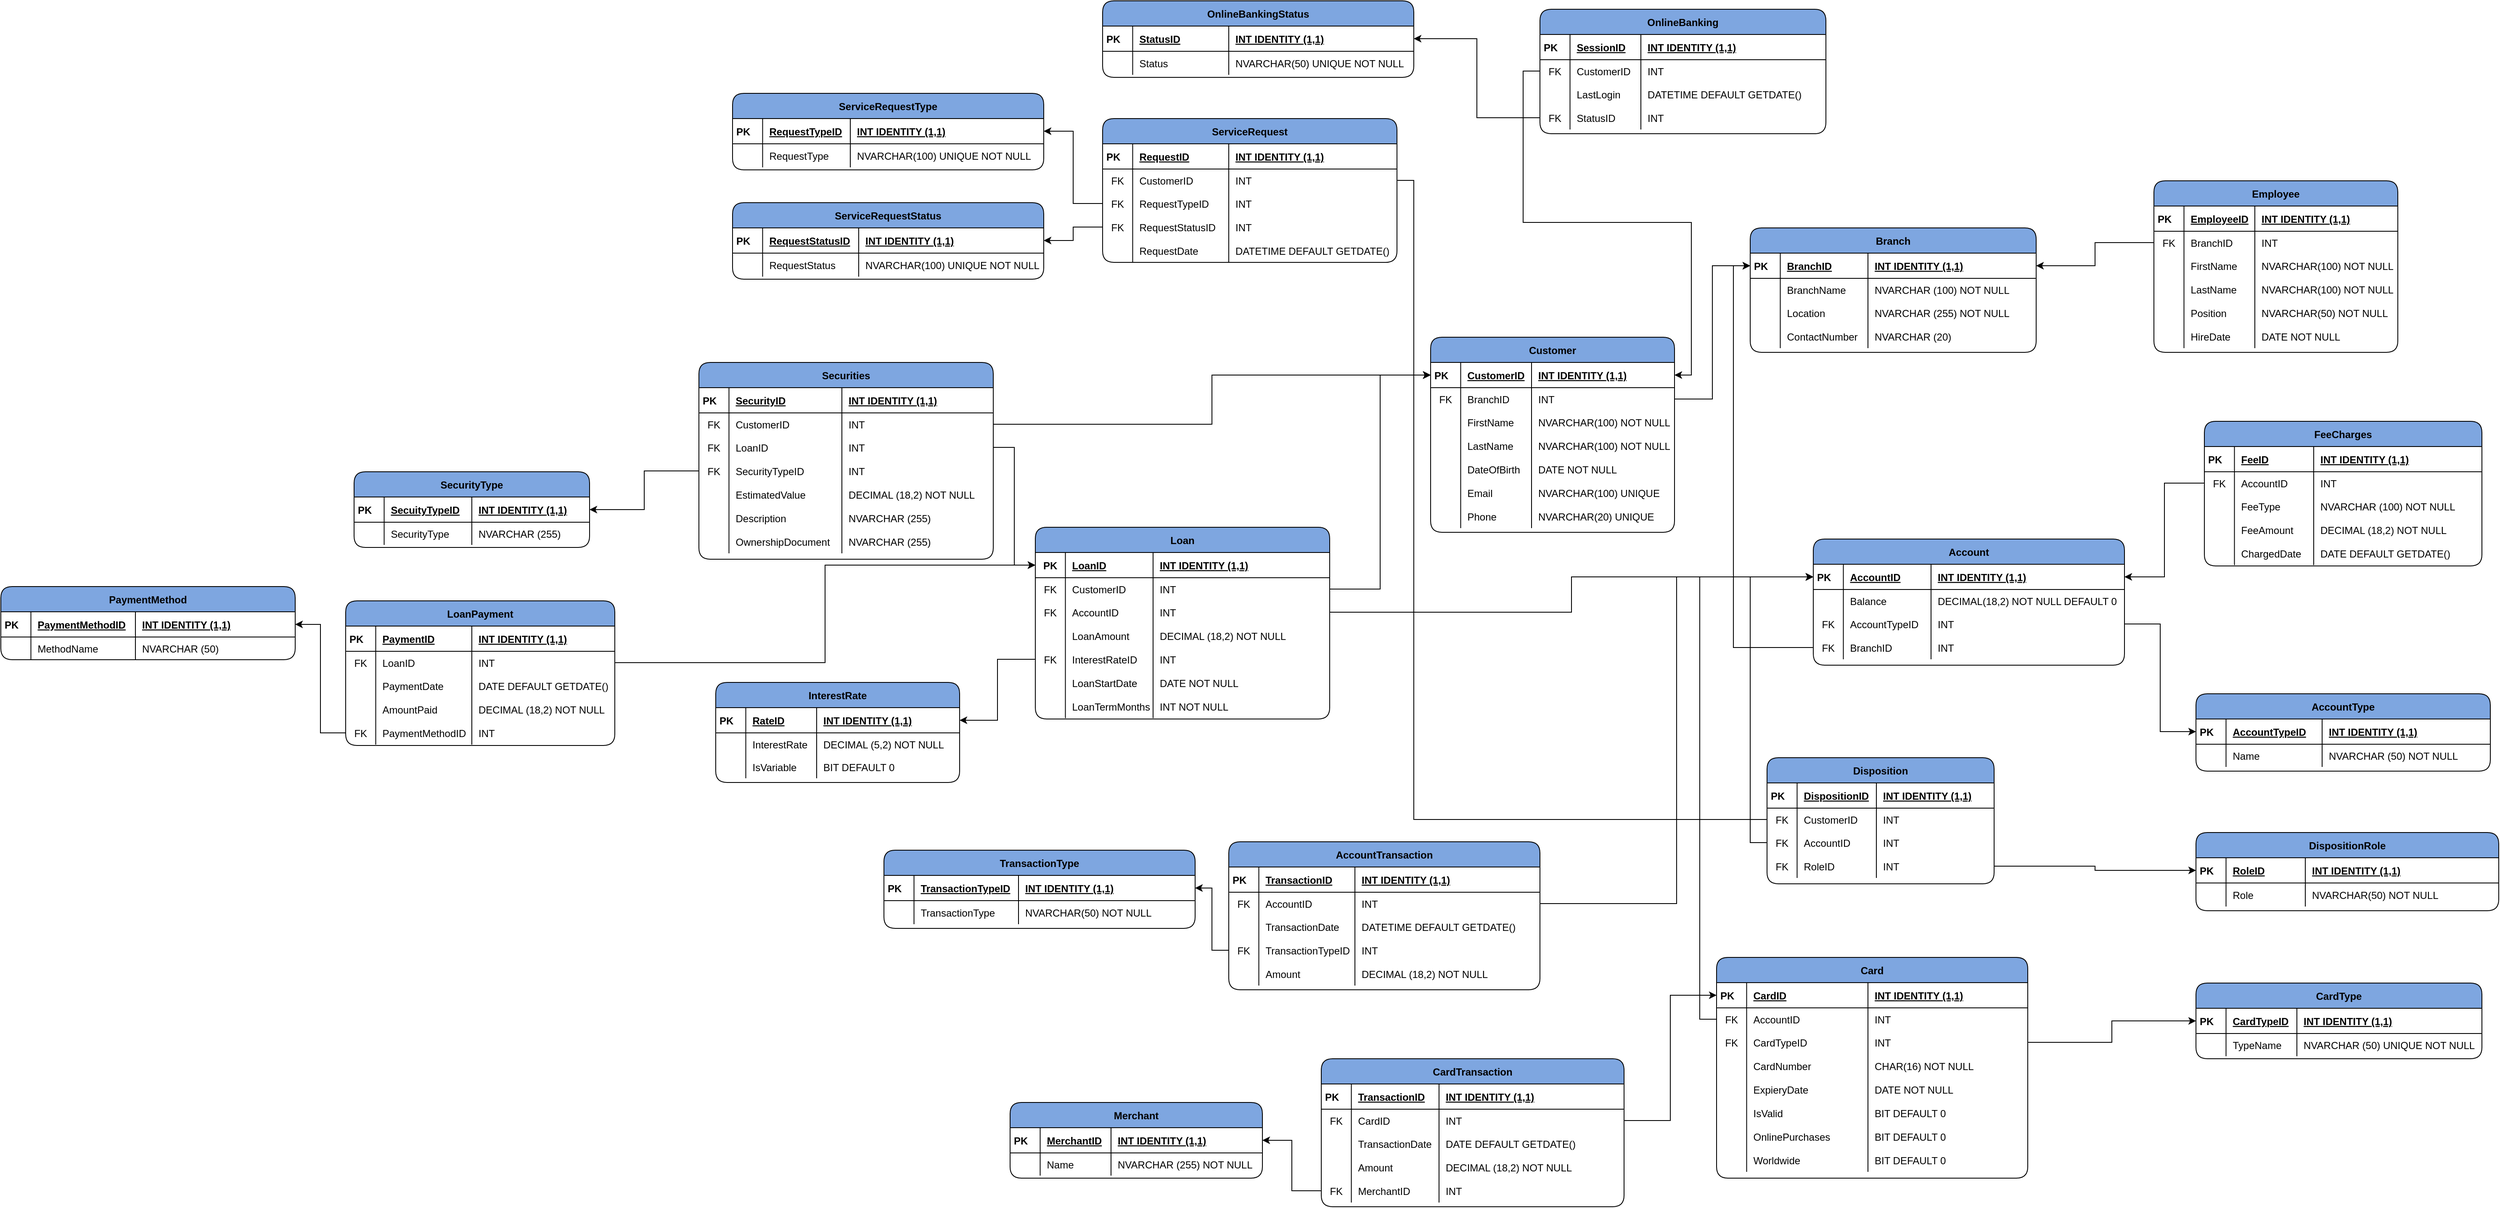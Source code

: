 <mxfile version="26.1.1">
  <diagram name="Sida-1" id="IJWxJUB2h2guPsWvRw7D">
    <mxGraphModel dx="6656" dy="2729" grid="1" gridSize="10" guides="1" tooltips="1" connect="1" arrows="1" fold="1" page="1" pageScale="1" pageWidth="827" pageHeight="1169" math="0" shadow="0">
      <root>
        <mxCell id="0" />
        <mxCell id="1" parent="0" />
        <mxCell id="ugSnAvH8JBZHO8CcsteW-117" style="edgeStyle=orthogonalEdgeStyle;rounded=0;orthogonalLoop=1;jettySize=auto;html=1;exitX=1;exitY=0.5;exitDx=0;exitDy=0;" edge="1" parent="1" source="1qNEc1VxTbAyUS8kpAam-179" target="1qNEc1VxTbAyUS8kpAam-74">
          <mxGeometry relative="1" as="geometry" />
        </mxCell>
        <mxCell id="ugSnAvH8JBZHO8CcsteW-83" style="edgeStyle=orthogonalEdgeStyle;rounded=0;orthogonalLoop=1;jettySize=auto;html=1;exitX=0;exitY=0.5;exitDx=0;exitDy=0;entryX=0;entryY=0.5;entryDx=0;entryDy=0;" edge="1" parent="1" source="1qNEc1VxTbAyUS8kpAam-61" target="1qNEc1VxTbAyUS8kpAam-276">
          <mxGeometry relative="1" as="geometry" />
        </mxCell>
        <mxCell id="1qNEc1VxTbAyUS8kpAam-1" value="Employee" style="shape=table;startSize=30;container=1;collapsible=1;childLayout=tableLayout;fixedRows=1;rowLines=0;fontStyle=1;align=center;resizeLast=1;swimlaneFillColor=default;rounded=1;fillColor=light-dark(#7EA6E0,var(--ge-dark-color, #121212));" parent="1" vertex="1">
          <mxGeometry x="-490" y="-746" width="290" height="204" as="geometry" />
        </mxCell>
        <mxCell id="1qNEc1VxTbAyUS8kpAam-2" value="" style="shape=partialRectangle;collapsible=0;dropTarget=0;pointerEvents=0;fillColor=none;points=[[0,0.5],[1,0.5]];portConstraint=eastwest;top=0;left=0;right=0;bottom=1;rounded=1;" parent="1qNEc1VxTbAyUS8kpAam-1" vertex="1">
          <mxGeometry y="30" width="290" height="30" as="geometry" />
        </mxCell>
        <mxCell id="1qNEc1VxTbAyUS8kpAam-3" value="PK   " style="shape=partialRectangle;overflow=hidden;connectable=0;fillColor=none;top=0;left=0;bottom=0;right=0;fontStyle=1;rounded=1;" parent="1qNEc1VxTbAyUS8kpAam-2" vertex="1">
          <mxGeometry width="35.75" height="30" as="geometry">
            <mxRectangle width="35.75" height="30" as="alternateBounds" />
          </mxGeometry>
        </mxCell>
        <mxCell id="1qNEc1VxTbAyUS8kpAam-4" value="EmployeeID" style="shape=partialRectangle;overflow=hidden;connectable=0;fillColor=none;top=0;left=0;bottom=0;right=0;align=left;spacingLeft=6;fontStyle=5;rounded=1;" parent="1qNEc1VxTbAyUS8kpAam-2" vertex="1">
          <mxGeometry x="35.75" width="84.25" height="30" as="geometry">
            <mxRectangle width="84.25" height="30" as="alternateBounds" />
          </mxGeometry>
        </mxCell>
        <mxCell id="1qNEc1VxTbAyUS8kpAam-5" value="INT IDENTITY (1,1)" style="shape=partialRectangle;overflow=hidden;connectable=0;fillColor=none;top=0;left=0;bottom=0;right=0;align=left;spacingLeft=6;fontStyle=5;rounded=1;" parent="1qNEc1VxTbAyUS8kpAam-2" vertex="1">
          <mxGeometry x="120" width="170" height="30" as="geometry">
            <mxRectangle width="170" height="30" as="alternateBounds" />
          </mxGeometry>
        </mxCell>
        <mxCell id="1qNEc1VxTbAyUS8kpAam-6" value="" style="shape=partialRectangle;collapsible=0;dropTarget=0;pointerEvents=0;fillColor=none;points=[[0,0.5],[1,0.5]];portConstraint=eastwest;top=0;left=0;right=0;bottom=0;rounded=1;" parent="1qNEc1VxTbAyUS8kpAam-1" vertex="1">
          <mxGeometry y="60" width="290" height="27" as="geometry" />
        </mxCell>
        <mxCell id="1qNEc1VxTbAyUS8kpAam-7" value="FK" style="shape=partialRectangle;overflow=hidden;connectable=0;fillColor=none;top=0;left=0;bottom=0;right=0;rounded=1;" parent="1qNEc1VxTbAyUS8kpAam-6" vertex="1">
          <mxGeometry width="35.75" height="27" as="geometry">
            <mxRectangle width="35.75" height="27" as="alternateBounds" />
          </mxGeometry>
        </mxCell>
        <mxCell id="1qNEc1VxTbAyUS8kpAam-8" value="BranchID" style="shape=partialRectangle;overflow=hidden;connectable=0;fillColor=none;top=0;left=0;bottom=0;right=0;align=left;spacingLeft=6;rounded=1;" parent="1qNEc1VxTbAyUS8kpAam-6" vertex="1">
          <mxGeometry x="35.75" width="84.25" height="27" as="geometry">
            <mxRectangle width="84.25" height="27" as="alternateBounds" />
          </mxGeometry>
        </mxCell>
        <mxCell id="1qNEc1VxTbAyUS8kpAam-9" value="INT" style="shape=partialRectangle;overflow=hidden;connectable=0;fillColor=none;top=0;left=0;bottom=0;right=0;align=left;spacingLeft=6;rounded=1;" parent="1qNEc1VxTbAyUS8kpAam-6" vertex="1">
          <mxGeometry x="120" width="170" height="27" as="geometry">
            <mxRectangle width="170" height="27" as="alternateBounds" />
          </mxGeometry>
        </mxCell>
        <mxCell id="1qNEc1VxTbAyUS8kpAam-10" style="shape=partialRectangle;collapsible=0;dropTarget=0;pointerEvents=0;fillColor=none;points=[[0,0.5],[1,0.5]];portConstraint=eastwest;top=0;left=0;right=0;bottom=0;rounded=1;" parent="1qNEc1VxTbAyUS8kpAam-1" vertex="1">
          <mxGeometry y="87" width="290" height="28" as="geometry" />
        </mxCell>
        <mxCell id="1qNEc1VxTbAyUS8kpAam-11" style="shape=partialRectangle;overflow=hidden;connectable=0;fillColor=none;top=0;left=0;bottom=0;right=0;rounded=1;" parent="1qNEc1VxTbAyUS8kpAam-10" vertex="1">
          <mxGeometry width="35.75" height="28" as="geometry">
            <mxRectangle width="35.75" height="28" as="alternateBounds" />
          </mxGeometry>
        </mxCell>
        <mxCell id="1qNEc1VxTbAyUS8kpAam-12" value="FirstName" style="shape=partialRectangle;overflow=hidden;connectable=0;fillColor=none;top=0;left=0;bottom=0;right=0;align=left;spacingLeft=6;rounded=1;" parent="1qNEc1VxTbAyUS8kpAam-10" vertex="1">
          <mxGeometry x="35.75" width="84.25" height="28" as="geometry">
            <mxRectangle width="84.25" height="28" as="alternateBounds" />
          </mxGeometry>
        </mxCell>
        <mxCell id="1qNEc1VxTbAyUS8kpAam-13" value="NVARCHAR(100) NOT NULL" style="shape=partialRectangle;overflow=hidden;connectable=0;fillColor=none;top=0;left=0;bottom=0;right=0;align=left;spacingLeft=6;rounded=1;" parent="1qNEc1VxTbAyUS8kpAam-10" vertex="1">
          <mxGeometry x="120" width="170" height="28" as="geometry">
            <mxRectangle width="170" height="28" as="alternateBounds" />
          </mxGeometry>
        </mxCell>
        <mxCell id="1qNEc1VxTbAyUS8kpAam-14" style="shape=partialRectangle;collapsible=0;dropTarget=0;pointerEvents=0;fillColor=none;points=[[0,0.5],[1,0.5]];portConstraint=eastwest;top=0;left=0;right=0;bottom=0;rounded=1;" parent="1qNEc1VxTbAyUS8kpAam-1" vertex="1">
          <mxGeometry y="115" width="290" height="28" as="geometry" />
        </mxCell>
        <mxCell id="1qNEc1VxTbAyUS8kpAam-15" style="shape=partialRectangle;overflow=hidden;connectable=0;fillColor=none;top=0;left=0;bottom=0;right=0;rounded=1;" parent="1qNEc1VxTbAyUS8kpAam-14" vertex="1">
          <mxGeometry width="35.75" height="28" as="geometry">
            <mxRectangle width="35.75" height="28" as="alternateBounds" />
          </mxGeometry>
        </mxCell>
        <mxCell id="1qNEc1VxTbAyUS8kpAam-16" value="LastName" style="shape=partialRectangle;overflow=hidden;connectable=0;fillColor=none;top=0;left=0;bottom=0;right=0;align=left;spacingLeft=6;rounded=1;" parent="1qNEc1VxTbAyUS8kpAam-14" vertex="1">
          <mxGeometry x="35.75" width="84.25" height="28" as="geometry">
            <mxRectangle width="84.25" height="28" as="alternateBounds" />
          </mxGeometry>
        </mxCell>
        <mxCell id="1qNEc1VxTbAyUS8kpAam-17" value="NVARCHAR(100) NOT NULL" style="shape=partialRectangle;overflow=hidden;connectable=0;fillColor=none;top=0;left=0;bottom=0;right=0;align=left;spacingLeft=6;rounded=1;" parent="1qNEc1VxTbAyUS8kpAam-14" vertex="1">
          <mxGeometry x="120" width="170" height="28" as="geometry">
            <mxRectangle width="170" height="28" as="alternateBounds" />
          </mxGeometry>
        </mxCell>
        <mxCell id="1qNEc1VxTbAyUS8kpAam-18" style="shape=partialRectangle;collapsible=0;dropTarget=0;pointerEvents=0;fillColor=none;points=[[0,0.5],[1,0.5]];portConstraint=eastwest;top=0;left=0;right=0;bottom=0;rounded=1;" parent="1qNEc1VxTbAyUS8kpAam-1" vertex="1">
          <mxGeometry y="143" width="290" height="28" as="geometry" />
        </mxCell>
        <mxCell id="1qNEc1VxTbAyUS8kpAam-19" style="shape=partialRectangle;overflow=hidden;connectable=0;fillColor=none;top=0;left=0;bottom=0;right=0;rounded=1;" parent="1qNEc1VxTbAyUS8kpAam-18" vertex="1">
          <mxGeometry width="35.75" height="28" as="geometry">
            <mxRectangle width="35.75" height="28" as="alternateBounds" />
          </mxGeometry>
        </mxCell>
        <mxCell id="1qNEc1VxTbAyUS8kpAam-20" value="Position" style="shape=partialRectangle;overflow=hidden;connectable=0;fillColor=none;top=0;left=0;bottom=0;right=0;align=left;spacingLeft=6;rounded=1;" parent="1qNEc1VxTbAyUS8kpAam-18" vertex="1">
          <mxGeometry x="35.75" width="84.25" height="28" as="geometry">
            <mxRectangle width="84.25" height="28" as="alternateBounds" />
          </mxGeometry>
        </mxCell>
        <mxCell id="1qNEc1VxTbAyUS8kpAam-21" value="NVARCHAR(50) NOT NULL" style="shape=partialRectangle;overflow=hidden;connectable=0;fillColor=none;top=0;left=0;bottom=0;right=0;align=left;spacingLeft=6;rounded=1;" parent="1qNEc1VxTbAyUS8kpAam-18" vertex="1">
          <mxGeometry x="120" width="170" height="28" as="geometry">
            <mxRectangle width="170" height="28" as="alternateBounds" />
          </mxGeometry>
        </mxCell>
        <mxCell id="1qNEc1VxTbAyUS8kpAam-22" style="shape=partialRectangle;collapsible=0;dropTarget=0;pointerEvents=0;fillColor=none;points=[[0,0.5],[1,0.5]];portConstraint=eastwest;top=0;left=0;right=0;bottom=0;rounded=1;" parent="1qNEc1VxTbAyUS8kpAam-1" vertex="1">
          <mxGeometry y="171" width="290" height="28" as="geometry" />
        </mxCell>
        <mxCell id="1qNEc1VxTbAyUS8kpAam-23" style="shape=partialRectangle;overflow=hidden;connectable=0;fillColor=none;top=0;left=0;bottom=0;right=0;rounded=1;" parent="1qNEc1VxTbAyUS8kpAam-22" vertex="1">
          <mxGeometry width="35.75" height="28" as="geometry">
            <mxRectangle width="35.75" height="28" as="alternateBounds" />
          </mxGeometry>
        </mxCell>
        <mxCell id="1qNEc1VxTbAyUS8kpAam-24" value="HireDate" style="shape=partialRectangle;overflow=hidden;connectable=0;fillColor=none;top=0;left=0;bottom=0;right=0;align=left;spacingLeft=6;rounded=1;" parent="1qNEc1VxTbAyUS8kpAam-22" vertex="1">
          <mxGeometry x="35.75" width="84.25" height="28" as="geometry">
            <mxRectangle width="84.25" height="28" as="alternateBounds" />
          </mxGeometry>
        </mxCell>
        <mxCell id="1qNEc1VxTbAyUS8kpAam-25" value="DATE NOT NULL" style="shape=partialRectangle;overflow=hidden;connectable=0;fillColor=none;top=0;left=0;bottom=0;right=0;align=left;spacingLeft=6;rounded=1;" parent="1qNEc1VxTbAyUS8kpAam-22" vertex="1">
          <mxGeometry x="120" width="170" height="28" as="geometry">
            <mxRectangle width="170" height="28" as="alternateBounds" />
          </mxGeometry>
        </mxCell>
        <mxCell id="1qNEc1VxTbAyUS8kpAam-26" value="Branch" style="shape=table;startSize=30;container=1;collapsible=1;childLayout=tableLayout;fixedRows=1;rowLines=0;fontStyle=1;align=center;resizeLast=1;swimlaneFillColor=default;rounded=1;fillColor=light-dark(#7EA6E0,var(--ge-dark-color, #121212));" parent="1" vertex="1">
          <mxGeometry x="-970" y="-690" width="340" height="148" as="geometry" />
        </mxCell>
        <mxCell id="1qNEc1VxTbAyUS8kpAam-27" value="" style="shape=partialRectangle;collapsible=0;dropTarget=0;pointerEvents=0;fillColor=none;points=[[0,0.5],[1,0.5]];portConstraint=eastwest;top=0;left=0;right=0;bottom=1;rounded=1;" parent="1qNEc1VxTbAyUS8kpAam-26" vertex="1">
          <mxGeometry y="30" width="340" height="30" as="geometry" />
        </mxCell>
        <mxCell id="1qNEc1VxTbAyUS8kpAam-28" value="PK   " style="shape=partialRectangle;overflow=hidden;connectable=0;fillColor=none;top=0;left=0;bottom=0;right=0;fontStyle=1;rounded=1;" parent="1qNEc1VxTbAyUS8kpAam-27" vertex="1">
          <mxGeometry width="35.75" height="30" as="geometry">
            <mxRectangle width="35.75" height="30" as="alternateBounds" />
          </mxGeometry>
        </mxCell>
        <mxCell id="1qNEc1VxTbAyUS8kpAam-29" value="BranchID" style="shape=partialRectangle;overflow=hidden;connectable=0;fillColor=none;top=0;left=0;bottom=0;right=0;align=left;spacingLeft=6;fontStyle=5;rounded=1;" parent="1qNEc1VxTbAyUS8kpAam-27" vertex="1">
          <mxGeometry x="35.75" width="104.25" height="30" as="geometry">
            <mxRectangle width="104.25" height="30" as="alternateBounds" />
          </mxGeometry>
        </mxCell>
        <mxCell id="1qNEc1VxTbAyUS8kpAam-30" value="INT IDENTITY (1,1)" style="shape=partialRectangle;overflow=hidden;connectable=0;fillColor=none;top=0;left=0;bottom=0;right=0;align=left;spacingLeft=6;fontStyle=5;rounded=1;" parent="1qNEc1VxTbAyUS8kpAam-27" vertex="1">
          <mxGeometry x="140" width="200" height="30" as="geometry">
            <mxRectangle width="200" height="30" as="alternateBounds" />
          </mxGeometry>
        </mxCell>
        <mxCell id="1qNEc1VxTbAyUS8kpAam-31" value="" style="shape=partialRectangle;collapsible=0;dropTarget=0;pointerEvents=0;fillColor=none;points=[[0,0.5],[1,0.5]];portConstraint=eastwest;top=0;left=0;right=0;bottom=0;rounded=1;" parent="1qNEc1VxTbAyUS8kpAam-26" vertex="1">
          <mxGeometry y="60" width="340" height="27" as="geometry" />
        </mxCell>
        <mxCell id="1qNEc1VxTbAyUS8kpAam-32" value="" style="shape=partialRectangle;overflow=hidden;connectable=0;fillColor=none;top=0;left=0;bottom=0;right=0;rounded=1;" parent="1qNEc1VxTbAyUS8kpAam-31" vertex="1">
          <mxGeometry width="35.75" height="27" as="geometry">
            <mxRectangle width="35.75" height="27" as="alternateBounds" />
          </mxGeometry>
        </mxCell>
        <mxCell id="1qNEc1VxTbAyUS8kpAam-33" value="BranchName" style="shape=partialRectangle;overflow=hidden;connectable=0;fillColor=none;top=0;left=0;bottom=0;right=0;align=left;spacingLeft=6;rounded=1;" parent="1qNEc1VxTbAyUS8kpAam-31" vertex="1">
          <mxGeometry x="35.75" width="104.25" height="27" as="geometry">
            <mxRectangle width="104.25" height="27" as="alternateBounds" />
          </mxGeometry>
        </mxCell>
        <mxCell id="1qNEc1VxTbAyUS8kpAam-34" value="NVARCHAR (100) NOT NULL" style="shape=partialRectangle;overflow=hidden;connectable=0;fillColor=none;top=0;left=0;bottom=0;right=0;align=left;spacingLeft=6;rounded=1;" parent="1qNEc1VxTbAyUS8kpAam-31" vertex="1">
          <mxGeometry x="140" width="200" height="27" as="geometry">
            <mxRectangle width="200" height="27" as="alternateBounds" />
          </mxGeometry>
        </mxCell>
        <mxCell id="1qNEc1VxTbAyUS8kpAam-35" style="shape=partialRectangle;collapsible=0;dropTarget=0;pointerEvents=0;fillColor=none;points=[[0,0.5],[1,0.5]];portConstraint=eastwest;top=0;left=0;right=0;bottom=0;rounded=1;" parent="1qNEc1VxTbAyUS8kpAam-26" vertex="1">
          <mxGeometry y="87" width="340" height="28" as="geometry" />
        </mxCell>
        <mxCell id="1qNEc1VxTbAyUS8kpAam-36" style="shape=partialRectangle;overflow=hidden;connectable=0;fillColor=none;top=0;left=0;bottom=0;right=0;rounded=1;" parent="1qNEc1VxTbAyUS8kpAam-35" vertex="1">
          <mxGeometry width="35.75" height="28" as="geometry">
            <mxRectangle width="35.75" height="28" as="alternateBounds" />
          </mxGeometry>
        </mxCell>
        <mxCell id="1qNEc1VxTbAyUS8kpAam-37" value="Location" style="shape=partialRectangle;overflow=hidden;connectable=0;fillColor=none;top=0;left=0;bottom=0;right=0;align=left;spacingLeft=6;rounded=1;" parent="1qNEc1VxTbAyUS8kpAam-35" vertex="1">
          <mxGeometry x="35.75" width="104.25" height="28" as="geometry">
            <mxRectangle width="104.25" height="28" as="alternateBounds" />
          </mxGeometry>
        </mxCell>
        <mxCell id="1qNEc1VxTbAyUS8kpAam-38" value="NVARCHAR (255) NOT NULL" style="shape=partialRectangle;overflow=hidden;connectable=0;fillColor=none;top=0;left=0;bottom=0;right=0;align=left;spacingLeft=6;rounded=1;" parent="1qNEc1VxTbAyUS8kpAam-35" vertex="1">
          <mxGeometry x="140" width="200" height="28" as="geometry">
            <mxRectangle width="200" height="28" as="alternateBounds" />
          </mxGeometry>
        </mxCell>
        <mxCell id="1qNEc1VxTbAyUS8kpAam-39" style="shape=partialRectangle;collapsible=0;dropTarget=0;pointerEvents=0;fillColor=none;points=[[0,0.5],[1,0.5]];portConstraint=eastwest;top=0;left=0;right=0;bottom=0;rounded=1;" parent="1qNEc1VxTbAyUS8kpAam-26" vertex="1">
          <mxGeometry y="115" width="340" height="28" as="geometry" />
        </mxCell>
        <mxCell id="1qNEc1VxTbAyUS8kpAam-40" style="shape=partialRectangle;overflow=hidden;connectable=0;fillColor=none;top=0;left=0;bottom=0;right=0;rounded=1;" parent="1qNEc1VxTbAyUS8kpAam-39" vertex="1">
          <mxGeometry width="35.75" height="28" as="geometry">
            <mxRectangle width="35.75" height="28" as="alternateBounds" />
          </mxGeometry>
        </mxCell>
        <mxCell id="1qNEc1VxTbAyUS8kpAam-41" value="ContactNumber" style="shape=partialRectangle;overflow=hidden;connectable=0;fillColor=none;top=0;left=0;bottom=0;right=0;align=left;spacingLeft=6;rounded=1;" parent="1qNEc1VxTbAyUS8kpAam-39" vertex="1">
          <mxGeometry x="35.75" width="104.25" height="28" as="geometry">
            <mxRectangle width="104.25" height="28" as="alternateBounds" />
          </mxGeometry>
        </mxCell>
        <mxCell id="1qNEc1VxTbAyUS8kpAam-42" value="NVARCHAR (20)" style="shape=partialRectangle;overflow=hidden;connectable=0;fillColor=none;top=0;left=0;bottom=0;right=0;align=left;spacingLeft=6;rounded=1;" parent="1qNEc1VxTbAyUS8kpAam-39" vertex="1">
          <mxGeometry x="140" width="200" height="28" as="geometry">
            <mxRectangle width="200" height="28" as="alternateBounds" />
          </mxGeometry>
        </mxCell>
        <mxCell id="1qNEc1VxTbAyUS8kpAam-43" value="CardType" style="shape=table;startSize=30;container=1;collapsible=1;childLayout=tableLayout;fixedRows=1;rowLines=0;fontStyle=1;align=center;resizeLast=1;swimlaneFillColor=default;rounded=1;fillColor=light-dark(#7EA6E0,var(--ge-dark-color, #121212));" parent="1" vertex="1">
          <mxGeometry x="-440" y="208" width="340" height="90" as="geometry" />
        </mxCell>
        <mxCell id="1qNEc1VxTbAyUS8kpAam-44" value="" style="shape=partialRectangle;collapsible=0;dropTarget=0;pointerEvents=0;fillColor=none;points=[[0,0.5],[1,0.5]];portConstraint=eastwest;top=0;left=0;right=0;bottom=1;rounded=1;" parent="1qNEc1VxTbAyUS8kpAam-43" vertex="1">
          <mxGeometry y="30" width="340" height="30" as="geometry" />
        </mxCell>
        <mxCell id="1qNEc1VxTbAyUS8kpAam-45" value="PK   " style="shape=partialRectangle;overflow=hidden;connectable=0;fillColor=none;top=0;left=0;bottom=0;right=0;fontStyle=1;rounded=1;" parent="1qNEc1VxTbAyUS8kpAam-44" vertex="1">
          <mxGeometry width="35.75" height="30" as="geometry">
            <mxRectangle width="35.75" height="30" as="alternateBounds" />
          </mxGeometry>
        </mxCell>
        <mxCell id="1qNEc1VxTbAyUS8kpAam-46" value="CardTypeID" style="shape=partialRectangle;overflow=hidden;connectable=0;fillColor=none;top=0;left=0;bottom=0;right=0;align=left;spacingLeft=6;fontStyle=5;rounded=1;" parent="1qNEc1VxTbAyUS8kpAam-44" vertex="1">
          <mxGeometry x="35.75" width="84.25" height="30" as="geometry">
            <mxRectangle width="84.25" height="30" as="alternateBounds" />
          </mxGeometry>
        </mxCell>
        <mxCell id="1qNEc1VxTbAyUS8kpAam-47" value="INT IDENTITY (1,1)" style="shape=partialRectangle;overflow=hidden;connectable=0;fillColor=none;top=0;left=0;bottom=0;right=0;align=left;spacingLeft=6;fontStyle=5;rounded=1;" parent="1qNEc1VxTbAyUS8kpAam-44" vertex="1">
          <mxGeometry x="120" width="220" height="30" as="geometry">
            <mxRectangle width="220" height="30" as="alternateBounds" />
          </mxGeometry>
        </mxCell>
        <mxCell id="1qNEc1VxTbAyUS8kpAam-48" value="" style="shape=partialRectangle;collapsible=0;dropTarget=0;pointerEvents=0;fillColor=none;points=[[0,0.5],[1,0.5]];portConstraint=eastwest;top=0;left=0;right=0;bottom=0;rounded=1;" parent="1qNEc1VxTbAyUS8kpAam-43" vertex="1">
          <mxGeometry y="60" width="340" height="27" as="geometry" />
        </mxCell>
        <mxCell id="1qNEc1VxTbAyUS8kpAam-49" value="" style="shape=partialRectangle;overflow=hidden;connectable=0;fillColor=none;top=0;left=0;bottom=0;right=0;rounded=1;" parent="1qNEc1VxTbAyUS8kpAam-48" vertex="1">
          <mxGeometry width="35.75" height="27" as="geometry">
            <mxRectangle width="35.75" height="27" as="alternateBounds" />
          </mxGeometry>
        </mxCell>
        <mxCell id="1qNEc1VxTbAyUS8kpAam-50" value="TypeName" style="shape=partialRectangle;overflow=hidden;connectable=0;fillColor=none;top=0;left=0;bottom=0;right=0;align=left;spacingLeft=6;rounded=1;" parent="1qNEc1VxTbAyUS8kpAam-48" vertex="1">
          <mxGeometry x="35.75" width="84.25" height="27" as="geometry">
            <mxRectangle width="84.25" height="27" as="alternateBounds" />
          </mxGeometry>
        </mxCell>
        <mxCell id="1qNEc1VxTbAyUS8kpAam-51" value="NVARCHAR (50) UNIQUE NOT NULL" style="shape=partialRectangle;overflow=hidden;connectable=0;fillColor=none;top=0;left=0;bottom=0;right=0;align=left;spacingLeft=6;rounded=1;" parent="1qNEc1VxTbAyUS8kpAam-48" vertex="1">
          <mxGeometry x="120" width="220" height="27" as="geometry">
            <mxRectangle width="220" height="27" as="alternateBounds" />
          </mxGeometry>
        </mxCell>
        <mxCell id="1qNEc1VxTbAyUS8kpAam-56" value="Disposition" style="shape=table;startSize=30;container=1;collapsible=1;childLayout=tableLayout;fixedRows=1;rowLines=0;fontStyle=1;align=center;resizeLast=1;swimlaneFillColor=default;rounded=1;fillColor=light-dark(#7EA6E0,var(--ge-dark-color, #121212));" parent="1" vertex="1">
          <mxGeometry x="-950" y="-60" width="270" height="150" as="geometry" />
        </mxCell>
        <mxCell id="1qNEc1VxTbAyUS8kpAam-57" value="" style="shape=partialRectangle;collapsible=0;dropTarget=0;pointerEvents=0;fillColor=none;points=[[0,0.5],[1,0.5]];portConstraint=eastwest;top=0;left=0;right=0;bottom=1;rounded=1;" parent="1qNEc1VxTbAyUS8kpAam-56" vertex="1">
          <mxGeometry y="30" width="270" height="30" as="geometry" />
        </mxCell>
        <mxCell id="1qNEc1VxTbAyUS8kpAam-58" value="PK   " style="shape=partialRectangle;overflow=hidden;connectable=0;fillColor=none;top=0;left=0;bottom=0;right=0;fontStyle=1;rounded=1;" parent="1qNEc1VxTbAyUS8kpAam-57" vertex="1">
          <mxGeometry width="35.75" height="30" as="geometry">
            <mxRectangle width="35.75" height="30" as="alternateBounds" />
          </mxGeometry>
        </mxCell>
        <mxCell id="1qNEc1VxTbAyUS8kpAam-59" value="DispositionID" style="shape=partialRectangle;overflow=hidden;connectable=0;fillColor=none;top=0;left=0;bottom=0;right=0;align=left;spacingLeft=6;fontStyle=5;rounded=1;" parent="1qNEc1VxTbAyUS8kpAam-57" vertex="1">
          <mxGeometry x="35.75" width="94.25" height="30" as="geometry">
            <mxRectangle width="94.25" height="30" as="alternateBounds" />
          </mxGeometry>
        </mxCell>
        <mxCell id="1qNEc1VxTbAyUS8kpAam-60" value="INT IDENTITY (1,1)" style="shape=partialRectangle;overflow=hidden;connectable=0;fillColor=none;top=0;left=0;bottom=0;right=0;align=left;spacingLeft=6;fontStyle=5;rounded=1;" parent="1qNEc1VxTbAyUS8kpAam-57" vertex="1">
          <mxGeometry x="130" width="140" height="30" as="geometry">
            <mxRectangle width="140" height="30" as="alternateBounds" />
          </mxGeometry>
        </mxCell>
        <mxCell id="1qNEc1VxTbAyUS8kpAam-61" value="" style="shape=partialRectangle;collapsible=0;dropTarget=0;pointerEvents=0;fillColor=none;points=[[0,0.5],[1,0.5]];portConstraint=eastwest;top=0;left=0;right=0;bottom=0;rounded=1;" parent="1qNEc1VxTbAyUS8kpAam-56" vertex="1">
          <mxGeometry y="60" width="270" height="27" as="geometry" />
        </mxCell>
        <mxCell id="1qNEc1VxTbAyUS8kpAam-62" value="FK" style="shape=partialRectangle;overflow=hidden;connectable=0;fillColor=none;top=0;left=0;bottom=0;right=0;rounded=1;" parent="1qNEc1VxTbAyUS8kpAam-61" vertex="1">
          <mxGeometry width="35.75" height="27" as="geometry">
            <mxRectangle width="35.75" height="27" as="alternateBounds" />
          </mxGeometry>
        </mxCell>
        <mxCell id="1qNEc1VxTbAyUS8kpAam-63" value="CustomerID" style="shape=partialRectangle;overflow=hidden;connectable=0;fillColor=none;top=0;left=0;bottom=0;right=0;align=left;spacingLeft=6;rounded=1;" parent="1qNEc1VxTbAyUS8kpAam-61" vertex="1">
          <mxGeometry x="35.75" width="94.25" height="27" as="geometry">
            <mxRectangle width="94.25" height="27" as="alternateBounds" />
          </mxGeometry>
        </mxCell>
        <mxCell id="1qNEc1VxTbAyUS8kpAam-64" value="INT" style="shape=partialRectangle;overflow=hidden;connectable=0;fillColor=none;top=0;left=0;bottom=0;right=0;align=left;spacingLeft=6;rounded=1;" parent="1qNEc1VxTbAyUS8kpAam-61" vertex="1">
          <mxGeometry x="130" width="140" height="27" as="geometry">
            <mxRectangle width="140" height="27" as="alternateBounds" />
          </mxGeometry>
        </mxCell>
        <mxCell id="1qNEc1VxTbAyUS8kpAam-65" style="shape=partialRectangle;collapsible=0;dropTarget=0;pointerEvents=0;fillColor=none;points=[[0,0.5],[1,0.5]];portConstraint=eastwest;top=0;left=0;right=0;bottom=0;rounded=1;" parent="1qNEc1VxTbAyUS8kpAam-56" vertex="1">
          <mxGeometry y="87" width="270" height="28" as="geometry" />
        </mxCell>
        <mxCell id="1qNEc1VxTbAyUS8kpAam-66" value="FK" style="shape=partialRectangle;overflow=hidden;connectable=0;fillColor=none;top=0;left=0;bottom=0;right=0;rounded=1;" parent="1qNEc1VxTbAyUS8kpAam-65" vertex="1">
          <mxGeometry width="35.75" height="28" as="geometry">
            <mxRectangle width="35.75" height="28" as="alternateBounds" />
          </mxGeometry>
        </mxCell>
        <mxCell id="1qNEc1VxTbAyUS8kpAam-67" value="AccountID" style="shape=partialRectangle;overflow=hidden;connectable=0;fillColor=none;top=0;left=0;bottom=0;right=0;align=left;spacingLeft=6;rounded=1;" parent="1qNEc1VxTbAyUS8kpAam-65" vertex="1">
          <mxGeometry x="35.75" width="94.25" height="28" as="geometry">
            <mxRectangle width="94.25" height="28" as="alternateBounds" />
          </mxGeometry>
        </mxCell>
        <mxCell id="1qNEc1VxTbAyUS8kpAam-68" value="INT" style="shape=partialRectangle;overflow=hidden;connectable=0;fillColor=none;top=0;left=0;bottom=0;right=0;align=left;spacingLeft=6;rounded=1;" parent="1qNEc1VxTbAyUS8kpAam-65" vertex="1">
          <mxGeometry x="130" width="140" height="28" as="geometry">
            <mxRectangle width="140" height="28" as="alternateBounds" />
          </mxGeometry>
        </mxCell>
        <mxCell id="1qNEc1VxTbAyUS8kpAam-69" style="shape=partialRectangle;collapsible=0;dropTarget=0;pointerEvents=0;fillColor=none;points=[[0,0.5],[1,0.5]];portConstraint=eastwest;top=0;left=0;right=0;bottom=0;rounded=1;" parent="1qNEc1VxTbAyUS8kpAam-56" vertex="1">
          <mxGeometry y="115" width="270" height="28" as="geometry" />
        </mxCell>
        <mxCell id="1qNEc1VxTbAyUS8kpAam-70" value="FK" style="shape=partialRectangle;overflow=hidden;connectable=0;fillColor=none;top=0;left=0;bottom=0;right=0;rounded=1;" parent="1qNEc1VxTbAyUS8kpAam-69" vertex="1">
          <mxGeometry width="35.75" height="28" as="geometry">
            <mxRectangle width="35.75" height="28" as="alternateBounds" />
          </mxGeometry>
        </mxCell>
        <mxCell id="1qNEc1VxTbAyUS8kpAam-71" value="RoleID" style="shape=partialRectangle;overflow=hidden;connectable=0;fillColor=none;top=0;left=0;bottom=0;right=0;align=left;spacingLeft=6;rounded=1;" parent="1qNEc1VxTbAyUS8kpAam-69" vertex="1">
          <mxGeometry x="35.75" width="94.25" height="28" as="geometry">
            <mxRectangle width="94.25" height="28" as="alternateBounds" />
          </mxGeometry>
        </mxCell>
        <mxCell id="1qNEc1VxTbAyUS8kpAam-72" value="INT" style="shape=partialRectangle;overflow=hidden;connectable=0;fillColor=none;top=0;left=0;bottom=0;right=0;align=left;spacingLeft=6;rounded=1;" parent="1qNEc1VxTbAyUS8kpAam-69" vertex="1">
          <mxGeometry x="130" width="140" height="28" as="geometry">
            <mxRectangle width="140" height="28" as="alternateBounds" />
          </mxGeometry>
        </mxCell>
        <mxCell id="1qNEc1VxTbAyUS8kpAam-73" value="Account" style="shape=table;startSize=30;container=1;collapsible=1;childLayout=tableLayout;fixedRows=1;rowLines=0;fontStyle=1;align=center;resizeLast=1;swimlaneFillColor=default;rounded=1;fillColor=light-dark(#7EA6E0,var(--ge-dark-color, #121212));" parent="1" vertex="1">
          <mxGeometry x="-895" y="-320" width="370" height="150" as="geometry" />
        </mxCell>
        <mxCell id="1qNEc1VxTbAyUS8kpAam-74" value="" style="shape=partialRectangle;collapsible=0;dropTarget=0;pointerEvents=0;fillColor=none;points=[[0,0.5],[1,0.5]];portConstraint=eastwest;top=0;left=0;right=0;bottom=1;rounded=1;" parent="1qNEc1VxTbAyUS8kpAam-73" vertex="1">
          <mxGeometry y="30" width="370" height="30" as="geometry" />
        </mxCell>
        <mxCell id="1qNEc1VxTbAyUS8kpAam-75" value="PK   " style="shape=partialRectangle;overflow=hidden;connectable=0;fillColor=none;top=0;left=0;bottom=0;right=0;fontStyle=1;rounded=1;" parent="1qNEc1VxTbAyUS8kpAam-74" vertex="1">
          <mxGeometry width="35.75" height="30" as="geometry">
            <mxRectangle width="35.75" height="30" as="alternateBounds" />
          </mxGeometry>
        </mxCell>
        <mxCell id="1qNEc1VxTbAyUS8kpAam-76" value="AccountID" style="shape=partialRectangle;overflow=hidden;connectable=0;fillColor=none;top=0;left=0;bottom=0;right=0;align=left;spacingLeft=6;fontStyle=5;rounded=1;" parent="1qNEc1VxTbAyUS8kpAam-74" vertex="1">
          <mxGeometry x="35.75" width="104.25" height="30" as="geometry">
            <mxRectangle width="104.25" height="30" as="alternateBounds" />
          </mxGeometry>
        </mxCell>
        <mxCell id="1qNEc1VxTbAyUS8kpAam-77" value="INT IDENTITY (1,1)" style="shape=partialRectangle;overflow=hidden;connectable=0;fillColor=none;top=0;left=0;bottom=0;right=0;align=left;spacingLeft=6;fontStyle=5;rounded=1;" parent="1qNEc1VxTbAyUS8kpAam-74" vertex="1">
          <mxGeometry x="140" width="230" height="30" as="geometry">
            <mxRectangle width="230" height="30" as="alternateBounds" />
          </mxGeometry>
        </mxCell>
        <mxCell id="1qNEc1VxTbAyUS8kpAam-78" value="" style="shape=partialRectangle;collapsible=0;dropTarget=0;pointerEvents=0;fillColor=none;points=[[0,0.5],[1,0.5]];portConstraint=eastwest;top=0;left=0;right=0;bottom=0;rounded=1;" parent="1qNEc1VxTbAyUS8kpAam-73" vertex="1">
          <mxGeometry y="60" width="370" height="27" as="geometry" />
        </mxCell>
        <mxCell id="1qNEc1VxTbAyUS8kpAam-79" value="" style="shape=partialRectangle;overflow=hidden;connectable=0;fillColor=none;top=0;left=0;bottom=0;right=0;rounded=1;" parent="1qNEc1VxTbAyUS8kpAam-78" vertex="1">
          <mxGeometry width="35.75" height="27" as="geometry">
            <mxRectangle width="35.75" height="27" as="alternateBounds" />
          </mxGeometry>
        </mxCell>
        <mxCell id="1qNEc1VxTbAyUS8kpAam-80" value="Balance" style="shape=partialRectangle;overflow=hidden;connectable=0;fillColor=none;top=0;left=0;bottom=0;right=0;align=left;spacingLeft=6;rounded=1;" parent="1qNEc1VxTbAyUS8kpAam-78" vertex="1">
          <mxGeometry x="35.75" width="104.25" height="27" as="geometry">
            <mxRectangle width="104.25" height="27" as="alternateBounds" />
          </mxGeometry>
        </mxCell>
        <mxCell id="1qNEc1VxTbAyUS8kpAam-81" value="DECIMAL(18,2) NOT NULL DEFAULT 0" style="shape=partialRectangle;overflow=hidden;connectable=0;fillColor=none;top=0;left=0;bottom=0;right=0;align=left;spacingLeft=6;rounded=1;" parent="1qNEc1VxTbAyUS8kpAam-78" vertex="1">
          <mxGeometry x="140" width="230" height="27" as="geometry">
            <mxRectangle width="230" height="27" as="alternateBounds" />
          </mxGeometry>
        </mxCell>
        <mxCell id="1qNEc1VxTbAyUS8kpAam-82" style="shape=partialRectangle;collapsible=0;dropTarget=0;pointerEvents=0;fillColor=none;points=[[0,0.5],[1,0.5]];portConstraint=eastwest;top=0;left=0;right=0;bottom=0;rounded=1;" parent="1qNEc1VxTbAyUS8kpAam-73" vertex="1">
          <mxGeometry y="87" width="370" height="28" as="geometry" />
        </mxCell>
        <mxCell id="1qNEc1VxTbAyUS8kpAam-83" value="FK" style="shape=partialRectangle;overflow=hidden;connectable=0;fillColor=none;top=0;left=0;bottom=0;right=0;rounded=1;" parent="1qNEc1VxTbAyUS8kpAam-82" vertex="1">
          <mxGeometry width="35.75" height="28" as="geometry">
            <mxRectangle width="35.75" height="28" as="alternateBounds" />
          </mxGeometry>
        </mxCell>
        <mxCell id="1qNEc1VxTbAyUS8kpAam-84" value="AccountTypeID" style="shape=partialRectangle;overflow=hidden;connectable=0;fillColor=none;top=0;left=0;bottom=0;right=0;align=left;spacingLeft=6;rounded=1;" parent="1qNEc1VxTbAyUS8kpAam-82" vertex="1">
          <mxGeometry x="35.75" width="104.25" height="28" as="geometry">
            <mxRectangle width="104.25" height="28" as="alternateBounds" />
          </mxGeometry>
        </mxCell>
        <mxCell id="1qNEc1VxTbAyUS8kpAam-85" value="INT" style="shape=partialRectangle;overflow=hidden;connectable=0;fillColor=none;top=0;left=0;bottom=0;right=0;align=left;spacingLeft=6;rounded=1;" parent="1qNEc1VxTbAyUS8kpAam-82" vertex="1">
          <mxGeometry x="140" width="230" height="28" as="geometry">
            <mxRectangle width="230" height="28" as="alternateBounds" />
          </mxGeometry>
        </mxCell>
        <mxCell id="1qNEc1VxTbAyUS8kpAam-86" style="shape=partialRectangle;collapsible=0;dropTarget=0;pointerEvents=0;fillColor=none;points=[[0,0.5],[1,0.5]];portConstraint=eastwest;top=0;left=0;right=0;bottom=0;rounded=1;" parent="1qNEc1VxTbAyUS8kpAam-73" vertex="1">
          <mxGeometry y="115" width="370" height="28" as="geometry" />
        </mxCell>
        <mxCell id="1qNEc1VxTbAyUS8kpAam-87" value="FK" style="shape=partialRectangle;overflow=hidden;connectable=0;fillColor=none;top=0;left=0;bottom=0;right=0;rounded=1;" parent="1qNEc1VxTbAyUS8kpAam-86" vertex="1">
          <mxGeometry width="35.75" height="28" as="geometry">
            <mxRectangle width="35.75" height="28" as="alternateBounds" />
          </mxGeometry>
        </mxCell>
        <mxCell id="1qNEc1VxTbAyUS8kpAam-88" value="BranchID" style="shape=partialRectangle;overflow=hidden;connectable=0;fillColor=none;top=0;left=0;bottom=0;right=0;align=left;spacingLeft=6;rounded=1;" parent="1qNEc1VxTbAyUS8kpAam-86" vertex="1">
          <mxGeometry x="35.75" width="104.25" height="28" as="geometry">
            <mxRectangle width="104.25" height="28" as="alternateBounds" />
          </mxGeometry>
        </mxCell>
        <mxCell id="1qNEc1VxTbAyUS8kpAam-89" value="INT" style="shape=partialRectangle;overflow=hidden;connectable=0;fillColor=none;top=0;left=0;bottom=0;right=0;align=left;spacingLeft=6;rounded=1;" parent="1qNEc1VxTbAyUS8kpAam-86" vertex="1">
          <mxGeometry x="140" width="230" height="28" as="geometry">
            <mxRectangle width="230" height="28" as="alternateBounds" />
          </mxGeometry>
        </mxCell>
        <mxCell id="1qNEc1VxTbAyUS8kpAam-90" value="Merchant" style="shape=table;startSize=30;container=1;collapsible=1;childLayout=tableLayout;fixedRows=1;rowLines=0;fontStyle=1;align=center;resizeLast=1;swimlaneFillColor=default;rounded=1;fillColor=light-dark(#7EA6E0,var(--ge-dark-color, #121212));" parent="1" vertex="1">
          <mxGeometry x="-1850" y="350" width="300" height="90" as="geometry" />
        </mxCell>
        <mxCell id="1qNEc1VxTbAyUS8kpAam-91" value="" style="shape=partialRectangle;collapsible=0;dropTarget=0;pointerEvents=0;fillColor=none;points=[[0,0.5],[1,0.5]];portConstraint=eastwest;top=0;left=0;right=0;bottom=1;rounded=1;" parent="1qNEc1VxTbAyUS8kpAam-90" vertex="1">
          <mxGeometry y="30" width="300" height="30" as="geometry" />
        </mxCell>
        <mxCell id="1qNEc1VxTbAyUS8kpAam-92" value="PK   " style="shape=partialRectangle;overflow=hidden;connectable=0;fillColor=none;top=0;left=0;bottom=0;right=0;fontStyle=1;rounded=1;" parent="1qNEc1VxTbAyUS8kpAam-91" vertex="1">
          <mxGeometry width="35.75" height="30" as="geometry">
            <mxRectangle width="35.75" height="30" as="alternateBounds" />
          </mxGeometry>
        </mxCell>
        <mxCell id="1qNEc1VxTbAyUS8kpAam-93" value="MerchantID" style="shape=partialRectangle;overflow=hidden;connectable=0;fillColor=none;top=0;left=0;bottom=0;right=0;align=left;spacingLeft=6;fontStyle=5;rounded=1;" parent="1qNEc1VxTbAyUS8kpAam-91" vertex="1">
          <mxGeometry x="35.75" width="84.25" height="30" as="geometry">
            <mxRectangle width="84.25" height="30" as="alternateBounds" />
          </mxGeometry>
        </mxCell>
        <mxCell id="1qNEc1VxTbAyUS8kpAam-94" value="INT IDENTITY (1,1)" style="shape=partialRectangle;overflow=hidden;connectable=0;fillColor=none;top=0;left=0;bottom=0;right=0;align=left;spacingLeft=6;fontStyle=5;rounded=1;" parent="1qNEc1VxTbAyUS8kpAam-91" vertex="1">
          <mxGeometry x="120" width="180" height="30" as="geometry">
            <mxRectangle width="180" height="30" as="alternateBounds" />
          </mxGeometry>
        </mxCell>
        <mxCell id="1qNEc1VxTbAyUS8kpAam-95" value="" style="shape=partialRectangle;collapsible=0;dropTarget=0;pointerEvents=0;fillColor=none;points=[[0,0.5],[1,0.5]];portConstraint=eastwest;top=0;left=0;right=0;bottom=0;rounded=1;" parent="1qNEc1VxTbAyUS8kpAam-90" vertex="1">
          <mxGeometry y="60" width="300" height="27" as="geometry" />
        </mxCell>
        <mxCell id="1qNEc1VxTbAyUS8kpAam-96" value="" style="shape=partialRectangle;overflow=hidden;connectable=0;fillColor=none;top=0;left=0;bottom=0;right=0;rounded=1;" parent="1qNEc1VxTbAyUS8kpAam-95" vertex="1">
          <mxGeometry width="35.75" height="27" as="geometry">
            <mxRectangle width="35.75" height="27" as="alternateBounds" />
          </mxGeometry>
        </mxCell>
        <mxCell id="1qNEc1VxTbAyUS8kpAam-97" value="Name" style="shape=partialRectangle;overflow=hidden;connectable=0;fillColor=none;top=0;left=0;bottom=0;right=0;align=left;spacingLeft=6;rounded=1;" parent="1qNEc1VxTbAyUS8kpAam-95" vertex="1">
          <mxGeometry x="35.75" width="84.25" height="27" as="geometry">
            <mxRectangle width="84.25" height="27" as="alternateBounds" />
          </mxGeometry>
        </mxCell>
        <mxCell id="1qNEc1VxTbAyUS8kpAam-98" value="NVARCHAR (255) NOT NULL" style="shape=partialRectangle;overflow=hidden;connectable=0;fillColor=none;top=0;left=0;bottom=0;right=0;align=left;spacingLeft=6;rounded=1;" parent="1qNEc1VxTbAyUS8kpAam-95" vertex="1">
          <mxGeometry x="120" width="180" height="27" as="geometry">
            <mxRectangle width="180" height="27" as="alternateBounds" />
          </mxGeometry>
        </mxCell>
        <mxCell id="1qNEc1VxTbAyUS8kpAam-99" value="CardTransaction" style="shape=table;startSize=30;container=1;collapsible=1;childLayout=tableLayout;fixedRows=1;rowLines=0;fontStyle=1;align=center;resizeLast=1;swimlaneFillColor=default;rounded=1;fillColor=light-dark(#7EA6E0,var(--ge-dark-color, #121212));" parent="1" vertex="1">
          <mxGeometry x="-1480" y="298" width="360" height="176" as="geometry" />
        </mxCell>
        <mxCell id="1qNEc1VxTbAyUS8kpAam-100" value="" style="shape=partialRectangle;collapsible=0;dropTarget=0;pointerEvents=0;fillColor=none;points=[[0,0.5],[1,0.5]];portConstraint=eastwest;top=0;left=0;right=0;bottom=1;rounded=1;" parent="1qNEc1VxTbAyUS8kpAam-99" vertex="1">
          <mxGeometry y="30" width="360" height="30" as="geometry" />
        </mxCell>
        <mxCell id="1qNEc1VxTbAyUS8kpAam-101" value="PK   " style="shape=partialRectangle;overflow=hidden;connectable=0;fillColor=none;top=0;left=0;bottom=0;right=0;fontStyle=1;rounded=1;" parent="1qNEc1VxTbAyUS8kpAam-100" vertex="1">
          <mxGeometry width="35.75" height="30" as="geometry">
            <mxRectangle width="35.75" height="30" as="alternateBounds" />
          </mxGeometry>
        </mxCell>
        <mxCell id="1qNEc1VxTbAyUS8kpAam-102" value="TransactionID" style="shape=partialRectangle;overflow=hidden;connectable=0;fillColor=none;top=0;left=0;bottom=0;right=0;align=left;spacingLeft=6;fontStyle=5;rounded=1;" parent="1qNEc1VxTbAyUS8kpAam-100" vertex="1">
          <mxGeometry x="35.75" width="104.25" height="30" as="geometry">
            <mxRectangle width="104.25" height="30" as="alternateBounds" />
          </mxGeometry>
        </mxCell>
        <mxCell id="1qNEc1VxTbAyUS8kpAam-103" value="INT IDENTITY (1,1)" style="shape=partialRectangle;overflow=hidden;connectable=0;fillColor=none;top=0;left=0;bottom=0;right=0;align=left;spacingLeft=6;fontStyle=5;rounded=1;" parent="1qNEc1VxTbAyUS8kpAam-100" vertex="1">
          <mxGeometry x="140" width="220" height="30" as="geometry">
            <mxRectangle width="220" height="30" as="alternateBounds" />
          </mxGeometry>
        </mxCell>
        <mxCell id="1qNEc1VxTbAyUS8kpAam-104" value="" style="shape=partialRectangle;collapsible=0;dropTarget=0;pointerEvents=0;fillColor=none;points=[[0,0.5],[1,0.5]];portConstraint=eastwest;top=0;left=0;right=0;bottom=0;rounded=1;" parent="1qNEc1VxTbAyUS8kpAam-99" vertex="1">
          <mxGeometry y="60" width="360" height="27" as="geometry" />
        </mxCell>
        <mxCell id="1qNEc1VxTbAyUS8kpAam-105" value="FK" style="shape=partialRectangle;overflow=hidden;connectable=0;fillColor=none;top=0;left=0;bottom=0;right=0;rounded=1;" parent="1qNEc1VxTbAyUS8kpAam-104" vertex="1">
          <mxGeometry width="35.75" height="27" as="geometry">
            <mxRectangle width="35.75" height="27" as="alternateBounds" />
          </mxGeometry>
        </mxCell>
        <mxCell id="1qNEc1VxTbAyUS8kpAam-106" value="CardID" style="shape=partialRectangle;overflow=hidden;connectable=0;fillColor=none;top=0;left=0;bottom=0;right=0;align=left;spacingLeft=6;rounded=1;" parent="1qNEc1VxTbAyUS8kpAam-104" vertex="1">
          <mxGeometry x="35.75" width="104.25" height="27" as="geometry">
            <mxRectangle width="104.25" height="27" as="alternateBounds" />
          </mxGeometry>
        </mxCell>
        <mxCell id="1qNEc1VxTbAyUS8kpAam-107" value="INT" style="shape=partialRectangle;overflow=hidden;connectable=0;fillColor=none;top=0;left=0;bottom=0;right=0;align=left;spacingLeft=6;rounded=1;" parent="1qNEc1VxTbAyUS8kpAam-104" vertex="1">
          <mxGeometry x="140" width="220" height="27" as="geometry">
            <mxRectangle width="220" height="27" as="alternateBounds" />
          </mxGeometry>
        </mxCell>
        <mxCell id="1qNEc1VxTbAyUS8kpAam-108" style="shape=partialRectangle;collapsible=0;dropTarget=0;pointerEvents=0;fillColor=none;points=[[0,0.5],[1,0.5]];portConstraint=eastwest;top=0;left=0;right=0;bottom=0;rounded=1;" parent="1qNEc1VxTbAyUS8kpAam-99" vertex="1">
          <mxGeometry y="87" width="360" height="28" as="geometry" />
        </mxCell>
        <mxCell id="1qNEc1VxTbAyUS8kpAam-109" style="shape=partialRectangle;overflow=hidden;connectable=0;fillColor=none;top=0;left=0;bottom=0;right=0;rounded=1;" parent="1qNEc1VxTbAyUS8kpAam-108" vertex="1">
          <mxGeometry width="35.75" height="28" as="geometry">
            <mxRectangle width="35.75" height="28" as="alternateBounds" />
          </mxGeometry>
        </mxCell>
        <mxCell id="1qNEc1VxTbAyUS8kpAam-110" value="TransactionDate" style="shape=partialRectangle;overflow=hidden;connectable=0;fillColor=none;top=0;left=0;bottom=0;right=0;align=left;spacingLeft=6;rounded=1;" parent="1qNEc1VxTbAyUS8kpAam-108" vertex="1">
          <mxGeometry x="35.75" width="104.25" height="28" as="geometry">
            <mxRectangle width="104.25" height="28" as="alternateBounds" />
          </mxGeometry>
        </mxCell>
        <mxCell id="1qNEc1VxTbAyUS8kpAam-111" value="DATE DEFAULT GETDATE()" style="shape=partialRectangle;overflow=hidden;connectable=0;fillColor=none;top=0;left=0;bottom=0;right=0;align=left;spacingLeft=6;rounded=1;" parent="1qNEc1VxTbAyUS8kpAam-108" vertex="1">
          <mxGeometry x="140" width="220" height="28" as="geometry">
            <mxRectangle width="220" height="28" as="alternateBounds" />
          </mxGeometry>
        </mxCell>
        <mxCell id="1qNEc1VxTbAyUS8kpAam-112" style="shape=partialRectangle;collapsible=0;dropTarget=0;pointerEvents=0;fillColor=none;points=[[0,0.5],[1,0.5]];portConstraint=eastwest;top=0;left=0;right=0;bottom=0;rounded=1;" parent="1qNEc1VxTbAyUS8kpAam-99" vertex="1">
          <mxGeometry y="115" width="360" height="28" as="geometry" />
        </mxCell>
        <mxCell id="1qNEc1VxTbAyUS8kpAam-113" style="shape=partialRectangle;overflow=hidden;connectable=0;fillColor=none;top=0;left=0;bottom=0;right=0;rounded=1;" parent="1qNEc1VxTbAyUS8kpAam-112" vertex="1">
          <mxGeometry width="35.75" height="28" as="geometry">
            <mxRectangle width="35.75" height="28" as="alternateBounds" />
          </mxGeometry>
        </mxCell>
        <mxCell id="1qNEc1VxTbAyUS8kpAam-114" value="Amount" style="shape=partialRectangle;overflow=hidden;connectable=0;fillColor=none;top=0;left=0;bottom=0;right=0;align=left;spacingLeft=6;rounded=1;" parent="1qNEc1VxTbAyUS8kpAam-112" vertex="1">
          <mxGeometry x="35.75" width="104.25" height="28" as="geometry">
            <mxRectangle width="104.25" height="28" as="alternateBounds" />
          </mxGeometry>
        </mxCell>
        <mxCell id="1qNEc1VxTbAyUS8kpAam-115" value="DECIMAL (18,2) NOT NULL" style="shape=partialRectangle;overflow=hidden;connectable=0;fillColor=none;top=0;left=0;bottom=0;right=0;align=left;spacingLeft=6;rounded=1;" parent="1qNEc1VxTbAyUS8kpAam-112" vertex="1">
          <mxGeometry x="140" width="220" height="28" as="geometry">
            <mxRectangle width="220" height="28" as="alternateBounds" />
          </mxGeometry>
        </mxCell>
        <mxCell id="1qNEc1VxTbAyUS8kpAam-116" style="shape=partialRectangle;collapsible=0;dropTarget=0;pointerEvents=0;fillColor=none;points=[[0,0.5],[1,0.5]];portConstraint=eastwest;top=0;left=0;right=0;bottom=0;rounded=1;" parent="1qNEc1VxTbAyUS8kpAam-99" vertex="1">
          <mxGeometry y="143" width="360" height="28" as="geometry" />
        </mxCell>
        <mxCell id="1qNEc1VxTbAyUS8kpAam-117" value="FK" style="shape=partialRectangle;overflow=hidden;connectable=0;fillColor=none;top=0;left=0;bottom=0;right=0;rounded=1;" parent="1qNEc1VxTbAyUS8kpAam-116" vertex="1">
          <mxGeometry width="35.75" height="28" as="geometry">
            <mxRectangle width="35.75" height="28" as="alternateBounds" />
          </mxGeometry>
        </mxCell>
        <mxCell id="1qNEc1VxTbAyUS8kpAam-118" value="MerchantID" style="shape=partialRectangle;overflow=hidden;connectable=0;fillColor=none;top=0;left=0;bottom=0;right=0;align=left;spacingLeft=6;rounded=1;" parent="1qNEc1VxTbAyUS8kpAam-116" vertex="1">
          <mxGeometry x="35.75" width="104.25" height="28" as="geometry">
            <mxRectangle width="104.25" height="28" as="alternateBounds" />
          </mxGeometry>
        </mxCell>
        <mxCell id="1qNEc1VxTbAyUS8kpAam-119" value="INT" style="shape=partialRectangle;overflow=hidden;connectable=0;fillColor=none;top=0;left=0;bottom=0;right=0;align=left;spacingLeft=6;rounded=1;" parent="1qNEc1VxTbAyUS8kpAam-116" vertex="1">
          <mxGeometry x="140" width="220" height="28" as="geometry">
            <mxRectangle width="220" height="28" as="alternateBounds" />
          </mxGeometry>
        </mxCell>
        <mxCell id="1qNEc1VxTbAyUS8kpAam-120" value="Card" style="shape=table;startSize=30;container=1;collapsible=1;childLayout=tableLayout;fixedRows=1;rowLines=0;fontStyle=1;align=center;resizeLast=1;swimlaneFillColor=default;rounded=1;fillColor=light-dark(#7EA6E0,var(--ge-dark-color, #121212));" parent="1" vertex="1">
          <mxGeometry x="-1010" y="177.5" width="370" height="262.5" as="geometry" />
        </mxCell>
        <mxCell id="1qNEc1VxTbAyUS8kpAam-121" value="" style="shape=partialRectangle;collapsible=0;dropTarget=0;pointerEvents=0;fillColor=none;points=[[0,0.5],[1,0.5]];portConstraint=eastwest;top=0;left=0;right=0;bottom=1;rounded=1;" parent="1qNEc1VxTbAyUS8kpAam-120" vertex="1">
          <mxGeometry y="30" width="370" height="30" as="geometry" />
        </mxCell>
        <mxCell id="1qNEc1VxTbAyUS8kpAam-122" value="PK   " style="shape=partialRectangle;overflow=hidden;connectable=0;fillColor=none;top=0;left=0;bottom=0;right=0;fontStyle=1;rounded=1;" parent="1qNEc1VxTbAyUS8kpAam-121" vertex="1">
          <mxGeometry width="35.75" height="30" as="geometry">
            <mxRectangle width="35.75" height="30" as="alternateBounds" />
          </mxGeometry>
        </mxCell>
        <mxCell id="1qNEc1VxTbAyUS8kpAam-123" value="CardID" style="shape=partialRectangle;overflow=hidden;connectable=0;fillColor=none;top=0;left=0;bottom=0;right=0;align=left;spacingLeft=6;fontStyle=5;rounded=1;" parent="1qNEc1VxTbAyUS8kpAam-121" vertex="1">
          <mxGeometry x="35.75" width="144.25" height="30" as="geometry">
            <mxRectangle width="144.25" height="30" as="alternateBounds" />
          </mxGeometry>
        </mxCell>
        <mxCell id="1qNEc1VxTbAyUS8kpAam-124" value="INT IDENTITY (1,1)" style="shape=partialRectangle;overflow=hidden;connectable=0;fillColor=none;top=0;left=0;bottom=0;right=0;align=left;spacingLeft=6;fontStyle=5;rounded=1;" parent="1qNEc1VxTbAyUS8kpAam-121" vertex="1">
          <mxGeometry x="180" width="190" height="30" as="geometry">
            <mxRectangle width="190" height="30" as="alternateBounds" />
          </mxGeometry>
        </mxCell>
        <mxCell id="1qNEc1VxTbAyUS8kpAam-125" value="" style="shape=partialRectangle;collapsible=0;dropTarget=0;pointerEvents=0;fillColor=none;points=[[0,0.5],[1,0.5]];portConstraint=eastwest;top=0;left=0;right=0;bottom=0;rounded=1;" parent="1qNEc1VxTbAyUS8kpAam-120" vertex="1">
          <mxGeometry y="60" width="370" height="27" as="geometry" />
        </mxCell>
        <mxCell id="1qNEc1VxTbAyUS8kpAam-126" value="FK" style="shape=partialRectangle;overflow=hidden;connectable=0;fillColor=none;top=0;left=0;bottom=0;right=0;rounded=1;" parent="1qNEc1VxTbAyUS8kpAam-125" vertex="1">
          <mxGeometry width="35.75" height="27" as="geometry">
            <mxRectangle width="35.75" height="27" as="alternateBounds" />
          </mxGeometry>
        </mxCell>
        <mxCell id="1qNEc1VxTbAyUS8kpAam-127" value="AccountID" style="shape=partialRectangle;overflow=hidden;connectable=0;fillColor=none;top=0;left=0;bottom=0;right=0;align=left;spacingLeft=6;rounded=1;" parent="1qNEc1VxTbAyUS8kpAam-125" vertex="1">
          <mxGeometry x="35.75" width="144.25" height="27" as="geometry">
            <mxRectangle width="144.25" height="27" as="alternateBounds" />
          </mxGeometry>
        </mxCell>
        <mxCell id="1qNEc1VxTbAyUS8kpAam-128" value="INT" style="shape=partialRectangle;overflow=hidden;connectable=0;fillColor=none;top=0;left=0;bottom=0;right=0;align=left;spacingLeft=6;rounded=1;" parent="1qNEc1VxTbAyUS8kpAam-125" vertex="1">
          <mxGeometry x="180" width="190" height="27" as="geometry">
            <mxRectangle width="190" height="27" as="alternateBounds" />
          </mxGeometry>
        </mxCell>
        <mxCell id="1qNEc1VxTbAyUS8kpAam-129" style="shape=partialRectangle;collapsible=0;dropTarget=0;pointerEvents=0;fillColor=none;points=[[0,0.5],[1,0.5]];portConstraint=eastwest;top=0;left=0;right=0;bottom=0;rounded=1;" parent="1qNEc1VxTbAyUS8kpAam-120" vertex="1">
          <mxGeometry y="87" width="370" height="28" as="geometry" />
        </mxCell>
        <mxCell id="1qNEc1VxTbAyUS8kpAam-130" value="FK" style="shape=partialRectangle;overflow=hidden;connectable=0;fillColor=none;top=0;left=0;bottom=0;right=0;rounded=1;" parent="1qNEc1VxTbAyUS8kpAam-129" vertex="1">
          <mxGeometry width="35.75" height="28" as="geometry">
            <mxRectangle width="35.75" height="28" as="alternateBounds" />
          </mxGeometry>
        </mxCell>
        <mxCell id="1qNEc1VxTbAyUS8kpAam-131" value="CardTypeID" style="shape=partialRectangle;overflow=hidden;connectable=0;fillColor=none;top=0;left=0;bottom=0;right=0;align=left;spacingLeft=6;rounded=1;" parent="1qNEc1VxTbAyUS8kpAam-129" vertex="1">
          <mxGeometry x="35.75" width="144.25" height="28" as="geometry">
            <mxRectangle width="144.25" height="28" as="alternateBounds" />
          </mxGeometry>
        </mxCell>
        <mxCell id="1qNEc1VxTbAyUS8kpAam-132" value="INT" style="shape=partialRectangle;overflow=hidden;connectable=0;fillColor=none;top=0;left=0;bottom=0;right=0;align=left;spacingLeft=6;rounded=1;" parent="1qNEc1VxTbAyUS8kpAam-129" vertex="1">
          <mxGeometry x="180" width="190" height="28" as="geometry">
            <mxRectangle width="190" height="28" as="alternateBounds" />
          </mxGeometry>
        </mxCell>
        <mxCell id="1qNEc1VxTbAyUS8kpAam-133" style="shape=partialRectangle;collapsible=0;dropTarget=0;pointerEvents=0;fillColor=none;points=[[0,0.5],[1,0.5]];portConstraint=eastwest;top=0;left=0;right=0;bottom=0;rounded=1;" parent="1qNEc1VxTbAyUS8kpAam-120" vertex="1">
          <mxGeometry y="115" width="370" height="28" as="geometry" />
        </mxCell>
        <mxCell id="1qNEc1VxTbAyUS8kpAam-134" value="" style="shape=partialRectangle;overflow=hidden;connectable=0;fillColor=none;top=0;left=0;bottom=0;right=0;rounded=1;" parent="1qNEc1VxTbAyUS8kpAam-133" vertex="1">
          <mxGeometry width="35.75" height="28" as="geometry">
            <mxRectangle width="35.75" height="28" as="alternateBounds" />
          </mxGeometry>
        </mxCell>
        <mxCell id="1qNEc1VxTbAyUS8kpAam-135" value="CardNumber" style="shape=partialRectangle;overflow=hidden;connectable=0;fillColor=none;top=0;left=0;bottom=0;right=0;align=left;spacingLeft=6;rounded=1;" parent="1qNEc1VxTbAyUS8kpAam-133" vertex="1">
          <mxGeometry x="35.75" width="144.25" height="28" as="geometry">
            <mxRectangle width="144.25" height="28" as="alternateBounds" />
          </mxGeometry>
        </mxCell>
        <mxCell id="1qNEc1VxTbAyUS8kpAam-136" value="CHAR(16) NOT NULL" style="shape=partialRectangle;overflow=hidden;connectable=0;fillColor=none;top=0;left=0;bottom=0;right=0;align=left;spacingLeft=6;rounded=1;" parent="1qNEc1VxTbAyUS8kpAam-133" vertex="1">
          <mxGeometry x="180" width="190" height="28" as="geometry">
            <mxRectangle width="190" height="28" as="alternateBounds" />
          </mxGeometry>
        </mxCell>
        <mxCell id="1qNEc1VxTbAyUS8kpAam-137" style="shape=partialRectangle;collapsible=0;dropTarget=0;pointerEvents=0;fillColor=none;points=[[0,0.5],[1,0.5]];portConstraint=eastwest;top=0;left=0;right=0;bottom=0;rounded=1;" parent="1qNEc1VxTbAyUS8kpAam-120" vertex="1">
          <mxGeometry y="143" width="370" height="28" as="geometry" />
        </mxCell>
        <mxCell id="1qNEc1VxTbAyUS8kpAam-138" value="" style="shape=partialRectangle;overflow=hidden;connectable=0;fillColor=none;top=0;left=0;bottom=0;right=0;rounded=1;" parent="1qNEc1VxTbAyUS8kpAam-137" vertex="1">
          <mxGeometry width="35.75" height="28" as="geometry">
            <mxRectangle width="35.75" height="28" as="alternateBounds" />
          </mxGeometry>
        </mxCell>
        <mxCell id="1qNEc1VxTbAyUS8kpAam-139" value="ExpieryDate" style="shape=partialRectangle;overflow=hidden;connectable=0;fillColor=none;top=0;left=0;bottom=0;right=0;align=left;spacingLeft=6;rounded=1;" parent="1qNEc1VxTbAyUS8kpAam-137" vertex="1">
          <mxGeometry x="35.75" width="144.25" height="28" as="geometry">
            <mxRectangle width="144.25" height="28" as="alternateBounds" />
          </mxGeometry>
        </mxCell>
        <mxCell id="1qNEc1VxTbAyUS8kpAam-140" value="DATE NOT NULL" style="shape=partialRectangle;overflow=hidden;connectable=0;fillColor=none;top=0;left=0;bottom=0;right=0;align=left;spacingLeft=6;rounded=1;" parent="1qNEc1VxTbAyUS8kpAam-137" vertex="1">
          <mxGeometry x="180" width="190" height="28" as="geometry">
            <mxRectangle width="190" height="28" as="alternateBounds" />
          </mxGeometry>
        </mxCell>
        <mxCell id="1qNEc1VxTbAyUS8kpAam-141" style="shape=partialRectangle;collapsible=0;dropTarget=0;pointerEvents=0;fillColor=none;points=[[0,0.5],[1,0.5]];portConstraint=eastwest;top=0;left=0;right=0;bottom=0;rounded=1;" parent="1qNEc1VxTbAyUS8kpAam-120" vertex="1">
          <mxGeometry y="171" width="370" height="28" as="geometry" />
        </mxCell>
        <mxCell id="1qNEc1VxTbAyUS8kpAam-142" value="" style="shape=partialRectangle;overflow=hidden;connectable=0;fillColor=none;top=0;left=0;bottom=0;right=0;rounded=1;" parent="1qNEc1VxTbAyUS8kpAam-141" vertex="1">
          <mxGeometry width="35.75" height="28" as="geometry">
            <mxRectangle width="35.75" height="28" as="alternateBounds" />
          </mxGeometry>
        </mxCell>
        <mxCell id="1qNEc1VxTbAyUS8kpAam-143" value="IsValid" style="shape=partialRectangle;overflow=hidden;connectable=0;fillColor=none;top=0;left=0;bottom=0;right=0;align=left;spacingLeft=6;rounded=1;" parent="1qNEc1VxTbAyUS8kpAam-141" vertex="1">
          <mxGeometry x="35.75" width="144.25" height="28" as="geometry">
            <mxRectangle width="144.25" height="28" as="alternateBounds" />
          </mxGeometry>
        </mxCell>
        <mxCell id="1qNEc1VxTbAyUS8kpAam-144" value="BIT DEFAULT 0" style="shape=partialRectangle;overflow=hidden;connectable=0;fillColor=none;top=0;left=0;bottom=0;right=0;align=left;spacingLeft=6;rounded=1;" parent="1qNEc1VxTbAyUS8kpAam-141" vertex="1">
          <mxGeometry x="180" width="190" height="28" as="geometry">
            <mxRectangle width="190" height="28" as="alternateBounds" />
          </mxGeometry>
        </mxCell>
        <mxCell id="1qNEc1VxTbAyUS8kpAam-145" style="shape=partialRectangle;collapsible=0;dropTarget=0;pointerEvents=0;fillColor=none;points=[[0,0.5],[1,0.5]];portConstraint=eastwest;top=0;left=0;right=0;bottom=0;rounded=1;" parent="1qNEc1VxTbAyUS8kpAam-120" vertex="1">
          <mxGeometry y="199" width="370" height="28" as="geometry" />
        </mxCell>
        <mxCell id="1qNEc1VxTbAyUS8kpAam-146" value="" style="shape=partialRectangle;overflow=hidden;connectable=0;fillColor=none;top=0;left=0;bottom=0;right=0;rounded=1;" parent="1qNEc1VxTbAyUS8kpAam-145" vertex="1">
          <mxGeometry width="35.75" height="28" as="geometry">
            <mxRectangle width="35.75" height="28" as="alternateBounds" />
          </mxGeometry>
        </mxCell>
        <mxCell id="1qNEc1VxTbAyUS8kpAam-147" value="OnlinePurchases" style="shape=partialRectangle;overflow=hidden;connectable=0;fillColor=none;top=0;left=0;bottom=0;right=0;align=left;spacingLeft=6;rounded=1;" parent="1qNEc1VxTbAyUS8kpAam-145" vertex="1">
          <mxGeometry x="35.75" width="144.25" height="28" as="geometry">
            <mxRectangle width="144.25" height="28" as="alternateBounds" />
          </mxGeometry>
        </mxCell>
        <mxCell id="1qNEc1VxTbAyUS8kpAam-148" value="BIT DEFAULT 0" style="shape=partialRectangle;overflow=hidden;connectable=0;fillColor=none;top=0;left=0;bottom=0;right=0;align=left;spacingLeft=6;rounded=1;" parent="1qNEc1VxTbAyUS8kpAam-145" vertex="1">
          <mxGeometry x="180" width="190" height="28" as="geometry">
            <mxRectangle width="190" height="28" as="alternateBounds" />
          </mxGeometry>
        </mxCell>
        <mxCell id="1qNEc1VxTbAyUS8kpAam-149" style="shape=partialRectangle;collapsible=0;dropTarget=0;pointerEvents=0;fillColor=none;points=[[0,0.5],[1,0.5]];portConstraint=eastwest;top=0;left=0;right=0;bottom=0;rounded=1;" parent="1qNEc1VxTbAyUS8kpAam-120" vertex="1">
          <mxGeometry y="227" width="370" height="28" as="geometry" />
        </mxCell>
        <mxCell id="1qNEc1VxTbAyUS8kpAam-150" value="" style="shape=partialRectangle;overflow=hidden;connectable=0;fillColor=none;top=0;left=0;bottom=0;right=0;rounded=1;" parent="1qNEc1VxTbAyUS8kpAam-149" vertex="1">
          <mxGeometry width="35.75" height="28" as="geometry">
            <mxRectangle width="35.75" height="28" as="alternateBounds" />
          </mxGeometry>
        </mxCell>
        <mxCell id="1qNEc1VxTbAyUS8kpAam-151" value="Worldwide" style="shape=partialRectangle;overflow=hidden;connectable=0;fillColor=none;top=0;left=0;bottom=0;right=0;align=left;spacingLeft=6;rounded=1;" parent="1qNEc1VxTbAyUS8kpAam-149" vertex="1">
          <mxGeometry x="35.75" width="144.25" height="28" as="geometry">
            <mxRectangle width="144.25" height="28" as="alternateBounds" />
          </mxGeometry>
        </mxCell>
        <mxCell id="1qNEc1VxTbAyUS8kpAam-152" value="BIT DEFAULT 0" style="shape=partialRectangle;overflow=hidden;connectable=0;fillColor=none;top=0;left=0;bottom=0;right=0;align=left;spacingLeft=6;rounded=1;" parent="1qNEc1VxTbAyUS8kpAam-149" vertex="1">
          <mxGeometry x="180" width="190" height="28" as="geometry">
            <mxRectangle width="190" height="28" as="alternateBounds" />
          </mxGeometry>
        </mxCell>
        <mxCell id="1qNEc1VxTbAyUS8kpAam-153" value="LoanPayment" style="shape=table;startSize=30;container=1;collapsible=1;childLayout=tableLayout;fixedRows=1;rowLines=0;fontStyle=1;align=center;resizeLast=1;swimlaneFillColor=default;rounded=1;fillColor=light-dark(#7EA6E0,var(--ge-dark-color, #121212));" parent="1" vertex="1">
          <mxGeometry x="-2640" y="-246.5" width="320" height="172" as="geometry" />
        </mxCell>
        <mxCell id="1qNEc1VxTbAyUS8kpAam-154" value="" style="shape=partialRectangle;collapsible=0;dropTarget=0;pointerEvents=0;fillColor=none;points=[[0,0.5],[1,0.5]];portConstraint=eastwest;top=0;left=0;right=0;bottom=1;rounded=1;" parent="1qNEc1VxTbAyUS8kpAam-153" vertex="1">
          <mxGeometry y="30" width="320" height="30" as="geometry" />
        </mxCell>
        <mxCell id="1qNEc1VxTbAyUS8kpAam-155" value="PK   " style="shape=partialRectangle;overflow=hidden;connectable=0;fillColor=none;top=0;left=0;bottom=0;right=0;fontStyle=1;rounded=1;" parent="1qNEc1VxTbAyUS8kpAam-154" vertex="1">
          <mxGeometry width="35.75" height="30" as="geometry">
            <mxRectangle width="35.75" height="30" as="alternateBounds" />
          </mxGeometry>
        </mxCell>
        <mxCell id="1qNEc1VxTbAyUS8kpAam-156" value="PaymentID" style="shape=partialRectangle;overflow=hidden;connectable=0;fillColor=none;top=0;left=0;bottom=0;right=0;align=left;spacingLeft=6;fontStyle=5;rounded=1;" parent="1qNEc1VxTbAyUS8kpAam-154" vertex="1">
          <mxGeometry x="35.75" width="114.25" height="30" as="geometry">
            <mxRectangle width="114.25" height="30" as="alternateBounds" />
          </mxGeometry>
        </mxCell>
        <mxCell id="1qNEc1VxTbAyUS8kpAam-157" value="INT IDENTITY (1,1)" style="shape=partialRectangle;overflow=hidden;connectable=0;fillColor=none;top=0;left=0;bottom=0;right=0;align=left;spacingLeft=6;fontStyle=5;rounded=1;" parent="1qNEc1VxTbAyUS8kpAam-154" vertex="1">
          <mxGeometry x="150" width="170" height="30" as="geometry">
            <mxRectangle width="170" height="30" as="alternateBounds" />
          </mxGeometry>
        </mxCell>
        <mxCell id="1qNEc1VxTbAyUS8kpAam-158" value="" style="shape=partialRectangle;collapsible=0;dropTarget=0;pointerEvents=0;fillColor=none;points=[[0,0.5],[1,0.5]];portConstraint=eastwest;top=0;left=0;right=0;bottom=0;rounded=1;" parent="1qNEc1VxTbAyUS8kpAam-153" vertex="1">
          <mxGeometry y="60" width="320" height="27" as="geometry" />
        </mxCell>
        <mxCell id="1qNEc1VxTbAyUS8kpAam-159" value="FK" style="shape=partialRectangle;overflow=hidden;connectable=0;fillColor=none;top=0;left=0;bottom=0;right=0;rounded=1;" parent="1qNEc1VxTbAyUS8kpAam-158" vertex="1">
          <mxGeometry width="35.75" height="27" as="geometry">
            <mxRectangle width="35.75" height="27" as="alternateBounds" />
          </mxGeometry>
        </mxCell>
        <mxCell id="1qNEc1VxTbAyUS8kpAam-160" value="LoanID" style="shape=partialRectangle;overflow=hidden;connectable=0;fillColor=none;top=0;left=0;bottom=0;right=0;align=left;spacingLeft=6;rounded=1;" parent="1qNEc1VxTbAyUS8kpAam-158" vertex="1">
          <mxGeometry x="35.75" width="114.25" height="27" as="geometry">
            <mxRectangle width="114.25" height="27" as="alternateBounds" />
          </mxGeometry>
        </mxCell>
        <mxCell id="1qNEc1VxTbAyUS8kpAam-161" value="INT" style="shape=partialRectangle;overflow=hidden;connectable=0;fillColor=none;top=0;left=0;bottom=0;right=0;align=left;spacingLeft=6;rounded=1;" parent="1qNEc1VxTbAyUS8kpAam-158" vertex="1">
          <mxGeometry x="150" width="170" height="27" as="geometry">
            <mxRectangle width="170" height="27" as="alternateBounds" />
          </mxGeometry>
        </mxCell>
        <mxCell id="1qNEc1VxTbAyUS8kpAam-162" style="shape=partialRectangle;collapsible=0;dropTarget=0;pointerEvents=0;fillColor=none;points=[[0,0.5],[1,0.5]];portConstraint=eastwest;top=0;left=0;right=0;bottom=0;rounded=1;" parent="1qNEc1VxTbAyUS8kpAam-153" vertex="1">
          <mxGeometry y="87" width="320" height="28" as="geometry" />
        </mxCell>
        <mxCell id="1qNEc1VxTbAyUS8kpAam-163" style="shape=partialRectangle;overflow=hidden;connectable=0;fillColor=none;top=0;left=0;bottom=0;right=0;rounded=1;" parent="1qNEc1VxTbAyUS8kpAam-162" vertex="1">
          <mxGeometry width="35.75" height="28" as="geometry">
            <mxRectangle width="35.75" height="28" as="alternateBounds" />
          </mxGeometry>
        </mxCell>
        <mxCell id="1qNEc1VxTbAyUS8kpAam-164" value="PaymentDate" style="shape=partialRectangle;overflow=hidden;connectable=0;fillColor=none;top=0;left=0;bottom=0;right=0;align=left;spacingLeft=6;rounded=1;" parent="1qNEc1VxTbAyUS8kpAam-162" vertex="1">
          <mxGeometry x="35.75" width="114.25" height="28" as="geometry">
            <mxRectangle width="114.25" height="28" as="alternateBounds" />
          </mxGeometry>
        </mxCell>
        <mxCell id="1qNEc1VxTbAyUS8kpAam-165" value="DATE DEFAULT GETDATE()" style="shape=partialRectangle;overflow=hidden;connectable=0;fillColor=none;top=0;left=0;bottom=0;right=0;align=left;spacingLeft=6;rounded=1;" parent="1qNEc1VxTbAyUS8kpAam-162" vertex="1">
          <mxGeometry x="150" width="170" height="28" as="geometry">
            <mxRectangle width="170" height="28" as="alternateBounds" />
          </mxGeometry>
        </mxCell>
        <mxCell id="ugSnAvH8JBZHO8CcsteW-135" style="shape=partialRectangle;collapsible=0;dropTarget=0;pointerEvents=0;fillColor=none;points=[[0,0.5],[1,0.5]];portConstraint=eastwest;top=0;left=0;right=0;bottom=0;rounded=1;" vertex="1" parent="1qNEc1VxTbAyUS8kpAam-153">
          <mxGeometry y="115" width="320" height="28" as="geometry" />
        </mxCell>
        <mxCell id="ugSnAvH8JBZHO8CcsteW-136" style="shape=partialRectangle;overflow=hidden;connectable=0;fillColor=none;top=0;left=0;bottom=0;right=0;rounded=1;" vertex="1" parent="ugSnAvH8JBZHO8CcsteW-135">
          <mxGeometry width="35.75" height="28" as="geometry">
            <mxRectangle width="35.75" height="28" as="alternateBounds" />
          </mxGeometry>
        </mxCell>
        <mxCell id="ugSnAvH8JBZHO8CcsteW-137" value="AmountPaid" style="shape=partialRectangle;overflow=hidden;connectable=0;fillColor=none;top=0;left=0;bottom=0;right=0;align=left;spacingLeft=6;rounded=1;" vertex="1" parent="ugSnAvH8JBZHO8CcsteW-135">
          <mxGeometry x="35.75" width="114.25" height="28" as="geometry">
            <mxRectangle width="114.25" height="28" as="alternateBounds" />
          </mxGeometry>
        </mxCell>
        <mxCell id="ugSnAvH8JBZHO8CcsteW-138" value="DECIMAL (18,2) NOT NULL" style="shape=partialRectangle;overflow=hidden;connectable=0;fillColor=none;top=0;left=0;bottom=0;right=0;align=left;spacingLeft=6;rounded=1;" vertex="1" parent="ugSnAvH8JBZHO8CcsteW-135">
          <mxGeometry x="150" width="170" height="28" as="geometry">
            <mxRectangle width="170" height="28" as="alternateBounds" />
          </mxGeometry>
        </mxCell>
        <mxCell id="1qNEc1VxTbAyUS8kpAam-166" style="shape=partialRectangle;collapsible=0;dropTarget=0;pointerEvents=0;fillColor=none;points=[[0,0.5],[1,0.5]];portConstraint=eastwest;top=0;left=0;right=0;bottom=0;rounded=1;" parent="1qNEc1VxTbAyUS8kpAam-153" vertex="1">
          <mxGeometry y="143" width="320" height="28" as="geometry" />
        </mxCell>
        <mxCell id="1qNEc1VxTbAyUS8kpAam-167" value="FK" style="shape=partialRectangle;overflow=hidden;connectable=0;fillColor=none;top=0;left=0;bottom=0;right=0;rounded=1;" parent="1qNEc1VxTbAyUS8kpAam-166" vertex="1">
          <mxGeometry width="35.75" height="28" as="geometry">
            <mxRectangle width="35.75" height="28" as="alternateBounds" />
          </mxGeometry>
        </mxCell>
        <mxCell id="1qNEc1VxTbAyUS8kpAam-168" value="PaymentMethodID" style="shape=partialRectangle;overflow=hidden;connectable=0;fillColor=none;top=0;left=0;bottom=0;right=0;align=left;spacingLeft=6;rounded=1;" parent="1qNEc1VxTbAyUS8kpAam-166" vertex="1">
          <mxGeometry x="35.75" width="114.25" height="28" as="geometry">
            <mxRectangle width="114.25" height="28" as="alternateBounds" />
          </mxGeometry>
        </mxCell>
        <mxCell id="1qNEc1VxTbAyUS8kpAam-169" value="INT" style="shape=partialRectangle;overflow=hidden;connectable=0;fillColor=none;top=0;left=0;bottom=0;right=0;align=left;spacingLeft=6;rounded=1;" parent="1qNEc1VxTbAyUS8kpAam-166" vertex="1">
          <mxGeometry x="150" width="170" height="28" as="geometry">
            <mxRectangle width="170" height="28" as="alternateBounds" />
          </mxGeometry>
        </mxCell>
        <mxCell id="1qNEc1VxTbAyUS8kpAam-170" value="Loan" style="shape=table;startSize=30;container=1;collapsible=1;childLayout=tableLayout;fixedRows=1;rowLines=0;fontStyle=1;align=center;resizeLast=1;swimlaneFillColor=default;rounded=1;fillColor=light-dark(#7EA6E0,var(--ge-dark-color, #121212));" parent="1" vertex="1">
          <mxGeometry x="-1820" y="-334" width="350" height="228" as="geometry" />
        </mxCell>
        <mxCell id="1qNEc1VxTbAyUS8kpAam-171" value="" style="shape=partialRectangle;collapsible=0;dropTarget=0;pointerEvents=0;fillColor=none;points=[[0,0.5],[1,0.5]];portConstraint=eastwest;top=0;left=0;right=0;bottom=1;rounded=1;" parent="1qNEc1VxTbAyUS8kpAam-170" vertex="1">
          <mxGeometry y="30" width="350" height="30" as="geometry" />
        </mxCell>
        <mxCell id="1qNEc1VxTbAyUS8kpAam-172" value="PK" style="shape=partialRectangle;overflow=hidden;connectable=0;fillColor=none;top=0;left=0;bottom=0;right=0;fontStyle=1;rounded=1;" parent="1qNEc1VxTbAyUS8kpAam-171" vertex="1">
          <mxGeometry width="35.75" height="30" as="geometry">
            <mxRectangle width="35.75" height="30" as="alternateBounds" />
          </mxGeometry>
        </mxCell>
        <mxCell id="1qNEc1VxTbAyUS8kpAam-173" value="LoanID" style="shape=partialRectangle;overflow=hidden;connectable=0;fillColor=none;top=0;left=0;bottom=0;right=0;align=left;spacingLeft=6;fontStyle=5;rounded=1;" parent="1qNEc1VxTbAyUS8kpAam-171" vertex="1">
          <mxGeometry x="35.75" width="104.25" height="30" as="geometry">
            <mxRectangle width="104.25" height="30" as="alternateBounds" />
          </mxGeometry>
        </mxCell>
        <mxCell id="1qNEc1VxTbAyUS8kpAam-174" value="INT IDENTITY (1,1)" style="shape=partialRectangle;overflow=hidden;connectable=0;fillColor=none;top=0;left=0;bottom=0;right=0;align=left;spacingLeft=6;fontStyle=5;rounded=1;" parent="1qNEc1VxTbAyUS8kpAam-171" vertex="1">
          <mxGeometry x="140" width="210" height="30" as="geometry">
            <mxRectangle width="210" height="30" as="alternateBounds" />
          </mxGeometry>
        </mxCell>
        <mxCell id="1qNEc1VxTbAyUS8kpAam-175" value="" style="shape=partialRectangle;collapsible=0;dropTarget=0;pointerEvents=0;fillColor=none;points=[[0,0.5],[1,0.5]];portConstraint=eastwest;top=0;left=0;right=0;bottom=0;rounded=1;" parent="1qNEc1VxTbAyUS8kpAam-170" vertex="1">
          <mxGeometry y="60" width="350" height="27" as="geometry" />
        </mxCell>
        <mxCell id="1qNEc1VxTbAyUS8kpAam-176" value="FK" style="shape=partialRectangle;overflow=hidden;connectable=0;fillColor=none;top=0;left=0;bottom=0;right=0;rounded=1;" parent="1qNEc1VxTbAyUS8kpAam-175" vertex="1">
          <mxGeometry width="35.75" height="27" as="geometry">
            <mxRectangle width="35.75" height="27" as="alternateBounds" />
          </mxGeometry>
        </mxCell>
        <mxCell id="1qNEc1VxTbAyUS8kpAam-177" value="CustomerID" style="shape=partialRectangle;overflow=hidden;connectable=0;fillColor=none;top=0;left=0;bottom=0;right=0;align=left;spacingLeft=6;rounded=1;" parent="1qNEc1VxTbAyUS8kpAam-175" vertex="1">
          <mxGeometry x="35.75" width="104.25" height="27" as="geometry">
            <mxRectangle width="104.25" height="27" as="alternateBounds" />
          </mxGeometry>
        </mxCell>
        <mxCell id="1qNEc1VxTbAyUS8kpAam-178" value="INT" style="shape=partialRectangle;overflow=hidden;connectable=0;fillColor=none;top=0;left=0;bottom=0;right=0;align=left;spacingLeft=6;rounded=1;" parent="1qNEc1VxTbAyUS8kpAam-175" vertex="1">
          <mxGeometry x="140" width="210" height="27" as="geometry">
            <mxRectangle width="210" height="27" as="alternateBounds" />
          </mxGeometry>
        </mxCell>
        <mxCell id="1qNEc1VxTbAyUS8kpAam-179" style="shape=partialRectangle;collapsible=0;dropTarget=0;pointerEvents=0;fillColor=none;points=[[0,0.5],[1,0.5]];portConstraint=eastwest;top=0;left=0;right=0;bottom=0;rounded=1;" parent="1qNEc1VxTbAyUS8kpAam-170" vertex="1">
          <mxGeometry y="87" width="350" height="28" as="geometry" />
        </mxCell>
        <mxCell id="1qNEc1VxTbAyUS8kpAam-180" value="FK" style="shape=partialRectangle;overflow=hidden;connectable=0;fillColor=none;top=0;left=0;bottom=0;right=0;rounded=1;" parent="1qNEc1VxTbAyUS8kpAam-179" vertex="1">
          <mxGeometry width="35.75" height="28" as="geometry">
            <mxRectangle width="35.75" height="28" as="alternateBounds" />
          </mxGeometry>
        </mxCell>
        <mxCell id="1qNEc1VxTbAyUS8kpAam-181" value="AccountID" style="shape=partialRectangle;overflow=hidden;connectable=0;fillColor=none;top=0;left=0;bottom=0;right=0;align=left;spacingLeft=6;rounded=1;" parent="1qNEc1VxTbAyUS8kpAam-179" vertex="1">
          <mxGeometry x="35.75" width="104.25" height="28" as="geometry">
            <mxRectangle width="104.25" height="28" as="alternateBounds" />
          </mxGeometry>
        </mxCell>
        <mxCell id="1qNEc1VxTbAyUS8kpAam-182" value="INT" style="shape=partialRectangle;overflow=hidden;connectable=0;fillColor=none;top=0;left=0;bottom=0;right=0;align=left;spacingLeft=6;rounded=1;" parent="1qNEc1VxTbAyUS8kpAam-179" vertex="1">
          <mxGeometry x="140" width="210" height="28" as="geometry">
            <mxRectangle width="210" height="28" as="alternateBounds" />
          </mxGeometry>
        </mxCell>
        <mxCell id="1qNEc1VxTbAyUS8kpAam-183" style="shape=partialRectangle;collapsible=0;dropTarget=0;pointerEvents=0;fillColor=none;points=[[0,0.5],[1,0.5]];portConstraint=eastwest;top=0;left=0;right=0;bottom=0;rounded=1;" parent="1qNEc1VxTbAyUS8kpAam-170" vertex="1">
          <mxGeometry y="115" width="350" height="28" as="geometry" />
        </mxCell>
        <mxCell id="1qNEc1VxTbAyUS8kpAam-184" style="shape=partialRectangle;overflow=hidden;connectable=0;fillColor=none;top=0;left=0;bottom=0;right=0;rounded=1;" parent="1qNEc1VxTbAyUS8kpAam-183" vertex="1">
          <mxGeometry width="35.75" height="28" as="geometry">
            <mxRectangle width="35.75" height="28" as="alternateBounds" />
          </mxGeometry>
        </mxCell>
        <mxCell id="1qNEc1VxTbAyUS8kpAam-185" value="LoanAmount" style="shape=partialRectangle;overflow=hidden;connectable=0;fillColor=none;top=0;left=0;bottom=0;right=0;align=left;spacingLeft=6;rounded=1;" parent="1qNEc1VxTbAyUS8kpAam-183" vertex="1">
          <mxGeometry x="35.75" width="104.25" height="28" as="geometry">
            <mxRectangle width="104.25" height="28" as="alternateBounds" />
          </mxGeometry>
        </mxCell>
        <mxCell id="1qNEc1VxTbAyUS8kpAam-186" value="DECIMAL (18,2) NOT NULL" style="shape=partialRectangle;overflow=hidden;connectable=0;fillColor=none;top=0;left=0;bottom=0;right=0;align=left;spacingLeft=6;rounded=1;" parent="1qNEc1VxTbAyUS8kpAam-183" vertex="1">
          <mxGeometry x="140" width="210" height="28" as="geometry">
            <mxRectangle width="210" height="28" as="alternateBounds" />
          </mxGeometry>
        </mxCell>
        <mxCell id="1qNEc1VxTbAyUS8kpAam-187" style="shape=partialRectangle;collapsible=0;dropTarget=0;pointerEvents=0;fillColor=none;points=[[0,0.5],[1,0.5]];portConstraint=eastwest;top=0;left=0;right=0;bottom=0;rounded=1;" parent="1qNEc1VxTbAyUS8kpAam-170" vertex="1">
          <mxGeometry y="143" width="350" height="28" as="geometry" />
        </mxCell>
        <mxCell id="1qNEc1VxTbAyUS8kpAam-188" value="FK" style="shape=partialRectangle;overflow=hidden;connectable=0;fillColor=none;top=0;left=0;bottom=0;right=0;rounded=1;" parent="1qNEc1VxTbAyUS8kpAam-187" vertex="1">
          <mxGeometry width="35.75" height="28" as="geometry">
            <mxRectangle width="35.75" height="28" as="alternateBounds" />
          </mxGeometry>
        </mxCell>
        <mxCell id="1qNEc1VxTbAyUS8kpAam-189" value="InterestRateID" style="shape=partialRectangle;overflow=hidden;connectable=0;fillColor=none;top=0;left=0;bottom=0;right=0;align=left;spacingLeft=6;rounded=1;" parent="1qNEc1VxTbAyUS8kpAam-187" vertex="1">
          <mxGeometry x="35.75" width="104.25" height="28" as="geometry">
            <mxRectangle width="104.25" height="28" as="alternateBounds" />
          </mxGeometry>
        </mxCell>
        <mxCell id="1qNEc1VxTbAyUS8kpAam-190" value="INT" style="shape=partialRectangle;overflow=hidden;connectable=0;fillColor=none;top=0;left=0;bottom=0;right=0;align=left;spacingLeft=6;rounded=1;" parent="1qNEc1VxTbAyUS8kpAam-187" vertex="1">
          <mxGeometry x="140" width="210" height="28" as="geometry">
            <mxRectangle width="210" height="28" as="alternateBounds" />
          </mxGeometry>
        </mxCell>
        <mxCell id="1qNEc1VxTbAyUS8kpAam-191" style="shape=partialRectangle;collapsible=0;dropTarget=0;pointerEvents=0;fillColor=none;points=[[0,0.5],[1,0.5]];portConstraint=eastwest;top=0;left=0;right=0;bottom=0;rounded=1;" parent="1qNEc1VxTbAyUS8kpAam-170" vertex="1">
          <mxGeometry y="171" width="350" height="28" as="geometry" />
        </mxCell>
        <mxCell id="1qNEc1VxTbAyUS8kpAam-192" style="shape=partialRectangle;overflow=hidden;connectable=0;fillColor=none;top=0;left=0;bottom=0;right=0;rounded=1;" parent="1qNEc1VxTbAyUS8kpAam-191" vertex="1">
          <mxGeometry width="35.75" height="28" as="geometry">
            <mxRectangle width="35.75" height="28" as="alternateBounds" />
          </mxGeometry>
        </mxCell>
        <mxCell id="1qNEc1VxTbAyUS8kpAam-193" value="LoanStartDate" style="shape=partialRectangle;overflow=hidden;connectable=0;fillColor=none;top=0;left=0;bottom=0;right=0;align=left;spacingLeft=6;rounded=1;" parent="1qNEc1VxTbAyUS8kpAam-191" vertex="1">
          <mxGeometry x="35.75" width="104.25" height="28" as="geometry">
            <mxRectangle width="104.25" height="28" as="alternateBounds" />
          </mxGeometry>
        </mxCell>
        <mxCell id="1qNEc1VxTbAyUS8kpAam-194" value="DATE NOT NULL" style="shape=partialRectangle;overflow=hidden;connectable=0;fillColor=none;top=0;left=0;bottom=0;right=0;align=left;spacingLeft=6;rounded=1;" parent="1qNEc1VxTbAyUS8kpAam-191" vertex="1">
          <mxGeometry x="140" width="210" height="28" as="geometry">
            <mxRectangle width="210" height="28" as="alternateBounds" />
          </mxGeometry>
        </mxCell>
        <mxCell id="1qNEc1VxTbAyUS8kpAam-195" style="shape=partialRectangle;collapsible=0;dropTarget=0;pointerEvents=0;fillColor=none;points=[[0,0.5],[1,0.5]];portConstraint=eastwest;top=0;left=0;right=0;bottom=0;rounded=1;" parent="1qNEc1VxTbAyUS8kpAam-170" vertex="1">
          <mxGeometry y="199" width="350" height="28" as="geometry" />
        </mxCell>
        <mxCell id="1qNEc1VxTbAyUS8kpAam-196" style="shape=partialRectangle;overflow=hidden;connectable=0;fillColor=none;top=0;left=0;bottom=0;right=0;rounded=1;" parent="1qNEc1VxTbAyUS8kpAam-195" vertex="1">
          <mxGeometry width="35.75" height="28" as="geometry">
            <mxRectangle width="35.75" height="28" as="alternateBounds" />
          </mxGeometry>
        </mxCell>
        <mxCell id="1qNEc1VxTbAyUS8kpAam-197" value="LoanTermMonths" style="shape=partialRectangle;overflow=hidden;connectable=0;fillColor=none;top=0;left=0;bottom=0;right=0;align=left;spacingLeft=6;rounded=1;" parent="1qNEc1VxTbAyUS8kpAam-195" vertex="1">
          <mxGeometry x="35.75" width="104.25" height="28" as="geometry">
            <mxRectangle width="104.25" height="28" as="alternateBounds" />
          </mxGeometry>
        </mxCell>
        <mxCell id="1qNEc1VxTbAyUS8kpAam-198" value="INT NOT NULL" style="shape=partialRectangle;overflow=hidden;connectable=0;fillColor=none;top=0;left=0;bottom=0;right=0;align=left;spacingLeft=6;rounded=1;" parent="1qNEc1VxTbAyUS8kpAam-195" vertex="1">
          <mxGeometry x="140" width="210" height="28" as="geometry">
            <mxRectangle width="210" height="28" as="alternateBounds" />
          </mxGeometry>
        </mxCell>
        <mxCell id="1qNEc1VxTbAyUS8kpAam-199" value="AccountTransaction" style="shape=table;startSize=30;container=1;collapsible=1;childLayout=tableLayout;fixedRows=1;rowLines=0;fontStyle=1;align=center;resizeLast=1;swimlaneFillColor=default;rounded=1;fillColor=light-dark(#7EA6E0,var(--ge-dark-color, #121212));" parent="1" vertex="1">
          <mxGeometry x="-1590" y="40" width="370" height="176" as="geometry" />
        </mxCell>
        <mxCell id="1qNEc1VxTbAyUS8kpAam-200" value="" style="shape=partialRectangle;collapsible=0;dropTarget=0;pointerEvents=0;fillColor=none;points=[[0,0.5],[1,0.5]];portConstraint=eastwest;top=0;left=0;right=0;bottom=1;rounded=1;" parent="1qNEc1VxTbAyUS8kpAam-199" vertex="1">
          <mxGeometry y="30" width="370" height="30" as="geometry" />
        </mxCell>
        <mxCell id="1qNEc1VxTbAyUS8kpAam-201" value="PK   " style="shape=partialRectangle;overflow=hidden;connectable=0;fillColor=none;top=0;left=0;bottom=0;right=0;fontStyle=1;rounded=1;" parent="1qNEc1VxTbAyUS8kpAam-200" vertex="1">
          <mxGeometry width="35.75" height="30" as="geometry">
            <mxRectangle width="35.75" height="30" as="alternateBounds" />
          </mxGeometry>
        </mxCell>
        <mxCell id="1qNEc1VxTbAyUS8kpAam-202" value="TransactionID" style="shape=partialRectangle;overflow=hidden;connectable=0;fillColor=none;top=0;left=0;bottom=0;right=0;align=left;spacingLeft=6;fontStyle=5;rounded=1;" parent="1qNEc1VxTbAyUS8kpAam-200" vertex="1">
          <mxGeometry x="35.75" width="114.25" height="30" as="geometry">
            <mxRectangle width="114.25" height="30" as="alternateBounds" />
          </mxGeometry>
        </mxCell>
        <mxCell id="1qNEc1VxTbAyUS8kpAam-203" value="INT IDENTITY (1,1)" style="shape=partialRectangle;overflow=hidden;connectable=0;fillColor=none;top=0;left=0;bottom=0;right=0;align=left;spacingLeft=6;fontStyle=5;rounded=1;" parent="1qNEc1VxTbAyUS8kpAam-200" vertex="1">
          <mxGeometry x="150" width="220" height="30" as="geometry">
            <mxRectangle width="220" height="30" as="alternateBounds" />
          </mxGeometry>
        </mxCell>
        <mxCell id="1qNEc1VxTbAyUS8kpAam-204" value="" style="shape=partialRectangle;collapsible=0;dropTarget=0;pointerEvents=0;fillColor=none;points=[[0,0.5],[1,0.5]];portConstraint=eastwest;top=0;left=0;right=0;bottom=0;rounded=1;" parent="1qNEc1VxTbAyUS8kpAam-199" vertex="1">
          <mxGeometry y="60" width="370" height="27" as="geometry" />
        </mxCell>
        <mxCell id="1qNEc1VxTbAyUS8kpAam-205" value="FK" style="shape=partialRectangle;overflow=hidden;connectable=0;fillColor=none;top=0;left=0;bottom=0;right=0;rounded=1;" parent="1qNEc1VxTbAyUS8kpAam-204" vertex="1">
          <mxGeometry width="35.75" height="27" as="geometry">
            <mxRectangle width="35.75" height="27" as="alternateBounds" />
          </mxGeometry>
        </mxCell>
        <mxCell id="1qNEc1VxTbAyUS8kpAam-206" value="AccountID" style="shape=partialRectangle;overflow=hidden;connectable=0;fillColor=none;top=0;left=0;bottom=0;right=0;align=left;spacingLeft=6;rounded=1;" parent="1qNEc1VxTbAyUS8kpAam-204" vertex="1">
          <mxGeometry x="35.75" width="114.25" height="27" as="geometry">
            <mxRectangle width="114.25" height="27" as="alternateBounds" />
          </mxGeometry>
        </mxCell>
        <mxCell id="1qNEc1VxTbAyUS8kpAam-207" value="INT" style="shape=partialRectangle;overflow=hidden;connectable=0;fillColor=none;top=0;left=0;bottom=0;right=0;align=left;spacingLeft=6;rounded=1;" parent="1qNEc1VxTbAyUS8kpAam-204" vertex="1">
          <mxGeometry x="150" width="220" height="27" as="geometry">
            <mxRectangle width="220" height="27" as="alternateBounds" />
          </mxGeometry>
        </mxCell>
        <mxCell id="1qNEc1VxTbAyUS8kpAam-208" style="shape=partialRectangle;collapsible=0;dropTarget=0;pointerEvents=0;fillColor=none;points=[[0,0.5],[1,0.5]];portConstraint=eastwest;top=0;left=0;right=0;bottom=0;rounded=1;" parent="1qNEc1VxTbAyUS8kpAam-199" vertex="1">
          <mxGeometry y="87" width="370" height="28" as="geometry" />
        </mxCell>
        <mxCell id="1qNEc1VxTbAyUS8kpAam-209" style="shape=partialRectangle;overflow=hidden;connectable=0;fillColor=none;top=0;left=0;bottom=0;right=0;rounded=1;" parent="1qNEc1VxTbAyUS8kpAam-208" vertex="1">
          <mxGeometry width="35.75" height="28" as="geometry">
            <mxRectangle width="35.75" height="28" as="alternateBounds" />
          </mxGeometry>
        </mxCell>
        <mxCell id="1qNEc1VxTbAyUS8kpAam-210" value="TransactionDate" style="shape=partialRectangle;overflow=hidden;connectable=0;fillColor=none;top=0;left=0;bottom=0;right=0;align=left;spacingLeft=6;rounded=1;" parent="1qNEc1VxTbAyUS8kpAam-208" vertex="1">
          <mxGeometry x="35.75" width="114.25" height="28" as="geometry">
            <mxRectangle width="114.25" height="28" as="alternateBounds" />
          </mxGeometry>
        </mxCell>
        <mxCell id="1qNEc1VxTbAyUS8kpAam-211" value="DATETIME DEFAULT GETDATE()" style="shape=partialRectangle;overflow=hidden;connectable=0;fillColor=none;top=0;left=0;bottom=0;right=0;align=left;spacingLeft=6;rounded=1;" parent="1qNEc1VxTbAyUS8kpAam-208" vertex="1">
          <mxGeometry x="150" width="220" height="28" as="geometry">
            <mxRectangle width="220" height="28" as="alternateBounds" />
          </mxGeometry>
        </mxCell>
        <mxCell id="1qNEc1VxTbAyUS8kpAam-212" style="shape=partialRectangle;collapsible=0;dropTarget=0;pointerEvents=0;fillColor=none;points=[[0,0.5],[1,0.5]];portConstraint=eastwest;top=0;left=0;right=0;bottom=0;rounded=1;" parent="1qNEc1VxTbAyUS8kpAam-199" vertex="1">
          <mxGeometry y="115" width="370" height="28" as="geometry" />
        </mxCell>
        <mxCell id="1qNEc1VxTbAyUS8kpAam-213" value="FK" style="shape=partialRectangle;overflow=hidden;connectable=0;fillColor=none;top=0;left=0;bottom=0;right=0;rounded=1;" parent="1qNEc1VxTbAyUS8kpAam-212" vertex="1">
          <mxGeometry width="35.75" height="28" as="geometry">
            <mxRectangle width="35.75" height="28" as="alternateBounds" />
          </mxGeometry>
        </mxCell>
        <mxCell id="1qNEc1VxTbAyUS8kpAam-214" value="TransactionTypeID" style="shape=partialRectangle;overflow=hidden;connectable=0;fillColor=none;top=0;left=0;bottom=0;right=0;align=left;spacingLeft=6;rounded=1;" parent="1qNEc1VxTbAyUS8kpAam-212" vertex="1">
          <mxGeometry x="35.75" width="114.25" height="28" as="geometry">
            <mxRectangle width="114.25" height="28" as="alternateBounds" />
          </mxGeometry>
        </mxCell>
        <mxCell id="1qNEc1VxTbAyUS8kpAam-215" value="INT" style="shape=partialRectangle;overflow=hidden;connectable=0;fillColor=none;top=0;left=0;bottom=0;right=0;align=left;spacingLeft=6;rounded=1;" parent="1qNEc1VxTbAyUS8kpAam-212" vertex="1">
          <mxGeometry x="150" width="220" height="28" as="geometry">
            <mxRectangle width="220" height="28" as="alternateBounds" />
          </mxGeometry>
        </mxCell>
        <mxCell id="1qNEc1VxTbAyUS8kpAam-216" style="shape=partialRectangle;collapsible=0;dropTarget=0;pointerEvents=0;fillColor=none;points=[[0,0.5],[1,0.5]];portConstraint=eastwest;top=0;left=0;right=0;bottom=0;rounded=1;" parent="1qNEc1VxTbAyUS8kpAam-199" vertex="1">
          <mxGeometry y="143" width="370" height="28" as="geometry" />
        </mxCell>
        <mxCell id="1qNEc1VxTbAyUS8kpAam-217" style="shape=partialRectangle;overflow=hidden;connectable=0;fillColor=none;top=0;left=0;bottom=0;right=0;rounded=1;" parent="1qNEc1VxTbAyUS8kpAam-216" vertex="1">
          <mxGeometry width="35.75" height="28" as="geometry">
            <mxRectangle width="35.75" height="28" as="alternateBounds" />
          </mxGeometry>
        </mxCell>
        <mxCell id="1qNEc1VxTbAyUS8kpAam-218" value="Amount" style="shape=partialRectangle;overflow=hidden;connectable=0;fillColor=none;top=0;left=0;bottom=0;right=0;align=left;spacingLeft=6;rounded=1;" parent="1qNEc1VxTbAyUS8kpAam-216" vertex="1">
          <mxGeometry x="35.75" width="114.25" height="28" as="geometry">
            <mxRectangle width="114.25" height="28" as="alternateBounds" />
          </mxGeometry>
        </mxCell>
        <mxCell id="1qNEc1VxTbAyUS8kpAam-219" value="DECIMAL (18,2) NOT NULL" style="shape=partialRectangle;overflow=hidden;connectable=0;fillColor=none;top=0;left=0;bottom=0;right=0;align=left;spacingLeft=6;rounded=1;" parent="1qNEc1VxTbAyUS8kpAam-216" vertex="1">
          <mxGeometry x="150" width="220" height="28" as="geometry">
            <mxRectangle width="220" height="28" as="alternateBounds" />
          </mxGeometry>
        </mxCell>
        <mxCell id="1qNEc1VxTbAyUS8kpAam-220" value="ServiceRequest" style="shape=table;startSize=30;container=1;collapsible=1;childLayout=tableLayout;fixedRows=1;rowLines=0;fontStyle=1;align=center;resizeLast=1;swimlaneFillColor=default;rounded=1;fillColor=light-dark(#7EA6E0,var(--ge-dark-color, #121212));" parent="1" vertex="1">
          <mxGeometry x="-1740" y="-820" width="350" height="171" as="geometry" />
        </mxCell>
        <mxCell id="1qNEc1VxTbAyUS8kpAam-221" value="" style="shape=partialRectangle;collapsible=0;dropTarget=0;pointerEvents=0;fillColor=none;points=[[0,0.5],[1,0.5]];portConstraint=eastwest;top=0;left=0;right=0;bottom=1;rounded=1;" parent="1qNEc1VxTbAyUS8kpAam-220" vertex="1">
          <mxGeometry y="30" width="350" height="30" as="geometry" />
        </mxCell>
        <mxCell id="1qNEc1VxTbAyUS8kpAam-222" value="PK   " style="shape=partialRectangle;overflow=hidden;connectable=0;fillColor=none;top=0;left=0;bottom=0;right=0;fontStyle=1;rounded=1;" parent="1qNEc1VxTbAyUS8kpAam-221" vertex="1">
          <mxGeometry width="35.75" height="30" as="geometry">
            <mxRectangle width="35.75" height="30" as="alternateBounds" />
          </mxGeometry>
        </mxCell>
        <mxCell id="1qNEc1VxTbAyUS8kpAam-223" value="RequestID" style="shape=partialRectangle;overflow=hidden;connectable=0;fillColor=none;top=0;left=0;bottom=0;right=0;align=left;spacingLeft=6;fontStyle=5;rounded=1;" parent="1qNEc1VxTbAyUS8kpAam-221" vertex="1">
          <mxGeometry x="35.75" width="114.25" height="30" as="geometry">
            <mxRectangle width="114.25" height="30" as="alternateBounds" />
          </mxGeometry>
        </mxCell>
        <mxCell id="1qNEc1VxTbAyUS8kpAam-224" value="INT IDENTITY (1,1)" style="shape=partialRectangle;overflow=hidden;connectable=0;fillColor=none;top=0;left=0;bottom=0;right=0;align=left;spacingLeft=6;fontStyle=5;rounded=1;" parent="1qNEc1VxTbAyUS8kpAam-221" vertex="1">
          <mxGeometry x="150" width="200" height="30" as="geometry">
            <mxRectangle width="200" height="30" as="alternateBounds" />
          </mxGeometry>
        </mxCell>
        <mxCell id="1qNEc1VxTbAyUS8kpAam-225" value="" style="shape=partialRectangle;collapsible=0;dropTarget=0;pointerEvents=0;fillColor=none;points=[[0,0.5],[1,0.5]];portConstraint=eastwest;top=0;left=0;right=0;bottom=0;rounded=1;" parent="1qNEc1VxTbAyUS8kpAam-220" vertex="1">
          <mxGeometry y="60" width="350" height="27" as="geometry" />
        </mxCell>
        <mxCell id="1qNEc1VxTbAyUS8kpAam-226" value="FK" style="shape=partialRectangle;overflow=hidden;connectable=0;fillColor=none;top=0;left=0;bottom=0;right=0;rounded=1;" parent="1qNEc1VxTbAyUS8kpAam-225" vertex="1">
          <mxGeometry width="35.75" height="27" as="geometry">
            <mxRectangle width="35.75" height="27" as="alternateBounds" />
          </mxGeometry>
        </mxCell>
        <mxCell id="1qNEc1VxTbAyUS8kpAam-227" value="CustomerID" style="shape=partialRectangle;overflow=hidden;connectable=0;fillColor=none;top=0;left=0;bottom=0;right=0;align=left;spacingLeft=6;rounded=1;" parent="1qNEc1VxTbAyUS8kpAam-225" vertex="1">
          <mxGeometry x="35.75" width="114.25" height="27" as="geometry">
            <mxRectangle width="114.25" height="27" as="alternateBounds" />
          </mxGeometry>
        </mxCell>
        <mxCell id="1qNEc1VxTbAyUS8kpAam-228" value="INT" style="shape=partialRectangle;overflow=hidden;connectable=0;fillColor=none;top=0;left=0;bottom=0;right=0;align=left;spacingLeft=6;rounded=1;" parent="1qNEc1VxTbAyUS8kpAam-225" vertex="1">
          <mxGeometry x="150" width="200" height="27" as="geometry">
            <mxRectangle width="200" height="27" as="alternateBounds" />
          </mxGeometry>
        </mxCell>
        <mxCell id="1qNEc1VxTbAyUS8kpAam-229" style="shape=partialRectangle;collapsible=0;dropTarget=0;pointerEvents=0;fillColor=none;points=[[0,0.5],[1,0.5]];portConstraint=eastwest;top=0;left=0;right=0;bottom=0;rounded=1;" parent="1qNEc1VxTbAyUS8kpAam-220" vertex="1">
          <mxGeometry y="87" width="350" height="28" as="geometry" />
        </mxCell>
        <mxCell id="1qNEc1VxTbAyUS8kpAam-230" value="FK" style="shape=partialRectangle;overflow=hidden;connectable=0;fillColor=none;top=0;left=0;bottom=0;right=0;rounded=1;" parent="1qNEc1VxTbAyUS8kpAam-229" vertex="1">
          <mxGeometry width="35.75" height="28" as="geometry">
            <mxRectangle width="35.75" height="28" as="alternateBounds" />
          </mxGeometry>
        </mxCell>
        <mxCell id="1qNEc1VxTbAyUS8kpAam-231" value="RequestTypeID" style="shape=partialRectangle;overflow=hidden;connectable=0;fillColor=none;top=0;left=0;bottom=0;right=0;align=left;spacingLeft=6;rounded=1;" parent="1qNEc1VxTbAyUS8kpAam-229" vertex="1">
          <mxGeometry x="35.75" width="114.25" height="28" as="geometry">
            <mxRectangle width="114.25" height="28" as="alternateBounds" />
          </mxGeometry>
        </mxCell>
        <mxCell id="1qNEc1VxTbAyUS8kpAam-232" value="INT" style="shape=partialRectangle;overflow=hidden;connectable=0;fillColor=none;top=0;left=0;bottom=0;right=0;align=left;spacingLeft=6;rounded=1;" parent="1qNEc1VxTbAyUS8kpAam-229" vertex="1">
          <mxGeometry x="150" width="200" height="28" as="geometry">
            <mxRectangle width="200" height="28" as="alternateBounds" />
          </mxGeometry>
        </mxCell>
        <mxCell id="1qNEc1VxTbAyUS8kpAam-233" style="shape=partialRectangle;collapsible=0;dropTarget=0;pointerEvents=0;fillColor=none;points=[[0,0.5],[1,0.5]];portConstraint=eastwest;top=0;left=0;right=0;bottom=0;rounded=1;" parent="1qNEc1VxTbAyUS8kpAam-220" vertex="1">
          <mxGeometry y="115" width="350" height="28" as="geometry" />
        </mxCell>
        <mxCell id="1qNEc1VxTbAyUS8kpAam-234" value="FK" style="shape=partialRectangle;overflow=hidden;connectable=0;fillColor=none;top=0;left=0;bottom=0;right=0;rounded=1;" parent="1qNEc1VxTbAyUS8kpAam-233" vertex="1">
          <mxGeometry width="35.75" height="28" as="geometry">
            <mxRectangle width="35.75" height="28" as="alternateBounds" />
          </mxGeometry>
        </mxCell>
        <mxCell id="1qNEc1VxTbAyUS8kpAam-235" value="RequestStatusID" style="shape=partialRectangle;overflow=hidden;connectable=0;fillColor=none;top=0;left=0;bottom=0;right=0;align=left;spacingLeft=6;rounded=1;" parent="1qNEc1VxTbAyUS8kpAam-233" vertex="1">
          <mxGeometry x="35.75" width="114.25" height="28" as="geometry">
            <mxRectangle width="114.25" height="28" as="alternateBounds" />
          </mxGeometry>
        </mxCell>
        <mxCell id="1qNEc1VxTbAyUS8kpAam-236" value="INT" style="shape=partialRectangle;overflow=hidden;connectable=0;fillColor=none;top=0;left=0;bottom=0;right=0;align=left;spacingLeft=6;rounded=1;" parent="1qNEc1VxTbAyUS8kpAam-233" vertex="1">
          <mxGeometry x="150" width="200" height="28" as="geometry">
            <mxRectangle width="200" height="28" as="alternateBounds" />
          </mxGeometry>
        </mxCell>
        <mxCell id="1qNEc1VxTbAyUS8kpAam-237" style="shape=partialRectangle;collapsible=0;dropTarget=0;pointerEvents=0;fillColor=none;points=[[0,0.5],[1,0.5]];portConstraint=eastwest;top=0;left=0;right=0;bottom=0;rounded=1;" parent="1qNEc1VxTbAyUS8kpAam-220" vertex="1">
          <mxGeometry y="143" width="350" height="28" as="geometry" />
        </mxCell>
        <mxCell id="1qNEc1VxTbAyUS8kpAam-238" style="shape=partialRectangle;overflow=hidden;connectable=0;fillColor=none;top=0;left=0;bottom=0;right=0;rounded=1;" parent="1qNEc1VxTbAyUS8kpAam-237" vertex="1">
          <mxGeometry width="35.75" height="28" as="geometry">
            <mxRectangle width="35.75" height="28" as="alternateBounds" />
          </mxGeometry>
        </mxCell>
        <mxCell id="1qNEc1VxTbAyUS8kpAam-239" value="RequestDate" style="shape=partialRectangle;overflow=hidden;connectable=0;fillColor=none;top=0;left=0;bottom=0;right=0;align=left;spacingLeft=6;rounded=1;" parent="1qNEc1VxTbAyUS8kpAam-237" vertex="1">
          <mxGeometry x="35.75" width="114.25" height="28" as="geometry">
            <mxRectangle width="114.25" height="28" as="alternateBounds" />
          </mxGeometry>
        </mxCell>
        <mxCell id="1qNEc1VxTbAyUS8kpAam-240" value="DATETIME DEFAULT GETDATE()" style="shape=partialRectangle;overflow=hidden;connectable=0;fillColor=none;top=0;left=0;bottom=0;right=0;align=left;spacingLeft=6;rounded=1;" parent="1qNEc1VxTbAyUS8kpAam-237" vertex="1">
          <mxGeometry x="150" width="200" height="28" as="geometry">
            <mxRectangle width="200" height="28" as="alternateBounds" />
          </mxGeometry>
        </mxCell>
        <mxCell id="1qNEc1VxTbAyUS8kpAam-241" value="FeeCharges" style="shape=table;startSize=30;container=1;collapsible=1;childLayout=tableLayout;fixedRows=1;rowLines=0;fontStyle=1;align=center;resizeLast=1;swimlaneFillColor=default;rounded=1;fillColor=light-dark(#7EA6E0,var(--ge-dark-color, #121212));" parent="1" vertex="1">
          <mxGeometry x="-430" y="-460" width="330" height="172" as="geometry" />
        </mxCell>
        <mxCell id="1qNEc1VxTbAyUS8kpAam-242" value="" style="shape=partialRectangle;collapsible=0;dropTarget=0;pointerEvents=0;fillColor=none;points=[[0,0.5],[1,0.5]];portConstraint=eastwest;top=0;left=0;right=0;bottom=1;rounded=1;" parent="1qNEc1VxTbAyUS8kpAam-241" vertex="1">
          <mxGeometry y="30" width="330" height="30" as="geometry" />
        </mxCell>
        <mxCell id="1qNEc1VxTbAyUS8kpAam-243" value="PK   " style="shape=partialRectangle;overflow=hidden;connectable=0;fillColor=none;top=0;left=0;bottom=0;right=0;fontStyle=1;rounded=1;" parent="1qNEc1VxTbAyUS8kpAam-242" vertex="1">
          <mxGeometry width="35.75" height="30" as="geometry">
            <mxRectangle width="35.75" height="30" as="alternateBounds" />
          </mxGeometry>
        </mxCell>
        <mxCell id="1qNEc1VxTbAyUS8kpAam-244" value="FeeID" style="shape=partialRectangle;overflow=hidden;connectable=0;fillColor=none;top=0;left=0;bottom=0;right=0;align=left;spacingLeft=6;fontStyle=5;rounded=1;" parent="1qNEc1VxTbAyUS8kpAam-242" vertex="1">
          <mxGeometry x="35.75" width="94.25" height="30" as="geometry">
            <mxRectangle width="94.25" height="30" as="alternateBounds" />
          </mxGeometry>
        </mxCell>
        <mxCell id="1qNEc1VxTbAyUS8kpAam-245" value="INT IDENTITY (1,1)" style="shape=partialRectangle;overflow=hidden;connectable=0;fillColor=none;top=0;left=0;bottom=0;right=0;align=left;spacingLeft=6;fontStyle=5;rounded=1;" parent="1qNEc1VxTbAyUS8kpAam-242" vertex="1">
          <mxGeometry x="130" width="200" height="30" as="geometry">
            <mxRectangle width="200" height="30" as="alternateBounds" />
          </mxGeometry>
        </mxCell>
        <mxCell id="1qNEc1VxTbAyUS8kpAam-246" value="" style="shape=partialRectangle;collapsible=0;dropTarget=0;pointerEvents=0;fillColor=none;points=[[0,0.5],[1,0.5]];portConstraint=eastwest;top=0;left=0;right=0;bottom=0;rounded=1;" parent="1qNEc1VxTbAyUS8kpAam-241" vertex="1">
          <mxGeometry y="60" width="330" height="27" as="geometry" />
        </mxCell>
        <mxCell id="1qNEc1VxTbAyUS8kpAam-247" value="FK" style="shape=partialRectangle;overflow=hidden;connectable=0;fillColor=none;top=0;left=0;bottom=0;right=0;rounded=1;" parent="1qNEc1VxTbAyUS8kpAam-246" vertex="1">
          <mxGeometry width="35.75" height="27" as="geometry">
            <mxRectangle width="35.75" height="27" as="alternateBounds" />
          </mxGeometry>
        </mxCell>
        <mxCell id="1qNEc1VxTbAyUS8kpAam-248" value="AccountID" style="shape=partialRectangle;overflow=hidden;connectable=0;fillColor=none;top=0;left=0;bottom=0;right=0;align=left;spacingLeft=6;rounded=1;" parent="1qNEc1VxTbAyUS8kpAam-246" vertex="1">
          <mxGeometry x="35.75" width="94.25" height="27" as="geometry">
            <mxRectangle width="94.25" height="27" as="alternateBounds" />
          </mxGeometry>
        </mxCell>
        <mxCell id="1qNEc1VxTbAyUS8kpAam-249" value="INT" style="shape=partialRectangle;overflow=hidden;connectable=0;fillColor=none;top=0;left=0;bottom=0;right=0;align=left;spacingLeft=6;rounded=1;" parent="1qNEc1VxTbAyUS8kpAam-246" vertex="1">
          <mxGeometry x="130" width="200" height="27" as="geometry">
            <mxRectangle width="200" height="27" as="alternateBounds" />
          </mxGeometry>
        </mxCell>
        <mxCell id="1qNEc1VxTbAyUS8kpAam-250" style="shape=partialRectangle;collapsible=0;dropTarget=0;pointerEvents=0;fillColor=none;points=[[0,0.5],[1,0.5]];portConstraint=eastwest;top=0;left=0;right=0;bottom=0;rounded=1;" parent="1qNEc1VxTbAyUS8kpAam-241" vertex="1">
          <mxGeometry y="87" width="330" height="28" as="geometry" />
        </mxCell>
        <mxCell id="1qNEc1VxTbAyUS8kpAam-251" style="shape=partialRectangle;overflow=hidden;connectable=0;fillColor=none;top=0;left=0;bottom=0;right=0;rounded=1;" parent="1qNEc1VxTbAyUS8kpAam-250" vertex="1">
          <mxGeometry width="35.75" height="28" as="geometry">
            <mxRectangle width="35.75" height="28" as="alternateBounds" />
          </mxGeometry>
        </mxCell>
        <mxCell id="1qNEc1VxTbAyUS8kpAam-252" value="FeeType" style="shape=partialRectangle;overflow=hidden;connectable=0;fillColor=none;top=0;left=0;bottom=0;right=0;align=left;spacingLeft=6;rounded=1;" parent="1qNEc1VxTbAyUS8kpAam-250" vertex="1">
          <mxGeometry x="35.75" width="94.25" height="28" as="geometry">
            <mxRectangle width="94.25" height="28" as="alternateBounds" />
          </mxGeometry>
        </mxCell>
        <mxCell id="1qNEc1VxTbAyUS8kpAam-253" value="NVARCHAR (100) NOT NULL" style="shape=partialRectangle;overflow=hidden;connectable=0;fillColor=none;top=0;left=0;bottom=0;right=0;align=left;spacingLeft=6;rounded=1;" parent="1qNEc1VxTbAyUS8kpAam-250" vertex="1">
          <mxGeometry x="130" width="200" height="28" as="geometry">
            <mxRectangle width="200" height="28" as="alternateBounds" />
          </mxGeometry>
        </mxCell>
        <mxCell id="1qNEc1VxTbAyUS8kpAam-254" style="shape=partialRectangle;collapsible=0;dropTarget=0;pointerEvents=0;fillColor=none;points=[[0,0.5],[1,0.5]];portConstraint=eastwest;top=0;left=0;right=0;bottom=0;rounded=1;" parent="1qNEc1VxTbAyUS8kpAam-241" vertex="1">
          <mxGeometry y="115" width="330" height="28" as="geometry" />
        </mxCell>
        <mxCell id="1qNEc1VxTbAyUS8kpAam-255" style="shape=partialRectangle;overflow=hidden;connectable=0;fillColor=none;top=0;left=0;bottom=0;right=0;rounded=1;" parent="1qNEc1VxTbAyUS8kpAam-254" vertex="1">
          <mxGeometry width="35.75" height="28" as="geometry">
            <mxRectangle width="35.75" height="28" as="alternateBounds" />
          </mxGeometry>
        </mxCell>
        <mxCell id="1qNEc1VxTbAyUS8kpAam-256" value="FeeAmount" style="shape=partialRectangle;overflow=hidden;connectable=0;fillColor=none;top=0;left=0;bottom=0;right=0;align=left;spacingLeft=6;rounded=1;" parent="1qNEc1VxTbAyUS8kpAam-254" vertex="1">
          <mxGeometry x="35.75" width="94.25" height="28" as="geometry">
            <mxRectangle width="94.25" height="28" as="alternateBounds" />
          </mxGeometry>
        </mxCell>
        <mxCell id="1qNEc1VxTbAyUS8kpAam-257" value="DECIMAL (18,2) NOT NULL" style="shape=partialRectangle;overflow=hidden;connectable=0;fillColor=none;top=0;left=0;bottom=0;right=0;align=left;spacingLeft=6;rounded=1;" parent="1qNEc1VxTbAyUS8kpAam-254" vertex="1">
          <mxGeometry x="130" width="200" height="28" as="geometry">
            <mxRectangle width="200" height="28" as="alternateBounds" />
          </mxGeometry>
        </mxCell>
        <mxCell id="1qNEc1VxTbAyUS8kpAam-258" style="shape=partialRectangle;collapsible=0;dropTarget=0;pointerEvents=0;fillColor=none;points=[[0,0.5],[1,0.5]];portConstraint=eastwest;top=0;left=0;right=0;bottom=0;rounded=1;" parent="1qNEc1VxTbAyUS8kpAam-241" vertex="1">
          <mxGeometry y="143" width="330" height="28" as="geometry" />
        </mxCell>
        <mxCell id="1qNEc1VxTbAyUS8kpAam-259" style="shape=partialRectangle;overflow=hidden;connectable=0;fillColor=none;top=0;left=0;bottom=0;right=0;rounded=1;" parent="1qNEc1VxTbAyUS8kpAam-258" vertex="1">
          <mxGeometry width="35.75" height="28" as="geometry">
            <mxRectangle width="35.75" height="28" as="alternateBounds" />
          </mxGeometry>
        </mxCell>
        <mxCell id="1qNEc1VxTbAyUS8kpAam-260" value="ChargedDate" style="shape=partialRectangle;overflow=hidden;connectable=0;fillColor=none;top=0;left=0;bottom=0;right=0;align=left;spacingLeft=6;rounded=1;" parent="1qNEc1VxTbAyUS8kpAam-258" vertex="1">
          <mxGeometry x="35.75" width="94.25" height="28" as="geometry">
            <mxRectangle width="94.25" height="28" as="alternateBounds" />
          </mxGeometry>
        </mxCell>
        <mxCell id="1qNEc1VxTbAyUS8kpAam-261" value="DATE DEFAULT GETDATE()" style="shape=partialRectangle;overflow=hidden;connectable=0;fillColor=none;top=0;left=0;bottom=0;right=0;align=left;spacingLeft=6;rounded=1;" parent="1qNEc1VxTbAyUS8kpAam-258" vertex="1">
          <mxGeometry x="130" width="200" height="28" as="geometry">
            <mxRectangle width="200" height="28" as="alternateBounds" />
          </mxGeometry>
        </mxCell>
        <mxCell id="1qNEc1VxTbAyUS8kpAam-262" value="InterestRate" style="shape=table;startSize=30;container=1;collapsible=1;childLayout=tableLayout;fixedRows=1;rowLines=0;fontStyle=1;align=center;resizeLast=1;swimlaneFillColor=default;rounded=1;fillColor=light-dark(#7EA6E0,var(--ge-dark-color, #121212));" parent="1" vertex="1">
          <mxGeometry x="-2200" y="-149.5" width="290" height="119" as="geometry" />
        </mxCell>
        <mxCell id="1qNEc1VxTbAyUS8kpAam-263" value="" style="shape=partialRectangle;collapsible=0;dropTarget=0;pointerEvents=0;fillColor=none;points=[[0,0.5],[1,0.5]];portConstraint=eastwest;top=0;left=0;right=0;bottom=1;rounded=1;" parent="1qNEc1VxTbAyUS8kpAam-262" vertex="1">
          <mxGeometry y="30" width="290" height="30" as="geometry" />
        </mxCell>
        <mxCell id="1qNEc1VxTbAyUS8kpAam-264" value="PK   " style="shape=partialRectangle;overflow=hidden;connectable=0;fillColor=none;top=0;left=0;bottom=0;right=0;fontStyle=1;rounded=1;" parent="1qNEc1VxTbAyUS8kpAam-263" vertex="1">
          <mxGeometry width="35.75" height="30" as="geometry">
            <mxRectangle width="35.75" height="30" as="alternateBounds" />
          </mxGeometry>
        </mxCell>
        <mxCell id="1qNEc1VxTbAyUS8kpAam-265" value="RateID" style="shape=partialRectangle;overflow=hidden;connectable=0;fillColor=none;top=0;left=0;bottom=0;right=0;align=left;spacingLeft=6;fontStyle=5;rounded=1;" parent="1qNEc1VxTbAyUS8kpAam-263" vertex="1">
          <mxGeometry x="35.75" width="84.25" height="30" as="geometry">
            <mxRectangle width="84.25" height="30" as="alternateBounds" />
          </mxGeometry>
        </mxCell>
        <mxCell id="1qNEc1VxTbAyUS8kpAam-266" value="INT IDENTITY (1,1)" style="shape=partialRectangle;overflow=hidden;connectable=0;fillColor=none;top=0;left=0;bottom=0;right=0;align=left;spacingLeft=6;fontStyle=5;rounded=1;" parent="1qNEc1VxTbAyUS8kpAam-263" vertex="1">
          <mxGeometry x="120" width="170" height="30" as="geometry">
            <mxRectangle width="170" height="30" as="alternateBounds" />
          </mxGeometry>
        </mxCell>
        <mxCell id="1qNEc1VxTbAyUS8kpAam-267" value="" style="shape=partialRectangle;collapsible=0;dropTarget=0;pointerEvents=0;fillColor=none;points=[[0,0.5],[1,0.5]];portConstraint=eastwest;top=0;left=0;right=0;bottom=0;rounded=1;" parent="1qNEc1VxTbAyUS8kpAam-262" vertex="1">
          <mxGeometry y="60" width="290" height="27" as="geometry" />
        </mxCell>
        <mxCell id="1qNEc1VxTbAyUS8kpAam-268" value="" style="shape=partialRectangle;overflow=hidden;connectable=0;fillColor=none;top=0;left=0;bottom=0;right=0;rounded=1;" parent="1qNEc1VxTbAyUS8kpAam-267" vertex="1">
          <mxGeometry width="35.75" height="27" as="geometry">
            <mxRectangle width="35.75" height="27" as="alternateBounds" />
          </mxGeometry>
        </mxCell>
        <mxCell id="1qNEc1VxTbAyUS8kpAam-269" value="InterestRate" style="shape=partialRectangle;overflow=hidden;connectable=0;fillColor=none;top=0;left=0;bottom=0;right=0;align=left;spacingLeft=6;rounded=1;" parent="1qNEc1VxTbAyUS8kpAam-267" vertex="1">
          <mxGeometry x="35.75" width="84.25" height="27" as="geometry">
            <mxRectangle width="84.25" height="27" as="alternateBounds" />
          </mxGeometry>
        </mxCell>
        <mxCell id="1qNEc1VxTbAyUS8kpAam-270" value="DECIMAL (5,2) NOT NULL" style="shape=partialRectangle;overflow=hidden;connectable=0;fillColor=none;top=0;left=0;bottom=0;right=0;align=left;spacingLeft=6;rounded=1;" parent="1qNEc1VxTbAyUS8kpAam-267" vertex="1">
          <mxGeometry x="120" width="170" height="27" as="geometry">
            <mxRectangle width="170" height="27" as="alternateBounds" />
          </mxGeometry>
        </mxCell>
        <mxCell id="1qNEc1VxTbAyUS8kpAam-271" value="" style="shape=partialRectangle;collapsible=0;dropTarget=0;pointerEvents=0;fillColor=none;points=[[0,0.5],[1,0.5]];portConstraint=eastwest;top=0;left=0;right=0;bottom=0;rounded=1;" parent="1qNEc1VxTbAyUS8kpAam-262" vertex="1">
          <mxGeometry y="87" width="290" height="27" as="geometry" />
        </mxCell>
        <mxCell id="1qNEc1VxTbAyUS8kpAam-272" value="" style="shape=partialRectangle;overflow=hidden;connectable=0;fillColor=none;top=0;left=0;bottom=0;right=0;rounded=1;" parent="1qNEc1VxTbAyUS8kpAam-271" vertex="1">
          <mxGeometry width="35.75" height="27" as="geometry">
            <mxRectangle width="35.75" height="27" as="alternateBounds" />
          </mxGeometry>
        </mxCell>
        <mxCell id="1qNEc1VxTbAyUS8kpAam-273" value="IsVariable" style="shape=partialRectangle;overflow=hidden;connectable=0;fillColor=none;top=0;left=0;bottom=0;right=0;align=left;spacingLeft=6;rounded=1;" parent="1qNEc1VxTbAyUS8kpAam-271" vertex="1">
          <mxGeometry x="35.75" width="84.25" height="27" as="geometry">
            <mxRectangle width="84.25" height="27" as="alternateBounds" />
          </mxGeometry>
        </mxCell>
        <mxCell id="1qNEc1VxTbAyUS8kpAam-274" value="BIT DEFAULT 0" style="shape=partialRectangle;overflow=hidden;connectable=0;fillColor=none;top=0;left=0;bottom=0;right=0;align=left;spacingLeft=6;rounded=1;" parent="1qNEc1VxTbAyUS8kpAam-271" vertex="1">
          <mxGeometry x="120" width="170" height="27" as="geometry">
            <mxRectangle width="170" height="27" as="alternateBounds" />
          </mxGeometry>
        </mxCell>
        <mxCell id="1qNEc1VxTbAyUS8kpAam-275" value="Customer" style="shape=table;startSize=30;container=1;collapsible=1;childLayout=tableLayout;fixedRows=1;rowLines=0;fontStyle=1;align=center;resizeLast=1;swimlaneFillColor=default;rounded=1;fillColor=light-dark(#7EA6E0,var(--ge-dark-color, #121212));" parent="1" vertex="1">
          <mxGeometry x="-1350" y="-560" width="290" height="232" as="geometry" />
        </mxCell>
        <mxCell id="1qNEc1VxTbAyUS8kpAam-276" value="" style="shape=partialRectangle;collapsible=0;dropTarget=0;pointerEvents=0;fillColor=none;points=[[0,0.5],[1,0.5]];portConstraint=eastwest;top=0;left=0;right=0;bottom=1;rounded=1;" parent="1qNEc1VxTbAyUS8kpAam-275" vertex="1">
          <mxGeometry y="30" width="290" height="30" as="geometry" />
        </mxCell>
        <mxCell id="1qNEc1VxTbAyUS8kpAam-277" value="PK   " style="shape=partialRectangle;overflow=hidden;connectable=0;fillColor=none;top=0;left=0;bottom=0;right=0;fontStyle=1;rounded=1;" parent="1qNEc1VxTbAyUS8kpAam-276" vertex="1">
          <mxGeometry width="35.75" height="30" as="geometry">
            <mxRectangle width="35.75" height="30" as="alternateBounds" />
          </mxGeometry>
        </mxCell>
        <mxCell id="1qNEc1VxTbAyUS8kpAam-278" value="CustomerID" style="shape=partialRectangle;overflow=hidden;connectable=0;fillColor=none;top=0;left=0;bottom=0;right=0;align=left;spacingLeft=6;fontStyle=5;rounded=1;" parent="1qNEc1VxTbAyUS8kpAam-276" vertex="1">
          <mxGeometry x="35.75" width="84.25" height="30" as="geometry">
            <mxRectangle width="84.25" height="30" as="alternateBounds" />
          </mxGeometry>
        </mxCell>
        <mxCell id="1qNEc1VxTbAyUS8kpAam-279" value="INT IDENTITY (1,1)" style="shape=partialRectangle;overflow=hidden;connectable=0;fillColor=none;top=0;left=0;bottom=0;right=0;align=left;spacingLeft=6;fontStyle=5;rounded=1;" parent="1qNEc1VxTbAyUS8kpAam-276" vertex="1">
          <mxGeometry x="120" width="170" height="30" as="geometry">
            <mxRectangle width="170" height="30" as="alternateBounds" />
          </mxGeometry>
        </mxCell>
        <mxCell id="1qNEc1VxTbAyUS8kpAam-280" value="" style="shape=partialRectangle;collapsible=0;dropTarget=0;pointerEvents=0;fillColor=none;points=[[0,0.5],[1,0.5]];portConstraint=eastwest;top=0;left=0;right=0;bottom=0;rounded=1;" parent="1qNEc1VxTbAyUS8kpAam-275" vertex="1">
          <mxGeometry y="60" width="290" height="27" as="geometry" />
        </mxCell>
        <mxCell id="1qNEc1VxTbAyUS8kpAam-281" value="FK" style="shape=partialRectangle;overflow=hidden;connectable=0;fillColor=none;top=0;left=0;bottom=0;right=0;rounded=1;" parent="1qNEc1VxTbAyUS8kpAam-280" vertex="1">
          <mxGeometry width="35.75" height="27" as="geometry">
            <mxRectangle width="35.75" height="27" as="alternateBounds" />
          </mxGeometry>
        </mxCell>
        <mxCell id="1qNEc1VxTbAyUS8kpAam-282" value="BranchID" style="shape=partialRectangle;overflow=hidden;connectable=0;fillColor=none;top=0;left=0;bottom=0;right=0;align=left;spacingLeft=6;rounded=1;" parent="1qNEc1VxTbAyUS8kpAam-280" vertex="1">
          <mxGeometry x="35.75" width="84.25" height="27" as="geometry">
            <mxRectangle width="84.25" height="27" as="alternateBounds" />
          </mxGeometry>
        </mxCell>
        <mxCell id="1qNEc1VxTbAyUS8kpAam-283" value="INT" style="shape=partialRectangle;overflow=hidden;connectable=0;fillColor=none;top=0;left=0;bottom=0;right=0;align=left;spacingLeft=6;rounded=1;" parent="1qNEc1VxTbAyUS8kpAam-280" vertex="1">
          <mxGeometry x="120" width="170" height="27" as="geometry">
            <mxRectangle width="170" height="27" as="alternateBounds" />
          </mxGeometry>
        </mxCell>
        <mxCell id="1qNEc1VxTbAyUS8kpAam-284" style="shape=partialRectangle;collapsible=0;dropTarget=0;pointerEvents=0;fillColor=none;points=[[0,0.5],[1,0.5]];portConstraint=eastwest;top=0;left=0;right=0;bottom=0;rounded=1;" parent="1qNEc1VxTbAyUS8kpAam-275" vertex="1">
          <mxGeometry y="87" width="290" height="28" as="geometry" />
        </mxCell>
        <mxCell id="1qNEc1VxTbAyUS8kpAam-285" style="shape=partialRectangle;overflow=hidden;connectable=0;fillColor=none;top=0;left=0;bottom=0;right=0;rounded=1;" parent="1qNEc1VxTbAyUS8kpAam-284" vertex="1">
          <mxGeometry width="35.75" height="28" as="geometry">
            <mxRectangle width="35.75" height="28" as="alternateBounds" />
          </mxGeometry>
        </mxCell>
        <mxCell id="1qNEc1VxTbAyUS8kpAam-286" value="FirstName" style="shape=partialRectangle;overflow=hidden;connectable=0;fillColor=none;top=0;left=0;bottom=0;right=0;align=left;spacingLeft=6;rounded=1;" parent="1qNEc1VxTbAyUS8kpAam-284" vertex="1">
          <mxGeometry x="35.75" width="84.25" height="28" as="geometry">
            <mxRectangle width="84.25" height="28" as="alternateBounds" />
          </mxGeometry>
        </mxCell>
        <mxCell id="1qNEc1VxTbAyUS8kpAam-287" value="NVARCHAR(100) NOT NULL" style="shape=partialRectangle;overflow=hidden;connectable=0;fillColor=none;top=0;left=0;bottom=0;right=0;align=left;spacingLeft=6;rounded=1;" parent="1qNEc1VxTbAyUS8kpAam-284" vertex="1">
          <mxGeometry x="120" width="170" height="28" as="geometry">
            <mxRectangle width="170" height="28" as="alternateBounds" />
          </mxGeometry>
        </mxCell>
        <mxCell id="1qNEc1VxTbAyUS8kpAam-288" style="shape=partialRectangle;collapsible=0;dropTarget=0;pointerEvents=0;fillColor=none;points=[[0,0.5],[1,0.5]];portConstraint=eastwest;top=0;left=0;right=0;bottom=0;rounded=1;" parent="1qNEc1VxTbAyUS8kpAam-275" vertex="1">
          <mxGeometry y="115" width="290" height="28" as="geometry" />
        </mxCell>
        <mxCell id="1qNEc1VxTbAyUS8kpAam-289" style="shape=partialRectangle;overflow=hidden;connectable=0;fillColor=none;top=0;left=0;bottom=0;right=0;rounded=1;" parent="1qNEc1VxTbAyUS8kpAam-288" vertex="1">
          <mxGeometry width="35.75" height="28" as="geometry">
            <mxRectangle width="35.75" height="28" as="alternateBounds" />
          </mxGeometry>
        </mxCell>
        <mxCell id="1qNEc1VxTbAyUS8kpAam-290" value="LastName" style="shape=partialRectangle;overflow=hidden;connectable=0;fillColor=none;top=0;left=0;bottom=0;right=0;align=left;spacingLeft=6;rounded=1;" parent="1qNEc1VxTbAyUS8kpAam-288" vertex="1">
          <mxGeometry x="35.75" width="84.25" height="28" as="geometry">
            <mxRectangle width="84.25" height="28" as="alternateBounds" />
          </mxGeometry>
        </mxCell>
        <mxCell id="1qNEc1VxTbAyUS8kpAam-291" value="NVARCHAR(100) NOT NULL" style="shape=partialRectangle;overflow=hidden;connectable=0;fillColor=none;top=0;left=0;bottom=0;right=0;align=left;spacingLeft=6;rounded=1;" parent="1qNEc1VxTbAyUS8kpAam-288" vertex="1">
          <mxGeometry x="120" width="170" height="28" as="geometry">
            <mxRectangle width="170" height="28" as="alternateBounds" />
          </mxGeometry>
        </mxCell>
        <mxCell id="1qNEc1VxTbAyUS8kpAam-292" style="shape=partialRectangle;collapsible=0;dropTarget=0;pointerEvents=0;fillColor=none;points=[[0,0.5],[1,0.5]];portConstraint=eastwest;top=0;left=0;right=0;bottom=0;rounded=1;" parent="1qNEc1VxTbAyUS8kpAam-275" vertex="1">
          <mxGeometry y="143" width="290" height="28" as="geometry" />
        </mxCell>
        <mxCell id="1qNEc1VxTbAyUS8kpAam-293" style="shape=partialRectangle;overflow=hidden;connectable=0;fillColor=none;top=0;left=0;bottom=0;right=0;rounded=1;" parent="1qNEc1VxTbAyUS8kpAam-292" vertex="1">
          <mxGeometry width="35.75" height="28" as="geometry">
            <mxRectangle width="35.75" height="28" as="alternateBounds" />
          </mxGeometry>
        </mxCell>
        <mxCell id="1qNEc1VxTbAyUS8kpAam-294" value="DateOfBirth" style="shape=partialRectangle;overflow=hidden;connectable=0;fillColor=none;top=0;left=0;bottom=0;right=0;align=left;spacingLeft=6;rounded=1;" parent="1qNEc1VxTbAyUS8kpAam-292" vertex="1">
          <mxGeometry x="35.75" width="84.25" height="28" as="geometry">
            <mxRectangle width="84.25" height="28" as="alternateBounds" />
          </mxGeometry>
        </mxCell>
        <mxCell id="1qNEc1VxTbAyUS8kpAam-295" value="DATE NOT NULL" style="shape=partialRectangle;overflow=hidden;connectable=0;fillColor=none;top=0;left=0;bottom=0;right=0;align=left;spacingLeft=6;rounded=1;" parent="1qNEc1VxTbAyUS8kpAam-292" vertex="1">
          <mxGeometry x="120" width="170" height="28" as="geometry">
            <mxRectangle width="170" height="28" as="alternateBounds" />
          </mxGeometry>
        </mxCell>
        <mxCell id="1qNEc1VxTbAyUS8kpAam-296" style="shape=partialRectangle;collapsible=0;dropTarget=0;pointerEvents=0;fillColor=none;points=[[0,0.5],[1,0.5]];portConstraint=eastwest;top=0;left=0;right=0;bottom=0;rounded=1;" parent="1qNEc1VxTbAyUS8kpAam-275" vertex="1">
          <mxGeometry y="171" width="290" height="28" as="geometry" />
        </mxCell>
        <mxCell id="1qNEc1VxTbAyUS8kpAam-297" style="shape=partialRectangle;overflow=hidden;connectable=0;fillColor=none;top=0;left=0;bottom=0;right=0;rounded=1;" parent="1qNEc1VxTbAyUS8kpAam-296" vertex="1">
          <mxGeometry width="35.75" height="28" as="geometry">
            <mxRectangle width="35.75" height="28" as="alternateBounds" />
          </mxGeometry>
        </mxCell>
        <mxCell id="1qNEc1VxTbAyUS8kpAam-298" value="Email" style="shape=partialRectangle;overflow=hidden;connectable=0;fillColor=none;top=0;left=0;bottom=0;right=0;align=left;spacingLeft=6;rounded=1;" parent="1qNEc1VxTbAyUS8kpAam-296" vertex="1">
          <mxGeometry x="35.75" width="84.25" height="28" as="geometry">
            <mxRectangle width="84.25" height="28" as="alternateBounds" />
          </mxGeometry>
        </mxCell>
        <mxCell id="1qNEc1VxTbAyUS8kpAam-299" value="NVARCHAR(100) UNIQUE" style="shape=partialRectangle;overflow=hidden;connectable=0;fillColor=none;top=0;left=0;bottom=0;right=0;align=left;spacingLeft=6;rounded=1;" parent="1qNEc1VxTbAyUS8kpAam-296" vertex="1">
          <mxGeometry x="120" width="170" height="28" as="geometry">
            <mxRectangle width="170" height="28" as="alternateBounds" />
          </mxGeometry>
        </mxCell>
        <mxCell id="1qNEc1VxTbAyUS8kpAam-300" style="shape=partialRectangle;collapsible=0;dropTarget=0;pointerEvents=0;fillColor=none;points=[[0,0.5],[1,0.5]];portConstraint=eastwest;top=0;left=0;right=0;bottom=0;rounded=1;" parent="1qNEc1VxTbAyUS8kpAam-275" vertex="1">
          <mxGeometry y="199" width="290" height="28" as="geometry" />
        </mxCell>
        <mxCell id="1qNEc1VxTbAyUS8kpAam-301" style="shape=partialRectangle;overflow=hidden;connectable=0;fillColor=none;top=0;left=0;bottom=0;right=0;rounded=1;" parent="1qNEc1VxTbAyUS8kpAam-300" vertex="1">
          <mxGeometry width="35.75" height="28" as="geometry">
            <mxRectangle width="35.75" height="28" as="alternateBounds" />
          </mxGeometry>
        </mxCell>
        <mxCell id="1qNEc1VxTbAyUS8kpAam-302" value="Phone" style="shape=partialRectangle;overflow=hidden;connectable=0;fillColor=none;top=0;left=0;bottom=0;right=0;align=left;spacingLeft=6;rounded=1;" parent="1qNEc1VxTbAyUS8kpAam-300" vertex="1">
          <mxGeometry x="35.75" width="84.25" height="28" as="geometry">
            <mxRectangle width="84.25" height="28" as="alternateBounds" />
          </mxGeometry>
        </mxCell>
        <mxCell id="1qNEc1VxTbAyUS8kpAam-303" value="NVARCHAR(20) UNIQUE" style="shape=partialRectangle;overflow=hidden;connectable=0;fillColor=none;top=0;left=0;bottom=0;right=0;align=left;spacingLeft=6;rounded=1;" parent="1qNEc1VxTbAyUS8kpAam-300" vertex="1">
          <mxGeometry x="120" width="170" height="28" as="geometry">
            <mxRectangle width="170" height="28" as="alternateBounds" />
          </mxGeometry>
        </mxCell>
        <mxCell id="1qNEc1VxTbAyUS8kpAam-304" value="OnlineBanking" style="shape=table;startSize=30;container=1;collapsible=1;childLayout=tableLayout;fixedRows=1;rowLines=0;fontStyle=1;align=center;resizeLast=1;swimlaneFillColor=default;rounded=1;fillColor=light-dark(#7EA6E0,var(--ge-dark-color, #121212));" parent="1" vertex="1">
          <mxGeometry x="-1220" y="-950" width="340" height="148" as="geometry" />
        </mxCell>
        <mxCell id="1qNEc1VxTbAyUS8kpAam-305" value="" style="shape=partialRectangle;collapsible=0;dropTarget=0;pointerEvents=0;fillColor=none;points=[[0,0.5],[1,0.5]];portConstraint=eastwest;top=0;left=0;right=0;bottom=1;rounded=1;" parent="1qNEc1VxTbAyUS8kpAam-304" vertex="1">
          <mxGeometry y="30" width="340" height="30" as="geometry" />
        </mxCell>
        <mxCell id="1qNEc1VxTbAyUS8kpAam-306" value="PK   " style="shape=partialRectangle;overflow=hidden;connectable=0;fillColor=none;top=0;left=0;bottom=0;right=0;fontStyle=1;rounded=1;" parent="1qNEc1VxTbAyUS8kpAam-305" vertex="1">
          <mxGeometry width="35.75" height="30" as="geometry">
            <mxRectangle width="35.75" height="30" as="alternateBounds" />
          </mxGeometry>
        </mxCell>
        <mxCell id="1qNEc1VxTbAyUS8kpAam-307" value="SessionID" style="shape=partialRectangle;overflow=hidden;connectable=0;fillColor=none;top=0;left=0;bottom=0;right=0;align=left;spacingLeft=6;fontStyle=5;rounded=1;" parent="1qNEc1VxTbAyUS8kpAam-305" vertex="1">
          <mxGeometry x="35.75" width="84.25" height="30" as="geometry">
            <mxRectangle width="84.25" height="30" as="alternateBounds" />
          </mxGeometry>
        </mxCell>
        <mxCell id="1qNEc1VxTbAyUS8kpAam-308" value="INT IDENTITY (1,1)" style="shape=partialRectangle;overflow=hidden;connectable=0;fillColor=none;top=0;left=0;bottom=0;right=0;align=left;spacingLeft=6;fontStyle=5;rounded=1;" parent="1qNEc1VxTbAyUS8kpAam-305" vertex="1">
          <mxGeometry x="120" width="220" height="30" as="geometry">
            <mxRectangle width="220" height="30" as="alternateBounds" />
          </mxGeometry>
        </mxCell>
        <mxCell id="1qNEc1VxTbAyUS8kpAam-309" value="" style="shape=partialRectangle;collapsible=0;dropTarget=0;pointerEvents=0;fillColor=none;points=[[0,0.5],[1,0.5]];portConstraint=eastwest;top=0;left=0;right=0;bottom=0;rounded=1;" parent="1qNEc1VxTbAyUS8kpAam-304" vertex="1">
          <mxGeometry y="60" width="340" height="27" as="geometry" />
        </mxCell>
        <mxCell id="1qNEc1VxTbAyUS8kpAam-310" value="FK" style="shape=partialRectangle;overflow=hidden;connectable=0;fillColor=none;top=0;left=0;bottom=0;right=0;rounded=1;" parent="1qNEc1VxTbAyUS8kpAam-309" vertex="1">
          <mxGeometry width="35.75" height="27" as="geometry">
            <mxRectangle width="35.75" height="27" as="alternateBounds" />
          </mxGeometry>
        </mxCell>
        <mxCell id="1qNEc1VxTbAyUS8kpAam-311" value="CustomerID" style="shape=partialRectangle;overflow=hidden;connectable=0;fillColor=none;top=0;left=0;bottom=0;right=0;align=left;spacingLeft=6;rounded=1;" parent="1qNEc1VxTbAyUS8kpAam-309" vertex="1">
          <mxGeometry x="35.75" width="84.25" height="27" as="geometry">
            <mxRectangle width="84.25" height="27" as="alternateBounds" />
          </mxGeometry>
        </mxCell>
        <mxCell id="1qNEc1VxTbAyUS8kpAam-312" value="INT" style="shape=partialRectangle;overflow=hidden;connectable=0;fillColor=none;top=0;left=0;bottom=0;right=0;align=left;spacingLeft=6;rounded=1;" parent="1qNEc1VxTbAyUS8kpAam-309" vertex="1">
          <mxGeometry x="120" width="220" height="27" as="geometry">
            <mxRectangle width="220" height="27" as="alternateBounds" />
          </mxGeometry>
        </mxCell>
        <mxCell id="1qNEc1VxTbAyUS8kpAam-313" style="shape=partialRectangle;collapsible=0;dropTarget=0;pointerEvents=0;fillColor=none;points=[[0,0.5],[1,0.5]];portConstraint=eastwest;top=0;left=0;right=0;bottom=0;rounded=1;" parent="1qNEc1VxTbAyUS8kpAam-304" vertex="1">
          <mxGeometry y="87" width="340" height="28" as="geometry" />
        </mxCell>
        <mxCell id="1qNEc1VxTbAyUS8kpAam-314" style="shape=partialRectangle;overflow=hidden;connectable=0;fillColor=none;top=0;left=0;bottom=0;right=0;rounded=1;" parent="1qNEc1VxTbAyUS8kpAam-313" vertex="1">
          <mxGeometry width="35.75" height="28" as="geometry">
            <mxRectangle width="35.75" height="28" as="alternateBounds" />
          </mxGeometry>
        </mxCell>
        <mxCell id="1qNEc1VxTbAyUS8kpAam-315" value="LastLogin" style="shape=partialRectangle;overflow=hidden;connectable=0;fillColor=none;top=0;left=0;bottom=0;right=0;align=left;spacingLeft=6;rounded=1;" parent="1qNEc1VxTbAyUS8kpAam-313" vertex="1">
          <mxGeometry x="35.75" width="84.25" height="28" as="geometry">
            <mxRectangle width="84.25" height="28" as="alternateBounds" />
          </mxGeometry>
        </mxCell>
        <mxCell id="1qNEc1VxTbAyUS8kpAam-316" value="DATETIME DEFAULT GETDATE()" style="shape=partialRectangle;overflow=hidden;connectable=0;fillColor=none;top=0;left=0;bottom=0;right=0;align=left;spacingLeft=6;rounded=1;" parent="1qNEc1VxTbAyUS8kpAam-313" vertex="1">
          <mxGeometry x="120" width="220" height="28" as="geometry">
            <mxRectangle width="220" height="28" as="alternateBounds" />
          </mxGeometry>
        </mxCell>
        <mxCell id="1qNEc1VxTbAyUS8kpAam-317" style="shape=partialRectangle;collapsible=0;dropTarget=0;pointerEvents=0;fillColor=none;points=[[0,0.5],[1,0.5]];portConstraint=eastwest;top=0;left=0;right=0;bottom=0;rounded=1;" parent="1qNEc1VxTbAyUS8kpAam-304" vertex="1">
          <mxGeometry y="115" width="340" height="28" as="geometry" />
        </mxCell>
        <mxCell id="1qNEc1VxTbAyUS8kpAam-318" value="FK" style="shape=partialRectangle;overflow=hidden;connectable=0;fillColor=none;top=0;left=0;bottom=0;right=0;rounded=1;" parent="1qNEc1VxTbAyUS8kpAam-317" vertex="1">
          <mxGeometry width="35.75" height="28" as="geometry">
            <mxRectangle width="35.75" height="28" as="alternateBounds" />
          </mxGeometry>
        </mxCell>
        <mxCell id="1qNEc1VxTbAyUS8kpAam-319" value="StatusID" style="shape=partialRectangle;overflow=hidden;connectable=0;fillColor=none;top=0;left=0;bottom=0;right=0;align=left;spacingLeft=6;rounded=1;" parent="1qNEc1VxTbAyUS8kpAam-317" vertex="1">
          <mxGeometry x="35.75" width="84.25" height="28" as="geometry">
            <mxRectangle width="84.25" height="28" as="alternateBounds" />
          </mxGeometry>
        </mxCell>
        <mxCell id="1qNEc1VxTbAyUS8kpAam-320" value="INT" style="shape=partialRectangle;overflow=hidden;connectable=0;fillColor=none;top=0;left=0;bottom=0;right=0;align=left;spacingLeft=6;rounded=1;" parent="1qNEc1VxTbAyUS8kpAam-317" vertex="1">
          <mxGeometry x="120" width="220" height="28" as="geometry">
            <mxRectangle width="220" height="28" as="alternateBounds" />
          </mxGeometry>
        </mxCell>
        <mxCell id="ugSnAvH8JBZHO8CcsteW-1" value="AccountType" style="shape=table;startSize=30;container=1;collapsible=1;childLayout=tableLayout;fixedRows=1;rowLines=0;fontStyle=1;align=center;resizeLast=1;swimlaneFillColor=default;rounded=1;fillColor=light-dark(#7EA6E0,var(--ge-dark-color, #121212));" vertex="1" parent="1">
          <mxGeometry x="-440" y="-136" width="350" height="92" as="geometry" />
        </mxCell>
        <mxCell id="ugSnAvH8JBZHO8CcsteW-2" value="" style="shape=partialRectangle;collapsible=0;dropTarget=0;pointerEvents=0;fillColor=none;points=[[0,0.5],[1,0.5]];portConstraint=eastwest;top=0;left=0;right=0;bottom=1;rounded=1;" vertex="1" parent="ugSnAvH8JBZHO8CcsteW-1">
          <mxGeometry y="30" width="350" height="30" as="geometry" />
        </mxCell>
        <mxCell id="ugSnAvH8JBZHO8CcsteW-3" value="PK   " style="shape=partialRectangle;overflow=hidden;connectable=0;fillColor=none;top=0;left=0;bottom=0;right=0;fontStyle=1;rounded=1;" vertex="1" parent="ugSnAvH8JBZHO8CcsteW-2">
          <mxGeometry width="35.75" height="30" as="geometry">
            <mxRectangle width="35.75" height="30" as="alternateBounds" />
          </mxGeometry>
        </mxCell>
        <mxCell id="ugSnAvH8JBZHO8CcsteW-4" value="AccountTypeID" style="shape=partialRectangle;overflow=hidden;connectable=0;fillColor=none;top=0;left=0;bottom=0;right=0;align=left;spacingLeft=6;fontStyle=5;rounded=1;" vertex="1" parent="ugSnAvH8JBZHO8CcsteW-2">
          <mxGeometry x="35.75" width="114.25" height="30" as="geometry">
            <mxRectangle width="114.25" height="30" as="alternateBounds" />
          </mxGeometry>
        </mxCell>
        <mxCell id="ugSnAvH8JBZHO8CcsteW-5" value="INT IDENTITY (1,1)" style="shape=partialRectangle;overflow=hidden;connectable=0;fillColor=none;top=0;left=0;bottom=0;right=0;align=left;spacingLeft=6;fontStyle=5;rounded=1;" vertex="1" parent="ugSnAvH8JBZHO8CcsteW-2">
          <mxGeometry x="150" width="200" height="30" as="geometry">
            <mxRectangle width="200" height="30" as="alternateBounds" />
          </mxGeometry>
        </mxCell>
        <mxCell id="ugSnAvH8JBZHO8CcsteW-6" value="" style="shape=partialRectangle;collapsible=0;dropTarget=0;pointerEvents=0;fillColor=none;points=[[0,0.5],[1,0.5]];portConstraint=eastwest;top=0;left=0;right=0;bottom=0;rounded=1;" vertex="1" parent="ugSnAvH8JBZHO8CcsteW-1">
          <mxGeometry y="60" width="350" height="27" as="geometry" />
        </mxCell>
        <mxCell id="ugSnAvH8JBZHO8CcsteW-7" value="" style="shape=partialRectangle;overflow=hidden;connectable=0;fillColor=none;top=0;left=0;bottom=0;right=0;rounded=1;" vertex="1" parent="ugSnAvH8JBZHO8CcsteW-6">
          <mxGeometry width="35.75" height="27" as="geometry">
            <mxRectangle width="35.75" height="27" as="alternateBounds" />
          </mxGeometry>
        </mxCell>
        <mxCell id="ugSnAvH8JBZHO8CcsteW-8" value="Name" style="shape=partialRectangle;overflow=hidden;connectable=0;fillColor=none;top=0;left=0;bottom=0;right=0;align=left;spacingLeft=6;rounded=1;" vertex="1" parent="ugSnAvH8JBZHO8CcsteW-6">
          <mxGeometry x="35.75" width="114.25" height="27" as="geometry">
            <mxRectangle width="114.25" height="27" as="alternateBounds" />
          </mxGeometry>
        </mxCell>
        <mxCell id="ugSnAvH8JBZHO8CcsteW-9" value="NVARCHAR (50) NOT NULL" style="shape=partialRectangle;overflow=hidden;connectable=0;fillColor=none;top=0;left=0;bottom=0;right=0;align=left;spacingLeft=6;rounded=1;" vertex="1" parent="ugSnAvH8JBZHO8CcsteW-6">
          <mxGeometry x="150" width="200" height="27" as="geometry">
            <mxRectangle width="200" height="27" as="alternateBounds" />
          </mxGeometry>
        </mxCell>
        <mxCell id="ugSnAvH8JBZHO8CcsteW-14" value="Securities" style="shape=table;startSize=30;container=1;collapsible=1;childLayout=tableLayout;fixedRows=1;rowLines=0;fontStyle=1;align=center;resizeLast=1;swimlaneFillColor=default;rounded=1;fillColor=light-dark(#7EA6E0,var(--ge-dark-color, #121212));" vertex="1" parent="1">
          <mxGeometry x="-2220" y="-530" width="350" height="234" as="geometry" />
        </mxCell>
        <mxCell id="ugSnAvH8JBZHO8CcsteW-15" value="" style="shape=partialRectangle;collapsible=0;dropTarget=0;pointerEvents=0;fillColor=none;points=[[0,0.5],[1,0.5]];portConstraint=eastwest;top=0;left=0;right=0;bottom=1;rounded=1;" vertex="1" parent="ugSnAvH8JBZHO8CcsteW-14">
          <mxGeometry y="30" width="350" height="30" as="geometry" />
        </mxCell>
        <mxCell id="ugSnAvH8JBZHO8CcsteW-16" value="PK   " style="shape=partialRectangle;overflow=hidden;connectable=0;fillColor=none;top=0;left=0;bottom=0;right=0;fontStyle=1;rounded=1;" vertex="1" parent="ugSnAvH8JBZHO8CcsteW-15">
          <mxGeometry width="35.75" height="30" as="geometry">
            <mxRectangle width="35.75" height="30" as="alternateBounds" />
          </mxGeometry>
        </mxCell>
        <mxCell id="ugSnAvH8JBZHO8CcsteW-17" value="SecurityID" style="shape=partialRectangle;overflow=hidden;connectable=0;fillColor=none;top=0;left=0;bottom=0;right=0;align=left;spacingLeft=6;fontStyle=5;rounded=1;" vertex="1" parent="ugSnAvH8JBZHO8CcsteW-15">
          <mxGeometry x="35.75" width="134.25" height="30" as="geometry">
            <mxRectangle width="134.25" height="30" as="alternateBounds" />
          </mxGeometry>
        </mxCell>
        <mxCell id="ugSnAvH8JBZHO8CcsteW-18" value="INT IDENTITY (1,1)" style="shape=partialRectangle;overflow=hidden;connectable=0;fillColor=none;top=0;left=0;bottom=0;right=0;align=left;spacingLeft=6;fontStyle=5;rounded=1;" vertex="1" parent="ugSnAvH8JBZHO8CcsteW-15">
          <mxGeometry x="170" width="180" height="30" as="geometry">
            <mxRectangle width="180" height="30" as="alternateBounds" />
          </mxGeometry>
        </mxCell>
        <mxCell id="ugSnAvH8JBZHO8CcsteW-19" value="" style="shape=partialRectangle;collapsible=0;dropTarget=0;pointerEvents=0;fillColor=none;points=[[0,0.5],[1,0.5]];portConstraint=eastwest;top=0;left=0;right=0;bottom=0;rounded=1;" vertex="1" parent="ugSnAvH8JBZHO8CcsteW-14">
          <mxGeometry y="60" width="350" height="27" as="geometry" />
        </mxCell>
        <mxCell id="ugSnAvH8JBZHO8CcsteW-20" value="FK" style="shape=partialRectangle;overflow=hidden;connectable=0;fillColor=none;top=0;left=0;bottom=0;right=0;rounded=1;" vertex="1" parent="ugSnAvH8JBZHO8CcsteW-19">
          <mxGeometry width="35.75" height="27" as="geometry">
            <mxRectangle width="35.75" height="27" as="alternateBounds" />
          </mxGeometry>
        </mxCell>
        <mxCell id="ugSnAvH8JBZHO8CcsteW-21" value="CustomerID" style="shape=partialRectangle;overflow=hidden;connectable=0;fillColor=none;top=0;left=0;bottom=0;right=0;align=left;spacingLeft=6;rounded=1;" vertex="1" parent="ugSnAvH8JBZHO8CcsteW-19">
          <mxGeometry x="35.75" width="134.25" height="27" as="geometry">
            <mxRectangle width="134.25" height="27" as="alternateBounds" />
          </mxGeometry>
        </mxCell>
        <mxCell id="ugSnAvH8JBZHO8CcsteW-22" value="INT" style="shape=partialRectangle;overflow=hidden;connectable=0;fillColor=none;top=0;left=0;bottom=0;right=0;align=left;spacingLeft=6;rounded=1;" vertex="1" parent="ugSnAvH8JBZHO8CcsteW-19">
          <mxGeometry x="170" width="180" height="27" as="geometry">
            <mxRectangle width="180" height="27" as="alternateBounds" />
          </mxGeometry>
        </mxCell>
        <mxCell id="ugSnAvH8JBZHO8CcsteW-119" style="shape=partialRectangle;collapsible=0;dropTarget=0;pointerEvents=0;fillColor=none;points=[[0,0.5],[1,0.5]];portConstraint=eastwest;top=0;left=0;right=0;bottom=0;rounded=1;" vertex="1" parent="ugSnAvH8JBZHO8CcsteW-14">
          <mxGeometry y="87" width="350" height="28" as="geometry" />
        </mxCell>
        <mxCell id="ugSnAvH8JBZHO8CcsteW-120" value="FK" style="shape=partialRectangle;overflow=hidden;connectable=0;fillColor=none;top=0;left=0;bottom=0;right=0;rounded=1;" vertex="1" parent="ugSnAvH8JBZHO8CcsteW-119">
          <mxGeometry width="35.75" height="28" as="geometry">
            <mxRectangle width="35.75" height="28" as="alternateBounds" />
          </mxGeometry>
        </mxCell>
        <mxCell id="ugSnAvH8JBZHO8CcsteW-121" value="LoanID" style="shape=partialRectangle;overflow=hidden;connectable=0;fillColor=none;top=0;left=0;bottom=0;right=0;align=left;spacingLeft=6;rounded=1;" vertex="1" parent="ugSnAvH8JBZHO8CcsteW-119">
          <mxGeometry x="35.75" width="134.25" height="28" as="geometry">
            <mxRectangle width="134.25" height="28" as="alternateBounds" />
          </mxGeometry>
        </mxCell>
        <mxCell id="ugSnAvH8JBZHO8CcsteW-122" value="INT" style="shape=partialRectangle;overflow=hidden;connectable=0;fillColor=none;top=0;left=0;bottom=0;right=0;align=left;spacingLeft=6;rounded=1;" vertex="1" parent="ugSnAvH8JBZHO8CcsteW-119">
          <mxGeometry x="170" width="180" height="28" as="geometry">
            <mxRectangle width="180" height="28" as="alternateBounds" />
          </mxGeometry>
        </mxCell>
        <mxCell id="ugSnAvH8JBZHO8CcsteW-23" style="shape=partialRectangle;collapsible=0;dropTarget=0;pointerEvents=0;fillColor=none;points=[[0,0.5],[1,0.5]];portConstraint=eastwest;top=0;left=0;right=0;bottom=0;rounded=1;" vertex="1" parent="ugSnAvH8JBZHO8CcsteW-14">
          <mxGeometry y="115" width="350" height="28" as="geometry" />
        </mxCell>
        <mxCell id="ugSnAvH8JBZHO8CcsteW-24" value="FK" style="shape=partialRectangle;overflow=hidden;connectable=0;fillColor=none;top=0;left=0;bottom=0;right=0;rounded=1;" vertex="1" parent="ugSnAvH8JBZHO8CcsteW-23">
          <mxGeometry width="35.75" height="28" as="geometry">
            <mxRectangle width="35.75" height="28" as="alternateBounds" />
          </mxGeometry>
        </mxCell>
        <mxCell id="ugSnAvH8JBZHO8CcsteW-25" value="SecurityTypeID" style="shape=partialRectangle;overflow=hidden;connectable=0;fillColor=none;top=0;left=0;bottom=0;right=0;align=left;spacingLeft=6;rounded=1;" vertex="1" parent="ugSnAvH8JBZHO8CcsteW-23">
          <mxGeometry x="35.75" width="134.25" height="28" as="geometry">
            <mxRectangle width="134.25" height="28" as="alternateBounds" />
          </mxGeometry>
        </mxCell>
        <mxCell id="ugSnAvH8JBZHO8CcsteW-26" value="INT" style="shape=partialRectangle;overflow=hidden;connectable=0;fillColor=none;top=0;left=0;bottom=0;right=0;align=left;spacingLeft=6;rounded=1;" vertex="1" parent="ugSnAvH8JBZHO8CcsteW-23">
          <mxGeometry x="170" width="180" height="28" as="geometry">
            <mxRectangle width="180" height="28" as="alternateBounds" />
          </mxGeometry>
        </mxCell>
        <mxCell id="ugSnAvH8JBZHO8CcsteW-52" style="shape=partialRectangle;collapsible=0;dropTarget=0;pointerEvents=0;fillColor=none;points=[[0,0.5],[1,0.5]];portConstraint=eastwest;top=0;left=0;right=0;bottom=0;rounded=1;" vertex="1" parent="ugSnAvH8JBZHO8CcsteW-14">
          <mxGeometry y="143" width="350" height="28" as="geometry" />
        </mxCell>
        <mxCell id="ugSnAvH8JBZHO8CcsteW-53" style="shape=partialRectangle;overflow=hidden;connectable=0;fillColor=none;top=0;left=0;bottom=0;right=0;rounded=1;" vertex="1" parent="ugSnAvH8JBZHO8CcsteW-52">
          <mxGeometry width="35.75" height="28" as="geometry">
            <mxRectangle width="35.75" height="28" as="alternateBounds" />
          </mxGeometry>
        </mxCell>
        <mxCell id="ugSnAvH8JBZHO8CcsteW-54" value="EstimatedValue" style="shape=partialRectangle;overflow=hidden;connectable=0;fillColor=none;top=0;left=0;bottom=0;right=0;align=left;spacingLeft=6;rounded=1;" vertex="1" parent="ugSnAvH8JBZHO8CcsteW-52">
          <mxGeometry x="35.75" width="134.25" height="28" as="geometry">
            <mxRectangle width="134.25" height="28" as="alternateBounds" />
          </mxGeometry>
        </mxCell>
        <mxCell id="ugSnAvH8JBZHO8CcsteW-55" value="DECIMAL (18,2) NOT NULL" style="shape=partialRectangle;overflow=hidden;connectable=0;fillColor=none;top=0;left=0;bottom=0;right=0;align=left;spacingLeft=6;rounded=1;" vertex="1" parent="ugSnAvH8JBZHO8CcsteW-52">
          <mxGeometry x="170" width="180" height="28" as="geometry">
            <mxRectangle width="180" height="28" as="alternateBounds" />
          </mxGeometry>
        </mxCell>
        <mxCell id="ugSnAvH8JBZHO8CcsteW-48" style="shape=partialRectangle;collapsible=0;dropTarget=0;pointerEvents=0;fillColor=none;points=[[0,0.5],[1,0.5]];portConstraint=eastwest;top=0;left=0;right=0;bottom=0;rounded=1;" vertex="1" parent="ugSnAvH8JBZHO8CcsteW-14">
          <mxGeometry y="171" width="350" height="28" as="geometry" />
        </mxCell>
        <mxCell id="ugSnAvH8JBZHO8CcsteW-49" style="shape=partialRectangle;overflow=hidden;connectable=0;fillColor=none;top=0;left=0;bottom=0;right=0;rounded=1;" vertex="1" parent="ugSnAvH8JBZHO8CcsteW-48">
          <mxGeometry width="35.75" height="28" as="geometry">
            <mxRectangle width="35.75" height="28" as="alternateBounds" />
          </mxGeometry>
        </mxCell>
        <mxCell id="ugSnAvH8JBZHO8CcsteW-50" value="Description" style="shape=partialRectangle;overflow=hidden;connectable=0;fillColor=none;top=0;left=0;bottom=0;right=0;align=left;spacingLeft=6;rounded=1;" vertex="1" parent="ugSnAvH8JBZHO8CcsteW-48">
          <mxGeometry x="35.75" width="134.25" height="28" as="geometry">
            <mxRectangle width="134.25" height="28" as="alternateBounds" />
          </mxGeometry>
        </mxCell>
        <mxCell id="ugSnAvH8JBZHO8CcsteW-51" value="NVARCHAR (255)" style="shape=partialRectangle;overflow=hidden;connectable=0;fillColor=none;top=0;left=0;bottom=0;right=0;align=left;spacingLeft=6;rounded=1;" vertex="1" parent="ugSnAvH8JBZHO8CcsteW-48">
          <mxGeometry x="170" width="180" height="28" as="geometry">
            <mxRectangle width="180" height="28" as="alternateBounds" />
          </mxGeometry>
        </mxCell>
        <mxCell id="ugSnAvH8JBZHO8CcsteW-27" style="shape=partialRectangle;collapsible=0;dropTarget=0;pointerEvents=0;fillColor=none;points=[[0,0.5],[1,0.5]];portConstraint=eastwest;top=0;left=0;right=0;bottom=0;rounded=1;" vertex="1" parent="ugSnAvH8JBZHO8CcsteW-14">
          <mxGeometry y="199" width="350" height="28" as="geometry" />
        </mxCell>
        <mxCell id="ugSnAvH8JBZHO8CcsteW-28" style="shape=partialRectangle;overflow=hidden;connectable=0;fillColor=none;top=0;left=0;bottom=0;right=0;rounded=1;" vertex="1" parent="ugSnAvH8JBZHO8CcsteW-27">
          <mxGeometry width="35.75" height="28" as="geometry">
            <mxRectangle width="35.75" height="28" as="alternateBounds" />
          </mxGeometry>
        </mxCell>
        <mxCell id="ugSnAvH8JBZHO8CcsteW-29" value="OwnershipDocument" style="shape=partialRectangle;overflow=hidden;connectable=0;fillColor=none;top=0;left=0;bottom=0;right=0;align=left;spacingLeft=6;rounded=1;" vertex="1" parent="ugSnAvH8JBZHO8CcsteW-27">
          <mxGeometry x="35.75" width="134.25" height="28" as="geometry">
            <mxRectangle width="134.25" height="28" as="alternateBounds" />
          </mxGeometry>
        </mxCell>
        <mxCell id="ugSnAvH8JBZHO8CcsteW-30" value="NVARCHAR (255)" style="shape=partialRectangle;overflow=hidden;connectable=0;fillColor=none;top=0;left=0;bottom=0;right=0;align=left;spacingLeft=6;rounded=1;" vertex="1" parent="ugSnAvH8JBZHO8CcsteW-27">
          <mxGeometry x="170" width="180" height="28" as="geometry">
            <mxRectangle width="180" height="28" as="alternateBounds" />
          </mxGeometry>
        </mxCell>
        <mxCell id="ugSnAvH8JBZHO8CcsteW-31" value="SecurityType" style="shape=table;startSize=30;container=1;collapsible=1;childLayout=tableLayout;fixedRows=1;rowLines=0;fontStyle=1;align=center;resizeLast=1;swimlaneFillColor=default;rounded=1;fillColor=light-dark(#7EA6E0,var(--ge-dark-color, #121212));" vertex="1" parent="1">
          <mxGeometry x="-2630" y="-400" width="280" height="90" as="geometry" />
        </mxCell>
        <mxCell id="ugSnAvH8JBZHO8CcsteW-32" value="" style="shape=partialRectangle;collapsible=0;dropTarget=0;pointerEvents=0;fillColor=none;points=[[0,0.5],[1,0.5]];portConstraint=eastwest;top=0;left=0;right=0;bottom=1;rounded=1;" vertex="1" parent="ugSnAvH8JBZHO8CcsteW-31">
          <mxGeometry y="30" width="280" height="30" as="geometry" />
        </mxCell>
        <mxCell id="ugSnAvH8JBZHO8CcsteW-33" value="PK   " style="shape=partialRectangle;overflow=hidden;connectable=0;fillColor=none;top=0;left=0;bottom=0;right=0;fontStyle=1;rounded=1;" vertex="1" parent="ugSnAvH8JBZHO8CcsteW-32">
          <mxGeometry width="35.75" height="30" as="geometry">
            <mxRectangle width="35.75" height="30" as="alternateBounds" />
          </mxGeometry>
        </mxCell>
        <mxCell id="ugSnAvH8JBZHO8CcsteW-34" value="SecuityTypeID" style="shape=partialRectangle;overflow=hidden;connectable=0;fillColor=none;top=0;left=0;bottom=0;right=0;align=left;spacingLeft=6;fontStyle=5;rounded=1;" vertex="1" parent="ugSnAvH8JBZHO8CcsteW-32">
          <mxGeometry x="35.75" width="104.25" height="30" as="geometry">
            <mxRectangle width="104.25" height="30" as="alternateBounds" />
          </mxGeometry>
        </mxCell>
        <mxCell id="ugSnAvH8JBZHO8CcsteW-35" value="INT IDENTITY (1,1)" style="shape=partialRectangle;overflow=hidden;connectable=0;fillColor=none;top=0;left=0;bottom=0;right=0;align=left;spacingLeft=6;fontStyle=5;rounded=1;" vertex="1" parent="ugSnAvH8JBZHO8CcsteW-32">
          <mxGeometry x="140" width="140" height="30" as="geometry">
            <mxRectangle width="140" height="30" as="alternateBounds" />
          </mxGeometry>
        </mxCell>
        <mxCell id="ugSnAvH8JBZHO8CcsteW-36" value="" style="shape=partialRectangle;collapsible=0;dropTarget=0;pointerEvents=0;fillColor=none;points=[[0,0.5],[1,0.5]];portConstraint=eastwest;top=0;left=0;right=0;bottom=0;rounded=1;" vertex="1" parent="ugSnAvH8JBZHO8CcsteW-31">
          <mxGeometry y="60" width="280" height="27" as="geometry" />
        </mxCell>
        <mxCell id="ugSnAvH8JBZHO8CcsteW-37" value="" style="shape=partialRectangle;overflow=hidden;connectable=0;fillColor=none;top=0;left=0;bottom=0;right=0;rounded=1;" vertex="1" parent="ugSnAvH8JBZHO8CcsteW-36">
          <mxGeometry width="35.75" height="27" as="geometry">
            <mxRectangle width="35.75" height="27" as="alternateBounds" />
          </mxGeometry>
        </mxCell>
        <mxCell id="ugSnAvH8JBZHO8CcsteW-38" value="SecurityType" style="shape=partialRectangle;overflow=hidden;connectable=0;fillColor=none;top=0;left=0;bottom=0;right=0;align=left;spacingLeft=6;rounded=1;" vertex="1" parent="ugSnAvH8JBZHO8CcsteW-36">
          <mxGeometry x="35.75" width="104.25" height="27" as="geometry">
            <mxRectangle width="104.25" height="27" as="alternateBounds" />
          </mxGeometry>
        </mxCell>
        <mxCell id="ugSnAvH8JBZHO8CcsteW-39" value="NVARCHAR (255)" style="shape=partialRectangle;overflow=hidden;connectable=0;fillColor=none;top=0;left=0;bottom=0;right=0;align=left;spacingLeft=6;rounded=1;" vertex="1" parent="ugSnAvH8JBZHO8CcsteW-36">
          <mxGeometry x="140" width="140" height="27" as="geometry">
            <mxRectangle width="140" height="27" as="alternateBounds" />
          </mxGeometry>
        </mxCell>
        <mxCell id="ugSnAvH8JBZHO8CcsteW-56" style="edgeStyle=orthogonalEdgeStyle;rounded=0;orthogonalLoop=1;jettySize=auto;html=1;exitX=0;exitY=0.5;exitDx=0;exitDy=0;" edge="1" parent="1" source="1qNEc1VxTbAyUS8kpAam-6" target="1qNEc1VxTbAyUS8kpAam-27">
          <mxGeometry relative="1" as="geometry" />
        </mxCell>
        <mxCell id="ugSnAvH8JBZHO8CcsteW-58" style="edgeStyle=orthogonalEdgeStyle;rounded=0;orthogonalLoop=1;jettySize=auto;html=1;exitX=1;exitY=0.5;exitDx=0;exitDy=0;" edge="1" parent="1" source="1qNEc1VxTbAyUS8kpAam-280" target="1qNEc1VxTbAyUS8kpAam-27">
          <mxGeometry relative="1" as="geometry" />
        </mxCell>
        <mxCell id="ugSnAvH8JBZHO8CcsteW-60" style="edgeStyle=orthogonalEdgeStyle;rounded=0;orthogonalLoop=1;jettySize=auto;html=1;exitX=0;exitY=0.5;exitDx=0;exitDy=0;entryX=0;entryY=0.5;entryDx=0;entryDy=0;" edge="1" parent="1" source="1qNEc1VxTbAyUS8kpAam-86" target="1qNEc1VxTbAyUS8kpAam-27">
          <mxGeometry relative="1" as="geometry" />
        </mxCell>
        <mxCell id="ugSnAvH8JBZHO8CcsteW-61" value="DispositionRole" style="shape=table;startSize=30;container=1;collapsible=1;childLayout=tableLayout;fixedRows=1;rowLines=0;fontStyle=1;align=center;resizeLast=1;swimlaneFillColor=default;rounded=1;fillColor=light-dark(#7EA6E0,var(--ge-dark-color, #121212));" vertex="1" parent="1">
          <mxGeometry x="-440" y="29" width="360" height="93" as="geometry" />
        </mxCell>
        <mxCell id="ugSnAvH8JBZHO8CcsteW-62" value="" style="shape=partialRectangle;collapsible=0;dropTarget=0;pointerEvents=0;fillColor=none;points=[[0,0.5],[1,0.5]];portConstraint=eastwest;top=0;left=0;right=0;bottom=1;rounded=1;" vertex="1" parent="ugSnAvH8JBZHO8CcsteW-61">
          <mxGeometry y="30" width="360" height="30" as="geometry" />
        </mxCell>
        <mxCell id="ugSnAvH8JBZHO8CcsteW-63" value="PK   " style="shape=partialRectangle;overflow=hidden;connectable=0;fillColor=none;top=0;left=0;bottom=0;right=0;fontStyle=1;rounded=1;" vertex="1" parent="ugSnAvH8JBZHO8CcsteW-62">
          <mxGeometry width="35.75" height="30" as="geometry">
            <mxRectangle width="35.75" height="30" as="alternateBounds" />
          </mxGeometry>
        </mxCell>
        <mxCell id="ugSnAvH8JBZHO8CcsteW-64" value="RoleID" style="shape=partialRectangle;overflow=hidden;connectable=0;fillColor=none;top=0;left=0;bottom=0;right=0;align=left;spacingLeft=6;fontStyle=5;rounded=1;" vertex="1" parent="ugSnAvH8JBZHO8CcsteW-62">
          <mxGeometry x="35.75" width="94.25" height="30" as="geometry">
            <mxRectangle width="94.25" height="30" as="alternateBounds" />
          </mxGeometry>
        </mxCell>
        <mxCell id="ugSnAvH8JBZHO8CcsteW-65" value="INT IDENTITY (1,1)" style="shape=partialRectangle;overflow=hidden;connectable=0;fillColor=none;top=0;left=0;bottom=0;right=0;align=left;spacingLeft=6;fontStyle=5;rounded=1;" vertex="1" parent="ugSnAvH8JBZHO8CcsteW-62">
          <mxGeometry x="130" width="230" height="30" as="geometry">
            <mxRectangle width="230" height="30" as="alternateBounds" />
          </mxGeometry>
        </mxCell>
        <mxCell id="ugSnAvH8JBZHO8CcsteW-74" style="shape=partialRectangle;collapsible=0;dropTarget=0;pointerEvents=0;fillColor=none;points=[[0,0.5],[1,0.5]];portConstraint=eastwest;top=0;left=0;right=0;bottom=0;rounded=1;" vertex="1" parent="ugSnAvH8JBZHO8CcsteW-61">
          <mxGeometry y="60" width="360" height="28" as="geometry" />
        </mxCell>
        <mxCell id="ugSnAvH8JBZHO8CcsteW-75" style="shape=partialRectangle;overflow=hidden;connectable=0;fillColor=none;top=0;left=0;bottom=0;right=0;rounded=1;" vertex="1" parent="ugSnAvH8JBZHO8CcsteW-74">
          <mxGeometry width="35.75" height="28" as="geometry">
            <mxRectangle width="35.75" height="28" as="alternateBounds" />
          </mxGeometry>
        </mxCell>
        <mxCell id="ugSnAvH8JBZHO8CcsteW-76" value="Role" style="shape=partialRectangle;overflow=hidden;connectable=0;fillColor=none;top=0;left=0;bottom=0;right=0;align=left;spacingLeft=6;rounded=1;" vertex="1" parent="ugSnAvH8JBZHO8CcsteW-74">
          <mxGeometry x="35.75" width="94.25" height="28" as="geometry">
            <mxRectangle width="94.25" height="28" as="alternateBounds" />
          </mxGeometry>
        </mxCell>
        <mxCell id="ugSnAvH8JBZHO8CcsteW-77" value="NVARCHAR(50) NOT NULL" style="shape=partialRectangle;overflow=hidden;connectable=0;fillColor=none;top=0;left=0;bottom=0;right=0;align=left;spacingLeft=6;rounded=1;" vertex="1" parent="ugSnAvH8JBZHO8CcsteW-74">
          <mxGeometry x="130" width="230" height="28" as="geometry">
            <mxRectangle width="230" height="28" as="alternateBounds" />
          </mxGeometry>
        </mxCell>
        <mxCell id="ugSnAvH8JBZHO8CcsteW-82" style="edgeStyle=orthogonalEdgeStyle;rounded=0;orthogonalLoop=1;jettySize=auto;html=1;exitX=0;exitY=0.5;exitDx=0;exitDy=0;" edge="1" parent="1" source="1qNEc1VxTbAyUS8kpAam-65" target="1qNEc1VxTbAyUS8kpAam-74">
          <mxGeometry relative="1" as="geometry" />
        </mxCell>
        <mxCell id="ugSnAvH8JBZHO8CcsteW-85" style="edgeStyle=orthogonalEdgeStyle;rounded=0;orthogonalLoop=1;jettySize=auto;html=1;exitX=0;exitY=0.5;exitDx=0;exitDy=0;" edge="1" parent="1" source="1qNEc1VxTbAyUS8kpAam-125" target="1qNEc1VxTbAyUS8kpAam-74">
          <mxGeometry relative="1" as="geometry" />
        </mxCell>
        <mxCell id="ugSnAvH8JBZHO8CcsteW-87" style="edgeStyle=orthogonalEdgeStyle;rounded=0;orthogonalLoop=1;jettySize=auto;html=1;exitX=1;exitY=0.5;exitDx=0;exitDy=0;" edge="1" parent="1" source="1qNEc1VxTbAyUS8kpAam-104" target="1qNEc1VxTbAyUS8kpAam-121">
          <mxGeometry relative="1" as="geometry" />
        </mxCell>
        <mxCell id="ugSnAvH8JBZHO8CcsteW-89" style="edgeStyle=orthogonalEdgeStyle;rounded=0;orthogonalLoop=1;jettySize=auto;html=1;exitX=0;exitY=0.5;exitDx=0;exitDy=0;" edge="1" parent="1" source="1qNEc1VxTbAyUS8kpAam-116" target="1qNEc1VxTbAyUS8kpAam-91">
          <mxGeometry relative="1" as="geometry" />
        </mxCell>
        <mxCell id="ugSnAvH8JBZHO8CcsteW-90" style="edgeStyle=orthogonalEdgeStyle;rounded=0;orthogonalLoop=1;jettySize=auto;html=1;exitX=1;exitY=0.5;exitDx=0;exitDy=0;" edge="1" parent="1" source="1qNEc1VxTbAyUS8kpAam-69" target="ugSnAvH8JBZHO8CcsteW-62">
          <mxGeometry relative="1" as="geometry" />
        </mxCell>
        <mxCell id="ugSnAvH8JBZHO8CcsteW-91" style="edgeStyle=orthogonalEdgeStyle;rounded=0;orthogonalLoop=1;jettySize=auto;html=1;exitX=1;exitY=0.5;exitDx=0;exitDy=0;" edge="1" parent="1" source="1qNEc1VxTbAyUS8kpAam-129" target="1qNEc1VxTbAyUS8kpAam-44">
          <mxGeometry relative="1" as="geometry" />
        </mxCell>
        <mxCell id="ugSnAvH8JBZHO8CcsteW-92" style="edgeStyle=orthogonalEdgeStyle;rounded=0;orthogonalLoop=1;jettySize=auto;html=1;exitX=1;exitY=0.5;exitDx=0;exitDy=0;" edge="1" parent="1" source="1qNEc1VxTbAyUS8kpAam-82" target="ugSnAvH8JBZHO8CcsteW-2">
          <mxGeometry relative="1" as="geometry" />
        </mxCell>
        <mxCell id="ugSnAvH8JBZHO8CcsteW-93" value="TransactionType" style="shape=table;startSize=30;container=1;collapsible=1;childLayout=tableLayout;fixedRows=1;rowLines=0;fontStyle=1;align=center;resizeLast=1;swimlaneFillColor=default;rounded=1;fillColor=light-dark(#7EA6E0,var(--ge-dark-color, #121212));" vertex="1" parent="1">
          <mxGeometry x="-2000" y="50" width="370" height="93" as="geometry" />
        </mxCell>
        <mxCell id="ugSnAvH8JBZHO8CcsteW-94" value="" style="shape=partialRectangle;collapsible=0;dropTarget=0;pointerEvents=0;fillColor=none;points=[[0,0.5],[1,0.5]];portConstraint=eastwest;top=0;left=0;right=0;bottom=1;rounded=1;" vertex="1" parent="ugSnAvH8JBZHO8CcsteW-93">
          <mxGeometry y="30" width="370" height="30" as="geometry" />
        </mxCell>
        <mxCell id="ugSnAvH8JBZHO8CcsteW-95" value="PK   " style="shape=partialRectangle;overflow=hidden;connectable=0;fillColor=none;top=0;left=0;bottom=0;right=0;fontStyle=1;rounded=1;" vertex="1" parent="ugSnAvH8JBZHO8CcsteW-94">
          <mxGeometry width="35.75" height="30" as="geometry">
            <mxRectangle width="35.75" height="30" as="alternateBounds" />
          </mxGeometry>
        </mxCell>
        <mxCell id="ugSnAvH8JBZHO8CcsteW-96" value="TransactionTypeID" style="shape=partialRectangle;overflow=hidden;connectable=0;fillColor=none;top=0;left=0;bottom=0;right=0;align=left;spacingLeft=6;fontStyle=5;rounded=1;" vertex="1" parent="ugSnAvH8JBZHO8CcsteW-94">
          <mxGeometry x="35.75" width="124.25" height="30" as="geometry">
            <mxRectangle width="124.25" height="30" as="alternateBounds" />
          </mxGeometry>
        </mxCell>
        <mxCell id="ugSnAvH8JBZHO8CcsteW-97" value="INT IDENTITY (1,1)" style="shape=partialRectangle;overflow=hidden;connectable=0;fillColor=none;top=0;left=0;bottom=0;right=0;align=left;spacingLeft=6;fontStyle=5;rounded=1;" vertex="1" parent="ugSnAvH8JBZHO8CcsteW-94">
          <mxGeometry x="160" width="210" height="30" as="geometry">
            <mxRectangle width="210" height="30" as="alternateBounds" />
          </mxGeometry>
        </mxCell>
        <mxCell id="ugSnAvH8JBZHO8CcsteW-106" style="shape=partialRectangle;collapsible=0;dropTarget=0;pointerEvents=0;fillColor=none;points=[[0,0.5],[1,0.5]];portConstraint=eastwest;top=0;left=0;right=0;bottom=0;rounded=1;" vertex="1" parent="ugSnAvH8JBZHO8CcsteW-93">
          <mxGeometry y="60" width="370" height="28" as="geometry" />
        </mxCell>
        <mxCell id="ugSnAvH8JBZHO8CcsteW-107" style="shape=partialRectangle;overflow=hidden;connectable=0;fillColor=none;top=0;left=0;bottom=0;right=0;rounded=1;" vertex="1" parent="ugSnAvH8JBZHO8CcsteW-106">
          <mxGeometry width="35.75" height="28" as="geometry">
            <mxRectangle width="35.75" height="28" as="alternateBounds" />
          </mxGeometry>
        </mxCell>
        <mxCell id="ugSnAvH8JBZHO8CcsteW-108" value="TransactionType" style="shape=partialRectangle;overflow=hidden;connectable=0;fillColor=none;top=0;left=0;bottom=0;right=0;align=left;spacingLeft=6;rounded=1;" vertex="1" parent="ugSnAvH8JBZHO8CcsteW-106">
          <mxGeometry x="35.75" width="124.25" height="28" as="geometry">
            <mxRectangle width="124.25" height="28" as="alternateBounds" />
          </mxGeometry>
        </mxCell>
        <mxCell id="ugSnAvH8JBZHO8CcsteW-109" value="NVARCHAR(50) NOT NULL" style="shape=partialRectangle;overflow=hidden;connectable=0;fillColor=none;top=0;left=0;bottom=0;right=0;align=left;spacingLeft=6;rounded=1;" vertex="1" parent="ugSnAvH8JBZHO8CcsteW-106">
          <mxGeometry x="160" width="210" height="28" as="geometry">
            <mxRectangle width="210" height="28" as="alternateBounds" />
          </mxGeometry>
        </mxCell>
        <mxCell id="ugSnAvH8JBZHO8CcsteW-114" style="edgeStyle=orthogonalEdgeStyle;rounded=0;orthogonalLoop=1;jettySize=auto;html=1;exitX=1;exitY=0.5;exitDx=0;exitDy=0;" edge="1" parent="1" source="1qNEc1VxTbAyUS8kpAam-204" target="1qNEc1VxTbAyUS8kpAam-74">
          <mxGeometry relative="1" as="geometry" />
        </mxCell>
        <mxCell id="ugSnAvH8JBZHO8CcsteW-115" style="edgeStyle=orthogonalEdgeStyle;rounded=0;orthogonalLoop=1;jettySize=auto;html=1;exitX=0;exitY=0.5;exitDx=0;exitDy=0;" edge="1" parent="1" source="1qNEc1VxTbAyUS8kpAam-212" target="ugSnAvH8JBZHO8CcsteW-94">
          <mxGeometry relative="1" as="geometry" />
        </mxCell>
        <mxCell id="ugSnAvH8JBZHO8CcsteW-116" style="edgeStyle=orthogonalEdgeStyle;rounded=0;orthogonalLoop=1;jettySize=auto;html=1;exitX=1;exitY=0.5;exitDx=0;exitDy=0;" edge="1" parent="1" source="1qNEc1VxTbAyUS8kpAam-175" target="1qNEc1VxTbAyUS8kpAam-276">
          <mxGeometry relative="1" as="geometry" />
        </mxCell>
        <mxCell id="ugSnAvH8JBZHO8CcsteW-118" style="edgeStyle=orthogonalEdgeStyle;rounded=0;orthogonalLoop=1;jettySize=auto;html=1;exitX=0;exitY=0.5;exitDx=0;exitDy=0;" edge="1" parent="1" source="1qNEc1VxTbAyUS8kpAam-187" target="1qNEc1VxTbAyUS8kpAam-263">
          <mxGeometry relative="1" as="geometry" />
        </mxCell>
        <mxCell id="ugSnAvH8JBZHO8CcsteW-123" style="edgeStyle=orthogonalEdgeStyle;rounded=0;orthogonalLoop=1;jettySize=auto;html=1;exitX=1;exitY=0.5;exitDx=0;exitDy=0;" edge="1" parent="1" source="ugSnAvH8JBZHO8CcsteW-19" target="1qNEc1VxTbAyUS8kpAam-276">
          <mxGeometry relative="1" as="geometry" />
        </mxCell>
        <mxCell id="ugSnAvH8JBZHO8CcsteW-124" style="edgeStyle=orthogonalEdgeStyle;rounded=0;orthogonalLoop=1;jettySize=auto;html=1;exitX=1;exitY=0.5;exitDx=0;exitDy=0;" edge="1" parent="1" source="ugSnAvH8JBZHO8CcsteW-119" target="1qNEc1VxTbAyUS8kpAam-171">
          <mxGeometry relative="1" as="geometry" />
        </mxCell>
        <mxCell id="ugSnAvH8JBZHO8CcsteW-125" style="edgeStyle=orthogonalEdgeStyle;rounded=0;orthogonalLoop=1;jettySize=auto;html=1;exitX=0;exitY=0.5;exitDx=0;exitDy=0;" edge="1" parent="1" source="ugSnAvH8JBZHO8CcsteW-23" target="ugSnAvH8JBZHO8CcsteW-32">
          <mxGeometry relative="1" as="geometry" />
        </mxCell>
        <mxCell id="ugSnAvH8JBZHO8CcsteW-126" value="PaymentMethod" style="shape=table;startSize=30;container=1;collapsible=1;childLayout=tableLayout;fixedRows=1;rowLines=0;fontStyle=1;align=center;resizeLast=1;swimlaneFillColor=default;rounded=1;fillColor=light-dark(#7EA6E0,var(--ge-dark-color, #121212));" vertex="1" parent="1">
          <mxGeometry x="-3050" y="-263.5" width="350" height="87" as="geometry" />
        </mxCell>
        <mxCell id="ugSnAvH8JBZHO8CcsteW-127" value="" style="shape=partialRectangle;collapsible=0;dropTarget=0;pointerEvents=0;fillColor=none;points=[[0,0.5],[1,0.5]];portConstraint=eastwest;top=0;left=0;right=0;bottom=1;rounded=1;" vertex="1" parent="ugSnAvH8JBZHO8CcsteW-126">
          <mxGeometry y="30" width="350" height="30" as="geometry" />
        </mxCell>
        <mxCell id="ugSnAvH8JBZHO8CcsteW-128" value="PK   " style="shape=partialRectangle;overflow=hidden;connectable=0;fillColor=none;top=0;left=0;bottom=0;right=0;fontStyle=1;rounded=1;" vertex="1" parent="ugSnAvH8JBZHO8CcsteW-127">
          <mxGeometry width="35.75" height="30" as="geometry">
            <mxRectangle width="35.75" height="30" as="alternateBounds" />
          </mxGeometry>
        </mxCell>
        <mxCell id="ugSnAvH8JBZHO8CcsteW-129" value="PaymentMethodID" style="shape=partialRectangle;overflow=hidden;connectable=0;fillColor=none;top=0;left=0;bottom=0;right=0;align=left;spacingLeft=6;fontStyle=5;rounded=1;" vertex="1" parent="ugSnAvH8JBZHO8CcsteW-127">
          <mxGeometry x="35.75" width="124.25" height="30" as="geometry">
            <mxRectangle width="124.25" height="30" as="alternateBounds" />
          </mxGeometry>
        </mxCell>
        <mxCell id="ugSnAvH8JBZHO8CcsteW-130" value="INT IDENTITY (1,1)" style="shape=partialRectangle;overflow=hidden;connectable=0;fillColor=none;top=0;left=0;bottom=0;right=0;align=left;spacingLeft=6;fontStyle=5;rounded=1;" vertex="1" parent="ugSnAvH8JBZHO8CcsteW-127">
          <mxGeometry x="160" width="190" height="30" as="geometry">
            <mxRectangle width="190" height="30" as="alternateBounds" />
          </mxGeometry>
        </mxCell>
        <mxCell id="ugSnAvH8JBZHO8CcsteW-131" value="" style="shape=partialRectangle;collapsible=0;dropTarget=0;pointerEvents=0;fillColor=none;points=[[0,0.5],[1,0.5]];portConstraint=eastwest;top=0;left=0;right=0;bottom=0;rounded=1;" vertex="1" parent="ugSnAvH8JBZHO8CcsteW-126">
          <mxGeometry y="60" width="350" height="27" as="geometry" />
        </mxCell>
        <mxCell id="ugSnAvH8JBZHO8CcsteW-132" value="" style="shape=partialRectangle;overflow=hidden;connectable=0;fillColor=none;top=0;left=0;bottom=0;right=0;rounded=1;" vertex="1" parent="ugSnAvH8JBZHO8CcsteW-131">
          <mxGeometry width="35.75" height="27" as="geometry">
            <mxRectangle width="35.75" height="27" as="alternateBounds" />
          </mxGeometry>
        </mxCell>
        <mxCell id="ugSnAvH8JBZHO8CcsteW-133" value="MethodName" style="shape=partialRectangle;overflow=hidden;connectable=0;fillColor=none;top=0;left=0;bottom=0;right=0;align=left;spacingLeft=6;rounded=1;" vertex="1" parent="ugSnAvH8JBZHO8CcsteW-131">
          <mxGeometry x="35.75" width="124.25" height="27" as="geometry">
            <mxRectangle width="124.25" height="27" as="alternateBounds" />
          </mxGeometry>
        </mxCell>
        <mxCell id="ugSnAvH8JBZHO8CcsteW-134" value="NVARCHAR (50)" style="shape=partialRectangle;overflow=hidden;connectable=0;fillColor=none;top=0;left=0;bottom=0;right=0;align=left;spacingLeft=6;rounded=1;" vertex="1" parent="ugSnAvH8JBZHO8CcsteW-131">
          <mxGeometry x="160" width="190" height="27" as="geometry">
            <mxRectangle width="190" height="27" as="alternateBounds" />
          </mxGeometry>
        </mxCell>
        <mxCell id="ugSnAvH8JBZHO8CcsteW-140" style="edgeStyle=orthogonalEdgeStyle;rounded=0;orthogonalLoop=1;jettySize=auto;html=1;exitX=1;exitY=0.5;exitDx=0;exitDy=0;" edge="1" parent="1" source="1qNEc1VxTbAyUS8kpAam-158" target="1qNEc1VxTbAyUS8kpAam-171">
          <mxGeometry relative="1" as="geometry" />
        </mxCell>
        <mxCell id="ugSnAvH8JBZHO8CcsteW-141" style="edgeStyle=orthogonalEdgeStyle;rounded=0;orthogonalLoop=1;jettySize=auto;html=1;exitX=0;exitY=0.5;exitDx=0;exitDy=0;" edge="1" parent="1" source="1qNEc1VxTbAyUS8kpAam-166" target="ugSnAvH8JBZHO8CcsteW-127">
          <mxGeometry relative="1" as="geometry" />
        </mxCell>
        <mxCell id="ugSnAvH8JBZHO8CcsteW-142" style="edgeStyle=orthogonalEdgeStyle;rounded=0;orthogonalLoop=1;jettySize=auto;html=1;exitX=0;exitY=0.5;exitDx=0;exitDy=0;" edge="1" parent="1" source="1qNEc1VxTbAyUS8kpAam-246" target="1qNEc1VxTbAyUS8kpAam-74">
          <mxGeometry relative="1" as="geometry" />
        </mxCell>
        <mxCell id="ugSnAvH8JBZHO8CcsteW-143" value="ServiceRequestStatus" style="shape=table;startSize=30;container=1;collapsible=1;childLayout=tableLayout;fixedRows=1;rowLines=0;fontStyle=1;align=center;resizeLast=1;swimlaneFillColor=default;rounded=1;fillColor=light-dark(#7EA6E0,var(--ge-dark-color, #121212));" vertex="1" parent="1">
          <mxGeometry x="-2180" y="-720" width="370" height="91" as="geometry" />
        </mxCell>
        <mxCell id="ugSnAvH8JBZHO8CcsteW-144" value="" style="shape=partialRectangle;collapsible=0;dropTarget=0;pointerEvents=0;fillColor=none;points=[[0,0.5],[1,0.5]];portConstraint=eastwest;top=0;left=0;right=0;bottom=1;rounded=1;" vertex="1" parent="ugSnAvH8JBZHO8CcsteW-143">
          <mxGeometry y="30" width="370" height="30" as="geometry" />
        </mxCell>
        <mxCell id="ugSnAvH8JBZHO8CcsteW-145" value="PK   " style="shape=partialRectangle;overflow=hidden;connectable=0;fillColor=none;top=0;left=0;bottom=0;right=0;fontStyle=1;rounded=1;" vertex="1" parent="ugSnAvH8JBZHO8CcsteW-144">
          <mxGeometry width="35.75" height="30" as="geometry">
            <mxRectangle width="35.75" height="30" as="alternateBounds" />
          </mxGeometry>
        </mxCell>
        <mxCell id="ugSnAvH8JBZHO8CcsteW-146" value="RequestStatusID" style="shape=partialRectangle;overflow=hidden;connectable=0;fillColor=none;top=0;left=0;bottom=0;right=0;align=left;spacingLeft=6;fontStyle=5;rounded=1;" vertex="1" parent="ugSnAvH8JBZHO8CcsteW-144">
          <mxGeometry x="35.75" width="114.25" height="30" as="geometry">
            <mxRectangle width="114.25" height="30" as="alternateBounds" />
          </mxGeometry>
        </mxCell>
        <mxCell id="ugSnAvH8JBZHO8CcsteW-147" value="INT IDENTITY (1,1)" style="shape=partialRectangle;overflow=hidden;connectable=0;fillColor=none;top=0;left=0;bottom=0;right=0;align=left;spacingLeft=6;fontStyle=5;rounded=1;" vertex="1" parent="ugSnAvH8JBZHO8CcsteW-144">
          <mxGeometry x="150" width="220" height="30" as="geometry">
            <mxRectangle width="220" height="30" as="alternateBounds" />
          </mxGeometry>
        </mxCell>
        <mxCell id="ugSnAvH8JBZHO8CcsteW-152" style="shape=partialRectangle;collapsible=0;dropTarget=0;pointerEvents=0;fillColor=none;points=[[0,0.5],[1,0.5]];portConstraint=eastwest;top=0;left=0;right=0;bottom=0;rounded=1;" vertex="1" parent="ugSnAvH8JBZHO8CcsteW-143">
          <mxGeometry y="60" width="370" height="28" as="geometry" />
        </mxCell>
        <mxCell id="ugSnAvH8JBZHO8CcsteW-153" style="shape=partialRectangle;overflow=hidden;connectable=0;fillColor=none;top=0;left=0;bottom=0;right=0;rounded=1;" vertex="1" parent="ugSnAvH8JBZHO8CcsteW-152">
          <mxGeometry width="35.75" height="28" as="geometry">
            <mxRectangle width="35.75" height="28" as="alternateBounds" />
          </mxGeometry>
        </mxCell>
        <mxCell id="ugSnAvH8JBZHO8CcsteW-154" value="RequestStatus" style="shape=partialRectangle;overflow=hidden;connectable=0;fillColor=none;top=0;left=0;bottom=0;right=0;align=left;spacingLeft=6;rounded=1;" vertex="1" parent="ugSnAvH8JBZHO8CcsteW-152">
          <mxGeometry x="35.75" width="114.25" height="28" as="geometry">
            <mxRectangle width="114.25" height="28" as="alternateBounds" />
          </mxGeometry>
        </mxCell>
        <mxCell id="ugSnAvH8JBZHO8CcsteW-155" value="NVARCHAR(100) UNIQUE NOT NULL" style="shape=partialRectangle;overflow=hidden;connectable=0;fillColor=none;top=0;left=0;bottom=0;right=0;align=left;spacingLeft=6;rounded=1;" vertex="1" parent="ugSnAvH8JBZHO8CcsteW-152">
          <mxGeometry x="150" width="220" height="28" as="geometry">
            <mxRectangle width="220" height="28" as="alternateBounds" />
          </mxGeometry>
        </mxCell>
        <mxCell id="ugSnAvH8JBZHO8CcsteW-164" value="ServiceRequestType" style="shape=table;startSize=30;container=1;collapsible=1;childLayout=tableLayout;fixedRows=1;rowLines=0;fontStyle=1;align=center;resizeLast=1;swimlaneFillColor=default;rounded=1;fillColor=light-dark(#7EA6E0,var(--ge-dark-color, #121212));" vertex="1" parent="1">
          <mxGeometry x="-2180" y="-850" width="370" height="91" as="geometry" />
        </mxCell>
        <mxCell id="ugSnAvH8JBZHO8CcsteW-165" value="" style="shape=partialRectangle;collapsible=0;dropTarget=0;pointerEvents=0;fillColor=none;points=[[0,0.5],[1,0.5]];portConstraint=eastwest;top=0;left=0;right=0;bottom=1;rounded=1;" vertex="1" parent="ugSnAvH8JBZHO8CcsteW-164">
          <mxGeometry y="30" width="370" height="30" as="geometry" />
        </mxCell>
        <mxCell id="ugSnAvH8JBZHO8CcsteW-166" value="PK   " style="shape=partialRectangle;overflow=hidden;connectable=0;fillColor=none;top=0;left=0;bottom=0;right=0;fontStyle=1;rounded=1;" vertex="1" parent="ugSnAvH8JBZHO8CcsteW-165">
          <mxGeometry width="35.75" height="30" as="geometry">
            <mxRectangle width="35.75" height="30" as="alternateBounds" />
          </mxGeometry>
        </mxCell>
        <mxCell id="ugSnAvH8JBZHO8CcsteW-167" value="RequestTypeID" style="shape=partialRectangle;overflow=hidden;connectable=0;fillColor=none;top=0;left=0;bottom=0;right=0;align=left;spacingLeft=6;fontStyle=5;rounded=1;" vertex="1" parent="ugSnAvH8JBZHO8CcsteW-165">
          <mxGeometry x="35.75" width="104.25" height="30" as="geometry">
            <mxRectangle width="104.25" height="30" as="alternateBounds" />
          </mxGeometry>
        </mxCell>
        <mxCell id="ugSnAvH8JBZHO8CcsteW-168" value="INT IDENTITY (1,1)" style="shape=partialRectangle;overflow=hidden;connectable=0;fillColor=none;top=0;left=0;bottom=0;right=0;align=left;spacingLeft=6;fontStyle=5;rounded=1;" vertex="1" parent="ugSnAvH8JBZHO8CcsteW-165">
          <mxGeometry x="140" width="230" height="30" as="geometry">
            <mxRectangle width="230" height="30" as="alternateBounds" />
          </mxGeometry>
        </mxCell>
        <mxCell id="ugSnAvH8JBZHO8CcsteW-169" style="shape=partialRectangle;collapsible=0;dropTarget=0;pointerEvents=0;fillColor=none;points=[[0,0.5],[1,0.5]];portConstraint=eastwest;top=0;left=0;right=0;bottom=0;rounded=1;" vertex="1" parent="ugSnAvH8JBZHO8CcsteW-164">
          <mxGeometry y="60" width="370" height="28" as="geometry" />
        </mxCell>
        <mxCell id="ugSnAvH8JBZHO8CcsteW-170" style="shape=partialRectangle;overflow=hidden;connectable=0;fillColor=none;top=0;left=0;bottom=0;right=0;rounded=1;" vertex="1" parent="ugSnAvH8JBZHO8CcsteW-169">
          <mxGeometry width="35.75" height="28" as="geometry">
            <mxRectangle width="35.75" height="28" as="alternateBounds" />
          </mxGeometry>
        </mxCell>
        <mxCell id="ugSnAvH8JBZHO8CcsteW-171" value="RequestType" style="shape=partialRectangle;overflow=hidden;connectable=0;fillColor=none;top=0;left=0;bottom=0;right=0;align=left;spacingLeft=6;rounded=1;" vertex="1" parent="ugSnAvH8JBZHO8CcsteW-169">
          <mxGeometry x="35.75" width="104.25" height="28" as="geometry">
            <mxRectangle width="104.25" height="28" as="alternateBounds" />
          </mxGeometry>
        </mxCell>
        <mxCell id="ugSnAvH8JBZHO8CcsteW-172" value="NVARCHAR(100) UNIQUE NOT NULL" style="shape=partialRectangle;overflow=hidden;connectable=0;fillColor=none;top=0;left=0;bottom=0;right=0;align=left;spacingLeft=6;rounded=1;" vertex="1" parent="ugSnAvH8JBZHO8CcsteW-169">
          <mxGeometry x="140" width="230" height="28" as="geometry">
            <mxRectangle width="230" height="28" as="alternateBounds" />
          </mxGeometry>
        </mxCell>
        <mxCell id="ugSnAvH8JBZHO8CcsteW-173" style="edgeStyle=orthogonalEdgeStyle;rounded=0;orthogonalLoop=1;jettySize=auto;html=1;exitX=1;exitY=0.5;exitDx=0;exitDy=0;" edge="1" parent="1" source="1qNEc1VxTbAyUS8kpAam-225" target="1qNEc1VxTbAyUS8kpAam-276">
          <mxGeometry relative="1" as="geometry" />
        </mxCell>
        <mxCell id="ugSnAvH8JBZHO8CcsteW-174" style="edgeStyle=orthogonalEdgeStyle;rounded=0;orthogonalLoop=1;jettySize=auto;html=1;exitX=0;exitY=0.5;exitDx=0;exitDy=0;" edge="1" parent="1" source="1qNEc1VxTbAyUS8kpAam-233" target="ugSnAvH8JBZHO8CcsteW-144">
          <mxGeometry relative="1" as="geometry" />
        </mxCell>
        <mxCell id="ugSnAvH8JBZHO8CcsteW-175" style="edgeStyle=orthogonalEdgeStyle;rounded=0;orthogonalLoop=1;jettySize=auto;html=1;exitX=0;exitY=0.5;exitDx=0;exitDy=0;" edge="1" parent="1" source="1qNEc1VxTbAyUS8kpAam-229" target="ugSnAvH8JBZHO8CcsteW-165">
          <mxGeometry relative="1" as="geometry" />
        </mxCell>
        <mxCell id="ugSnAvH8JBZHO8CcsteW-176" value="OnlineBankingStatus" style="shape=table;startSize=30;container=1;collapsible=1;childLayout=tableLayout;fixedRows=1;rowLines=0;fontStyle=1;align=center;resizeLast=1;swimlaneFillColor=default;rounded=1;fillColor=light-dark(#7EA6E0,var(--ge-dark-color, #121212));" vertex="1" parent="1">
          <mxGeometry x="-1740" y="-960" width="370" height="91" as="geometry" />
        </mxCell>
        <mxCell id="ugSnAvH8JBZHO8CcsteW-177" value="" style="shape=partialRectangle;collapsible=0;dropTarget=0;pointerEvents=0;fillColor=none;points=[[0,0.5],[1,0.5]];portConstraint=eastwest;top=0;left=0;right=0;bottom=1;rounded=1;" vertex="1" parent="ugSnAvH8JBZHO8CcsteW-176">
          <mxGeometry y="30" width="370" height="30" as="geometry" />
        </mxCell>
        <mxCell id="ugSnAvH8JBZHO8CcsteW-178" value="PK   " style="shape=partialRectangle;overflow=hidden;connectable=0;fillColor=none;top=0;left=0;bottom=0;right=0;fontStyle=1;rounded=1;" vertex="1" parent="ugSnAvH8JBZHO8CcsteW-177">
          <mxGeometry width="35.75" height="30" as="geometry">
            <mxRectangle width="35.75" height="30" as="alternateBounds" />
          </mxGeometry>
        </mxCell>
        <mxCell id="ugSnAvH8JBZHO8CcsteW-179" value="StatusID" style="shape=partialRectangle;overflow=hidden;connectable=0;fillColor=none;top=0;left=0;bottom=0;right=0;align=left;spacingLeft=6;fontStyle=5;rounded=1;" vertex="1" parent="ugSnAvH8JBZHO8CcsteW-177">
          <mxGeometry x="35.75" width="114.25" height="30" as="geometry">
            <mxRectangle width="114.25" height="30" as="alternateBounds" />
          </mxGeometry>
        </mxCell>
        <mxCell id="ugSnAvH8JBZHO8CcsteW-180" value="INT IDENTITY (1,1)" style="shape=partialRectangle;overflow=hidden;connectable=0;fillColor=none;top=0;left=0;bottom=0;right=0;align=left;spacingLeft=6;fontStyle=5;rounded=1;" vertex="1" parent="ugSnAvH8JBZHO8CcsteW-177">
          <mxGeometry x="150" width="220" height="30" as="geometry">
            <mxRectangle width="220" height="30" as="alternateBounds" />
          </mxGeometry>
        </mxCell>
        <mxCell id="ugSnAvH8JBZHO8CcsteW-181" style="shape=partialRectangle;collapsible=0;dropTarget=0;pointerEvents=0;fillColor=none;points=[[0,0.5],[1,0.5]];portConstraint=eastwest;top=0;left=0;right=0;bottom=0;rounded=1;" vertex="1" parent="ugSnAvH8JBZHO8CcsteW-176">
          <mxGeometry y="60" width="370" height="28" as="geometry" />
        </mxCell>
        <mxCell id="ugSnAvH8JBZHO8CcsteW-182" style="shape=partialRectangle;overflow=hidden;connectable=0;fillColor=none;top=0;left=0;bottom=0;right=0;rounded=1;" vertex="1" parent="ugSnAvH8JBZHO8CcsteW-181">
          <mxGeometry width="35.75" height="28" as="geometry">
            <mxRectangle width="35.75" height="28" as="alternateBounds" />
          </mxGeometry>
        </mxCell>
        <mxCell id="ugSnAvH8JBZHO8CcsteW-183" value="Status" style="shape=partialRectangle;overflow=hidden;connectable=0;fillColor=none;top=0;left=0;bottom=0;right=0;align=left;spacingLeft=6;rounded=1;" vertex="1" parent="ugSnAvH8JBZHO8CcsteW-181">
          <mxGeometry x="35.75" width="114.25" height="28" as="geometry">
            <mxRectangle width="114.25" height="28" as="alternateBounds" />
          </mxGeometry>
        </mxCell>
        <mxCell id="ugSnAvH8JBZHO8CcsteW-184" value="NVARCHAR(50) UNIQUE NOT NULL" style="shape=partialRectangle;overflow=hidden;connectable=0;fillColor=none;top=0;left=0;bottom=0;right=0;align=left;spacingLeft=6;rounded=1;" vertex="1" parent="ugSnAvH8JBZHO8CcsteW-181">
          <mxGeometry x="150" width="220" height="28" as="geometry">
            <mxRectangle width="220" height="28" as="alternateBounds" />
          </mxGeometry>
        </mxCell>
        <mxCell id="ugSnAvH8JBZHO8CcsteW-185" style="edgeStyle=orthogonalEdgeStyle;rounded=0;orthogonalLoop=1;jettySize=auto;html=1;exitX=0;exitY=0.5;exitDx=0;exitDy=0;" edge="1" parent="1" source="1qNEc1VxTbAyUS8kpAam-317" target="ugSnAvH8JBZHO8CcsteW-177">
          <mxGeometry relative="1" as="geometry" />
        </mxCell>
        <mxCell id="ugSnAvH8JBZHO8CcsteW-186" style="edgeStyle=orthogonalEdgeStyle;rounded=0;orthogonalLoop=1;jettySize=auto;html=1;exitX=0;exitY=0.5;exitDx=0;exitDy=0;" edge="1" parent="1" source="1qNEc1VxTbAyUS8kpAam-309" target="1qNEc1VxTbAyUS8kpAam-276">
          <mxGeometry relative="1" as="geometry" />
        </mxCell>
      </root>
    </mxGraphModel>
  </diagram>
</mxfile>
